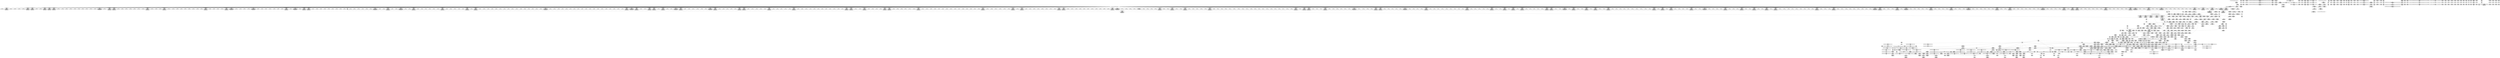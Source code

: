 digraph {
	CE0x4626ec0 [shape=record,shape=Mrecord,label="{CE0x4626ec0|dentry_has_perm:dentry|Function::dentry_has_perm&Arg::dentry::}"]
	CE0x4631c60 [shape=record,shape=Mrecord,label="{CE0x4631c60|selinux_inode_listxattr:tobool|security/selinux/hooks.c,3048|*SummSource*}"]
	CE0x4682840 [shape=record,shape=Mrecord,label="{CE0x4682840|cred_sid:tmp1|*SummSink*}"]
	CE0x46b4550 [shape=record,shape=Mrecord,label="{CE0x46b4550|12:_i32,_56:_i8*,_:_CRE_792,800_|*MultipleSource*|*LoadInst*|security/selinux/hooks.c,1627|Function::inode_has_perm&Arg::inode::|security/selinux/hooks.c,1611}"]
	CE0x46b9690 [shape=record,shape=Mrecord,label="{CE0x46b9690|12:_i32,_56:_i8*,_:_CRE_915,916_}"]
	CE0x46a91e0 [shape=record,shape=Mrecord,label="{CE0x46a91e0|12:_i32,_56:_i8*,_:_CRE_440,448_|*MultipleSource*|*LoadInst*|security/selinux/hooks.c,1627|Function::inode_has_perm&Arg::inode::|security/selinux/hooks.c,1611}"]
	CE0x46b7da0 [shape=record,shape=Mrecord,label="{CE0x46b7da0|12:_i32,_56:_i8*,_:_CRE_894,895_}"]
	CE0x4621940 [shape=record,shape=Mrecord,label="{CE0x4621940|selinux_inode_listxattr:tmp16|security/selinux/hooks.c,3048|*SummSource*}"]
	CE0x4674540 [shape=record,shape=Mrecord,label="{CE0x4674540|__validate_creds:tmp3|include/linux/cred.h,173|*SummSink*}"]
	CE0x46bb610 [shape=record,shape=Mrecord,label="{CE0x46bb610|12:_i32,_56:_i8*,_:_CRE_968,976_|*MultipleSource*|*LoadInst*|security/selinux/hooks.c,1627|Function::inode_has_perm&Arg::inode::|security/selinux/hooks.c,1611}"]
	CE0x46a3d80 [shape=record,shape=Mrecord,label="{CE0x46a3d80|12:_i32,_56:_i8*,_:_CRE_266,267_}"]
	CE0x4678150 [shape=record,shape=Mrecord,label="{CE0x4678150|104:_%struct.inode*,_:_CRE_8,12_|*MultipleSource*|Function::selinux_inode_listxattr&Arg::dentry::|Function::dentry_has_perm&Arg::dentry::|security/selinux/hooks.c,1627}"]
	CE0x46ac2a0 [shape=record,shape=Mrecord,label="{CE0x46ac2a0|12:_i32,_56:_i8*,_:_CRE_544,552_|*MultipleSource*|*LoadInst*|security/selinux/hooks.c,1627|Function::inode_has_perm&Arg::inode::|security/selinux/hooks.c,1611}"]
	CE0x4629160 [shape=record,shape=Mrecord,label="{CE0x4629160|104:_%struct.inode*,_:_CRE_176,177_}"]
	CE0x464a740 [shape=record,shape=Mrecord,label="{CE0x464a740|selinux_inode_listxattr:tmp5|security/selinux/hooks.c,3048|*SummSink*}"]
	CE0x46a7550 [shape=record,shape=Mrecord,label="{CE0x46a7550|12:_i32,_56:_i8*,_:_CRE_320,328_|*MultipleSource*|*LoadInst*|security/selinux/hooks.c,1627|Function::inode_has_perm&Arg::inode::|security/selinux/hooks.c,1611}"]
	CE0x46b8720 [shape=record,shape=Mrecord,label="{CE0x46b8720|12:_i32,_56:_i8*,_:_CRE_902,903_}"]
	CE0x4628bc0 [shape=record,shape=Mrecord,label="{CE0x4628bc0|104:_%struct.inode*,_:_CRE_170,171_}"]
	CE0x46b1080 [shape=record,shape=Mrecord,label="{CE0x46b1080|12:_i32,_56:_i8*,_:_CRE_614,615_}"]
	CE0x4646bb0 [shape=record,shape=Mrecord,label="{CE0x4646bb0|selinux_inode_listxattr:tmp14|security/selinux/hooks.c,3048|*SummSink*}"]
	CE0x4628530 [shape=record,shape=Mrecord,label="{CE0x4628530|104:_%struct.inode*,_:_CRE_163,164_}"]
	CE0x46b53d0 [shape=record,shape=Mrecord,label="{CE0x46b53d0|12:_i32,_56:_i8*,_:_CRE_848,856_|*MultipleSource*|*LoadInst*|security/selinux/hooks.c,1627|Function::inode_has_perm&Arg::inode::|security/selinux/hooks.c,1611}"]
	CE0x46403b0 [shape=record,shape=Mrecord,label="{CE0x46403b0|selinux_inode_listxattr:tobool|security/selinux/hooks.c,3048|*SummSink*}"]
	CE0x469d980 [shape=record,shape=Mrecord,label="{CE0x469d980|12:_i32,_56:_i8*,_:_CRE_64,72_|*MultipleSource*|*LoadInst*|security/selinux/hooks.c,1627|Function::inode_has_perm&Arg::inode::|security/selinux/hooks.c,1611}"]
	"CONST[source:1(input),value:2(dynamic)][purpose:{object}][SrcIdx:1]"
	CE0x46cee20 [shape=record,shape=Mrecord,label="{CE0x46cee20|i64*_getelementptr_inbounds_(_8_x_i64_,_8_x_i64_*___llvm_gcov_ctr154,_i64_0,_i64_5)|*Constant*}"]
	CE0x4624fc0 [shape=record,shape=Mrecord,label="{CE0x4624fc0|selinux_inode_listxattr:tmp12|security/selinux/hooks.c,3048|*SummSource*}"]
	CE0x462a910 [shape=record,shape=Mrecord,label="{CE0x462a910|get_current:bb|*SummSource*}"]
	CE0x469ed60 [shape=record,shape=Mrecord,label="{CE0x469ed60|12:_i32,_56:_i8*,_:_CRE_174,175_}"]
	CE0x46c10d0 [shape=record,shape=Mrecord,label="{CE0x46c10d0|_ret_i32_%tmp6,_!dbg_!27716|security/selinux/hooks.c,197}"]
	CE0x4643840 [shape=record,shape=Mrecord,label="{CE0x4643840|selinux_inode_listxattr:tobool1|security/selinux/hooks.c,3048|*SummSink*}"]
	CE0x46a10e0 [shape=record,shape=Mrecord,label="{CE0x46a10e0|12:_i32,_56:_i8*,_:_CRE_206,207_}"]
	CE0x4675550 [shape=record,shape=Mrecord,label="{CE0x4675550|dentry_has_perm:bb}"]
	CE0x462b3b0 [shape=record,shape=Mrecord,label="{CE0x462b3b0|12:_i32,_56:_i8*,_:_CRE_88,96_|*MultipleSource*|*LoadInst*|security/selinux/hooks.c,1627|Function::inode_has_perm&Arg::inode::|security/selinux/hooks.c,1611}"]
	CE0x462f430 [shape=record,shape=Mrecord,label="{CE0x462f430|i64*_getelementptr_inbounds_(_2_x_i64_,_2_x_i64_*___llvm_gcov_ctr98,_i64_0,_i64_1)|*Constant*|*SummSink*}"]
	CE0x46cd970 [shape=record,shape=Mrecord,label="{CE0x46cd970|inode_has_perm:tmp8|security/selinux/hooks.c,1611|*SummSink*}"]
	CE0x462fb40 [shape=record,shape=Mrecord,label="{CE0x462fb40|selinux_inode_listxattr:land.lhs.true|*SummSink*}"]
	CE0x4623670 [shape=record,shape=Mrecord,label="{CE0x4623670|get_current:tmp3|*SummSource*}"]
	CE0x46ca350 [shape=record,shape=Mrecord,label="{CE0x46ca350|inode_has_perm:tobool|security/selinux/hooks.c,1611|*SummSink*}"]
	CE0x46a7890 [shape=record,shape=Mrecord,label="{CE0x46a7890|12:_i32,_56:_i8*,_:_CRE_336,344_|*MultipleSource*|*LoadInst*|security/selinux/hooks.c,1627|Function::inode_has_perm&Arg::inode::|security/selinux/hooks.c,1611}"]
	CE0x46a8bb0 [shape=record,shape=Mrecord,label="{CE0x46a8bb0|12:_i32,_56:_i8*,_:_CRE_416,424_|*MultipleSource*|*LoadInst*|security/selinux/hooks.c,1627|Function::inode_has_perm&Arg::inode::|security/selinux/hooks.c,1611}"]
	CE0x4670be0 [shape=record,shape=Mrecord,label="{CE0x4670be0|104:_%struct.inode*,_:_CRE_215,216_}"]
	CE0x46c8870 [shape=record,shape=Mrecord,label="{CE0x46c8870|_ret_i32_%retval.0,_!dbg_!27728|security/selinux/avc.c,775}"]
	CE0x46946d0 [shape=record,shape=Mrecord,label="{CE0x46946d0|_ret_i32_%retval.0,_!dbg_!27739|security/selinux/hooks.c,1618|*SummSource*}"]
	CE0x46c2150 [shape=record,shape=Mrecord,label="{CE0x46c2150|inode_has_perm:tmp15|*LoadInst*|security/selinux/hooks.c,1615|*SummSink*}"]
	CE0x46b0370 [shape=record,shape=Mrecord,label="{CE0x46b0370|12:_i32,_56:_i8*,_:_CRE_603,604_}"]
	CE0x4630b70 [shape=record,shape=Mrecord,label="{CE0x4630b70|_call_void_lockdep_rcu_suspicious(i8*_getelementptr_inbounds_(_25_x_i8_,_25_x_i8_*_.str3,_i32_0,_i32_0),_i32_3048,_i8*_getelementptr_inbounds_(_45_x_i8_,_45_x_i8_*_.str12,_i32_0,_i32_0))_#10,_!dbg_!27728|security/selinux/hooks.c,3048|*SummSink*}"]
	CE0x46ec2b0 [shape=record,shape=Mrecord,label="{CE0x46ec2b0|i64*_getelementptr_inbounds_(_2_x_i64_,_2_x_i64_*___llvm_gcov_ctr131,_i64_0,_i64_0)|*Constant*|*SummSource*}"]
	CE0x46b9b50 [shape=record,shape=Mrecord,label="{CE0x46b9b50|12:_i32,_56:_i8*,_:_CRE_919,920_}"]
	CE0x46258f0 [shape=record,shape=Mrecord,label="{CE0x46258f0|GLOBAL:dentry_has_perm|*Constant*}"]
	CE0x462c5b0 [shape=record,shape=Mrecord,label="{CE0x462c5b0|104:_%struct.inode*,_:_CRE_199,200_}"]
	CE0x46b72f0 [shape=record,shape=Mrecord,label="{CE0x46b72f0|12:_i32,_56:_i8*,_:_CRE_885,886_}"]
	CE0x4641c10 [shape=record,shape=Mrecord,label="{CE0x4641c10|i1_true|*Constant*|*SummSource*}"]
	CE0x46acc00 [shape=record,shape=Mrecord,label="{CE0x46acc00|12:_i32,_56:_i8*,_:_CRE_556,557_}"]
	CE0x463c700 [shape=record,shape=Mrecord,label="{CE0x463c700|dentry_has_perm:d_inode|security/selinux/hooks.c,1627}"]
	CE0x46e4610 [shape=record,shape=Mrecord,label="{CE0x46e4610|i32_3|*Constant*}"]
	CE0x4631680 [shape=record,shape=Mrecord,label="{CE0x4631680|GLOBAL:lockdep_rcu_suspicious|*Constant*|*SummSink*}"]
	CE0x469e540 [shape=record,shape=Mrecord,label="{CE0x469e540|12:_i32,_56:_i8*,_:_CRE_165,166_}"]
	CE0x46225e0 [shape=record,shape=Mrecord,label="{CE0x46225e0|12:_i32,_56:_i8*,_:_CRE_153,154_}"]
	CE0x4683850 [shape=record,shape=Mrecord,label="{CE0x4683850|i32_22|*Constant*|*SummSink*}"]
	CE0x46ce7d0 [shape=record,shape=Mrecord,label="{CE0x46ce7d0|inode_has_perm:tmp9|security/selinux/hooks.c,1611|*SummSink*}"]
	CE0x46cab00 [shape=record,shape=Mrecord,label="{CE0x46cab00|inode_has_perm:lnot|security/selinux/hooks.c,1611|*SummSink*}"]
	CE0x46c4b30 [shape=record,shape=Mrecord,label="{CE0x46c4b30|avc_has_perm:auditdata|Function::avc_has_perm&Arg::auditdata::}"]
	CE0x4631120 [shape=record,shape=Mrecord,label="{CE0x4631120|i8*_getelementptr_inbounds_(_25_x_i8_,_25_x_i8_*_.str3,_i32_0,_i32_0)|*Constant*}"]
	CE0x4688430 [shape=record,shape=Mrecord,label="{CE0x4688430|104:_%struct.inode*,_:_CRE_319,320_}"]
	CE0x46cb280 [shape=record,shape=Mrecord,label="{CE0x46cb280|inode_has_perm:lnot.ext|security/selinux/hooks.c,1611}"]
	CE0x46c3250 [shape=record,shape=Mrecord,label="{CE0x46c3250|inode_has_perm:tmp13|security/selinux/hooks.c,1614|*SummSink*}"]
	CE0x46a0500 [shape=record,shape=Mrecord,label="{CE0x46a0500|12:_i32,_56:_i8*,_:_CRE_196,197_}"]
	CE0x4678340 [shape=record,shape=Mrecord,label="{CE0x4678340|104:_%struct.inode*,_:_CRE_40,48_|*MultipleSource*|Function::selinux_inode_listxattr&Arg::dentry::|Function::dentry_has_perm&Arg::dentry::|security/selinux/hooks.c,1627}"]
	CE0x46289e0 [shape=record,shape=Mrecord,label="{CE0x46289e0|104:_%struct.inode*,_:_CRE_168,169_}"]
	CE0x46972b0 [shape=record,shape=Mrecord,label="{CE0x46972b0|12:_i32,_56:_i8*,_:_CRE_56,64_|*MultipleSource*|*LoadInst*|security/selinux/hooks.c,1627|Function::inode_has_perm&Arg::inode::|security/selinux/hooks.c,1611}"]
	CE0x4629ea0 [shape=record,shape=Mrecord,label="{CE0x4629ea0|inode_has_perm:if.then|*SummSink*}"]
	CE0x46a9620 [shape=record,shape=Mrecord,label="{CE0x46a9620|12:_i32,_56:_i8*,_:_CRE_456,464_|*MultipleSource*|*LoadInst*|security/selinux/hooks.c,1627|Function::inode_has_perm&Arg::inode::|security/selinux/hooks.c,1611}"]
	CE0x46b2ba0 [shape=record,shape=Mrecord,label="{CE0x46b2ba0|12:_i32,_56:_i8*,_:_CRE_684,688_|*MultipleSource*|*LoadInst*|security/selinux/hooks.c,1627|Function::inode_has_perm&Arg::inode::|security/selinux/hooks.c,1611}"]
	CE0x4640140 [shape=record,shape=Mrecord,label="{CE0x4640140|i32_0|*Constant*|*SummSource*}"]
	CE0x4645760 [shape=record,shape=Mrecord,label="{CE0x4645760|_call_void_mcount()_#3}"]
	CE0x467df10 [shape=record,shape=Mrecord,label="{CE0x467df10|GLOBAL:__invalid_creds|*Constant*|*SummSink*}"]
	CE0x4649750 [shape=record,shape=Mrecord,label="{CE0x4649750|GLOBAL:get_current|*Constant*|*SummSink*}"]
	CE0x46ca4c0 [shape=record,shape=Mrecord,label="{CE0x46ca4c0|i1_true|*Constant*}"]
	CE0x46840a0 [shape=record,shape=Mrecord,label="{CE0x46840a0|__validate_creds:tmp1|*SummSink*}"]
	CE0x46901e0 [shape=record,shape=Mrecord,label="{CE0x46901e0|__validate_creds:lnot|include/linux/cred.h,173|*SummSink*}"]
	CE0x46b1670 [shape=record,shape=Mrecord,label="{CE0x46b1670|12:_i32,_56:_i8*,_:_CRE_619,620_}"]
	CE0x4635880 [shape=record,shape=Mrecord,label="{CE0x4635880|i8*_getelementptr_inbounds_(_45_x_i8_,_45_x_i8_*_.str12,_i32_0,_i32_0)|*Constant*|*SummSink*}"]
	CE0x4679910 [shape=record,shape=Mrecord,label="{CE0x4679910|inode_has_perm:tmp18|security/selinux/hooks.c,1617|*SummSource*}"]
	CE0x46c9fd0 [shape=record,shape=Mrecord,label="{CE0x46c9fd0|inode_has_perm:and|security/selinux/hooks.c,1611|*SummSink*}"]
	CE0x46af400 [shape=record,shape=Mrecord,label="{CE0x46af400|12:_i32,_56:_i8*,_:_CRE_590,591_}"]
	CE0x524afd0 [shape=record,shape=Mrecord,label="{CE0x524afd0|i64_3|*Constant*|*SummSource*}"]
	CE0x46747c0 [shape=record,shape=Mrecord,label="{CE0x46747c0|__validate_creds:tmp4|include/linux/cred.h,173|*SummSource*}"]
	CE0x46273c0 [shape=record,shape=Mrecord,label="{CE0x46273c0|i32_16|*Constant*|*SummSink*}"]
	CE0x46d0140 [shape=record,shape=Mrecord,label="{CE0x46d0140|i32_512|*Constant*|*SummSource*}"]
	CE0x4653280 [shape=record,shape=Mrecord,label="{CE0x4653280|104:_%struct.inode*,_:_CRE_91,92_}"]
	CE0x46236e0 [shape=record,shape=Mrecord,label="{CE0x46236e0|get_current:tmp3|*SummSink*}"]
	CE0x46533b0 [shape=record,shape=Mrecord,label="{CE0x46533b0|104:_%struct.inode*,_:_CRE_93,94_}"]
	CE0x4650fe0 [shape=record,shape=Mrecord,label="{CE0x4650fe0|inode_has_perm:return}"]
	CE0x46b6840 [shape=record,shape=Mrecord,label="{CE0x46b6840|12:_i32,_56:_i8*,_:_CRE_876,877_}"]
	CE0x46cc0d0 [shape=record,shape=Mrecord,label="{CE0x46cc0d0|inode_has_perm:expval|security/selinux/hooks.c,1611}"]
	CE0x46506e0 [shape=record,shape=Mrecord,label="{CE0x46506e0|GLOBAL:__validate_creds|*Constant*}"]
	CE0x4670370 [shape=record,shape=Mrecord,label="{CE0x4670370|104:_%struct.inode*,_:_CRE_206,207_}"]
	CE0x462c790 [shape=record,shape=Mrecord,label="{CE0x462c790|104:_%struct.inode*,_:_CRE_201,202_}"]
	CE0x46a80e0 [shape=record,shape=Mrecord,label="{CE0x46a80e0|12:_i32,_56:_i8*,_:_CRE_376,384_|*MultipleSource*|*LoadInst*|security/selinux/hooks.c,1627|Function::inode_has_perm&Arg::inode::|security/selinux/hooks.c,1611}"]
	CE0x463e7e0 [shape=record,shape=Mrecord,label="{CE0x463e7e0|selinux_inode_listxattr:do.body}"]
	CE0x4695d40 [shape=record,shape=Mrecord,label="{CE0x4695d40|104:_%struct.inode*,_:_CRE_154,155_}"]
	CE0x463c550 [shape=record,shape=Mrecord,label="{CE0x463c550|i32_5|*Constant*|*SummSource*}"]
	CE0x4648fa0 [shape=record,shape=Mrecord,label="{CE0x4648fa0|selinux_inode_listxattr:call3|security/selinux/hooks.c,3048|*SummSource*}"]
	CE0x46a6e30 [shape=record,shape=Mrecord,label="{CE0x46a6e30|12:_i32,_56:_i8*,_:_CRE_307,308_}"]
	CE0x4699610 [shape=record,shape=Mrecord,label="{CE0x4699610|0:_i32,_4:_i32,_8:_i32,_12:_i32,_:_CMRE_20,24_|*MultipleSource*|security/selinux/hooks.c,196|*LoadInst*|security/selinux/hooks.c,196|security/selinux/hooks.c,197}"]
	CE0x46ac930 [shape=record,shape=Mrecord,label="{CE0x46ac930|12:_i32,_56:_i8*,_:_CRE_554,555_}"]
	CE0x462fe10 [shape=record,shape=Mrecord,label="{CE0x462fe10|selinux_inode_listxattr:tmp3|*SummSource*}"]
	CE0x4681730 [shape=record,shape=Mrecord,label="{CE0x4681730|i64*_getelementptr_inbounds_(_2_x_i64_,_2_x_i64_*___llvm_gcov_ctr131,_i64_0,_i64_1)|*Constant*}"]
	CE0x4697180 [shape=record,shape=Mrecord,label="{CE0x4697180|12:_i32,_56:_i8*,_:_CRE_48,56_|*MultipleSource*|*LoadInst*|security/selinux/hooks.c,1627|Function::inode_has_perm&Arg::inode::|security/selinux/hooks.c,1611}"]
	CE0x4687810 [shape=record,shape=Mrecord,label="{CE0x4687810|104:_%struct.inode*,_:_CRE_306,307_}"]
	CE0x46c4e70 [shape=record,shape=Mrecord,label="{CE0x46c4e70|_ret_i32_%retval.0,_!dbg_!27728|security/selinux/avc.c,775|*SummSource*}"]
	CE0x4628440 [shape=record,shape=Mrecord,label="{CE0x4628440|104:_%struct.inode*,_:_CRE_162,163_}"]
	CE0x46a9ea0 [shape=record,shape=Mrecord,label="{CE0x46a9ea0|12:_i32,_56:_i8*,_:_CRE_474,475_}"]
	CE0x46737b0 [shape=record,shape=Mrecord,label="{CE0x46737b0|__validate_creds:tmp6|include/linux/cred.h,174|*SummSource*}"]
	CE0x46516b0 [shape=record,shape=Mrecord,label="{CE0x46516b0|GLOBAL:__validate_creds|*Constant*|*SummSink*}"]
	CE0x4636cd0 [shape=record,shape=Mrecord,label="{CE0x4636cd0|GLOBAL:creds_are_invalid|*Constant*|*SummSource*}"]
	CE0x46c6d70 [shape=record,shape=Mrecord,label="{CE0x46c6d70|__validate_creds:if.end}"]
	CE0x46bbc40 [shape=record,shape=Mrecord,label="{CE0x46bbc40|12:_i32,_56:_i8*,_:_CRE_978,979_}"]
	CE0x468e880 [shape=record,shape=Mrecord,label="{CE0x468e880|inode_has_perm:tmp2|*SummSink*}"]
	CE0x46a4830 [shape=record,shape=Mrecord,label="{CE0x46a4830|12:_i32,_56:_i8*,_:_CRE_275,276_}"]
	CE0x46ad060 [shape=record,shape=Mrecord,label="{CE0x46ad060|12:_i32,_56:_i8*,_:_CRE_560,561_}"]
	CE0x46988b0 [shape=record,shape=Mrecord,label="{CE0x46988b0|cred_sid:sid|security/selinux/hooks.c,197|*SummSource*}"]
	CE0x46465c0 [shape=record,shape=Mrecord,label="{CE0x46465c0|selinux_inode_listxattr:tmp13|security/selinux/hooks.c,3048}"]
	CE0x4653e10 [shape=record,shape=Mrecord,label="{CE0x4653e10|__validate_creds:lnot.ext|include/linux/cred.h,173|*SummSource*}"]
	CE0x4629430 [shape=record,shape=Mrecord,label="{CE0x4629430|104:_%struct.inode*,_:_CRE_179,180_}"]
	CE0x46b9a20 [shape=record,shape=Mrecord,label="{CE0x46b9a20|12:_i32,_56:_i8*,_:_CRE_918,919_}"]
	CE0x461fb60 [shape=record,shape=Mrecord,label="{CE0x461fb60|COLLAPSED:_GCMRE___llvm_gcov_ctr240_internal_global_11_x_i64_zeroinitializer:_elem_0:default:}"]
	CE0x46a38c0 [shape=record,shape=Mrecord,label="{CE0x46a38c0|12:_i32,_56:_i8*,_:_CRE_262,263_}"]
	CE0x46a8330 [shape=record,shape=Mrecord,label="{CE0x46a8330|12:_i32,_56:_i8*,_:_CRE_384,388_|*MultipleSource*|*LoadInst*|security/selinux/hooks.c,1627|Function::inode_has_perm&Arg::inode::|security/selinux/hooks.c,1611}"]
	CE0x46b5ff0 [shape=record,shape=Mrecord,label="{CE0x46b5ff0|12:_i32,_56:_i8*,_:_CRE_869,870_}"]
	CE0x4629ca0 [shape=record,shape=Mrecord,label="{CE0x4629ca0|dentry_has_perm:ad|security/selinux/hooks.c, 1628|*SummSink*}"]
	CE0x469f4e0 [shape=record,shape=Mrecord,label="{CE0x469f4e0|12:_i32,_56:_i8*,_:_CRE_182,183_}"]
	CE0x46a0760 [shape=record,shape=Mrecord,label="{CE0x46a0760|12:_i32,_56:_i8*,_:_CRE_198,199_}"]
	CE0x46700f0 [shape=record,shape=Mrecord,label="{CE0x46700f0|104:_%struct.inode*,_:_CRE_203,204_}"]
	CE0x464d710 [shape=record,shape=Mrecord,label="{CE0x464d710|cred_sid:cred|Function::cred_sid&Arg::cred::|*SummSource*}"]
	CE0x46906b0 [shape=record,shape=Mrecord,label="{CE0x46906b0|inode_has_perm:tmp5|security/selinux/hooks.c,1609|*SummSource*}"]
	CE0x4651e40 [shape=record,shape=Mrecord,label="{CE0x4651e40|__validate_creds:cred|Function::__validate_creds&Arg::cred::}"]
	CE0x4697050 [shape=record,shape=Mrecord,label="{CE0x4697050|12:_i32,_56:_i8*,_:_CRE_112,120_|*MultipleSource*|*LoadInst*|security/selinux/hooks.c,1627|Function::inode_has_perm&Arg::inode::|security/selinux/hooks.c,1611}"]
	CE0x46cff20 [shape=record,shape=Mrecord,label="{CE0x46cff20|inode_has_perm:tmp12|security/selinux/hooks.c,1612|*SummSource*}"]
	CE0x468cc40 [shape=record,shape=Mrecord,label="{CE0x468cc40|__validate_creds:tmp2|include/linux/cred.h,173|*SummSource*}"]
	CE0x463cb00 [shape=record,shape=Mrecord,label="{CE0x463cb00|i64_2|*Constant*|*SummSink*}"]
	CE0x468e810 [shape=record,shape=Mrecord,label="{CE0x468e810|inode_has_perm:tmp2|*SummSource*}"]
	CE0x4652840 [shape=record,shape=Mrecord,label="{CE0x4652840|104:_%struct.inode*,_:_CRE_48,52_|*MultipleSource*|Function::selinux_inode_listxattr&Arg::dentry::|Function::dentry_has_perm&Arg::dentry::|security/selinux/hooks.c,1627}"]
	CE0x464d470 [shape=record,shape=Mrecord,label="{CE0x464d470|cred_sid:entry|*SummSink*}"]
	CE0x4628800 [shape=record,shape=Mrecord,label="{CE0x4628800|104:_%struct.inode*,_:_CRE_166,167_}"]
	CE0x46cbdc0 [shape=record,shape=Mrecord,label="{CE0x46cbdc0|GLOBAL:llvm.expect.i64|*Constant*|*SummSource*}"]
	CE0x4622b80 [shape=record,shape=Mrecord,label="{CE0x4622b80|12:_i32,_56:_i8*,_:_CRE_159,160_}"]
	CE0x46b9db0 [shape=record,shape=Mrecord,label="{CE0x46b9db0|12:_i32,_56:_i8*,_:_CRE_921,922_}"]
	CE0x4651050 [shape=record,shape=Mrecord,label="{CE0x4651050|inode_has_perm:return|*SummSource*}"]
	CE0x468d750 [shape=record,shape=Mrecord,label="{CE0x468d750|i32_4|*Constant*}"]
	CE0x4687a00 [shape=record,shape=Mrecord,label="{CE0x4687a00|104:_%struct.inode*,_:_CRE_307,308_}"]
	CE0x4653680 [shape=record,shape=Mrecord,label="{CE0x4653680|104:_%struct.inode*,_:_CRE_96,104_|*MultipleSource*|Function::selinux_inode_listxattr&Arg::dentry::|Function::dentry_has_perm&Arg::dentry::|security/selinux/hooks.c,1627}"]
	CE0x46b65e0 [shape=record,shape=Mrecord,label="{CE0x46b65e0|12:_i32,_56:_i8*,_:_CRE_874,875_}"]
	CE0x46523b0 [shape=record,shape=Mrecord,label="{CE0x46523b0|__validate_creds:tobool|include/linux/cred.h,173}"]
	CE0x4693b30 [shape=record,shape=Mrecord,label="{CE0x4693b30|inode_has_perm:perms|Function::inode_has_perm&Arg::perms::}"]
	CE0x46837b0 [shape=record,shape=Mrecord,label="{CE0x46837b0|i32_22|*Constant*|*SummSource*}"]
	CE0x46b8130 [shape=record,shape=Mrecord,label="{CE0x46b8130|12:_i32,_56:_i8*,_:_CRE_897,898_}"]
	CE0x46a4370 [shape=record,shape=Mrecord,label="{CE0x46a4370|12:_i32,_56:_i8*,_:_CRE_271,272_}"]
	CE0x4629070 [shape=record,shape=Mrecord,label="{CE0x4629070|104:_%struct.inode*,_:_CRE_175,176_}"]
	CE0x4694270 [shape=record,shape=Mrecord,label="{CE0x4694270|inode_has_perm:adp|Function::inode_has_perm&Arg::adp::|*SummSource*}"]
	CE0x4650210 [shape=record,shape=Mrecord,label="{CE0x4650210|inode_has_perm:tmp3|*SummSink*}"]
	CE0x46a6250 [shape=record,shape=Mrecord,label="{CE0x46a6250|12:_i32,_56:_i8*,_:_CRE_297,298_}"]
	CE0x469ea90 [shape=record,shape=Mrecord,label="{CE0x469ea90|12:_i32,_56:_i8*,_:_CRE_171,172_}"]
	CE0x46aa470 [shape=record,shape=Mrecord,label="{CE0x46aa470|12:_i32,_56:_i8*,_:_CRE_479,480_}"]
	CE0x464df10 [shape=record,shape=Mrecord,label="{CE0x464df10|12:_i32,_56:_i8*,_:_CRE_120,128_|*MultipleSource*|*LoadInst*|security/selinux/hooks.c,1627|Function::inode_has_perm&Arg::inode::|security/selinux/hooks.c,1611}"]
	CE0x469f300 [shape=record,shape=Mrecord,label="{CE0x469f300|12:_i32,_56:_i8*,_:_CRE_180,181_}"]
	CE0x4630ee0 [shape=record,shape=Mrecord,label="{CE0x4630ee0|i8*_getelementptr_inbounds_(_25_x_i8_,_25_x_i8_*_.str3,_i32_0,_i32_0)|*Constant*|*SummSource*}"]
	CE0x4687050 [shape=record,shape=Mrecord,label="{CE0x4687050|104:_%struct.inode*,_:_CRE_288,296_|*MultipleSource*|Function::selinux_inode_listxattr&Arg::dentry::|Function::dentry_has_perm&Arg::dentry::|security/selinux/hooks.c,1627}"]
	CE0x46ec550 [shape=record,shape=Mrecord,label="{CE0x46ec550|__validate_creds:tmp8|include/linux/cred.h,175|*SummSink*}"]
	CE0x464cc50 [shape=record,shape=Mrecord,label="{CE0x464cc50|GLOBAL:cred_sid|*Constant*}"]
	CE0x46af1a0 [shape=record,shape=Mrecord,label="{CE0x46af1a0|12:_i32,_56:_i8*,_:_CRE_588,589_}"]
	CE0x46c57f0 [shape=record,shape=Mrecord,label="{CE0x46c57f0|inode_has_perm:retval.0|*SummSink*}"]
	CE0x468e7a0 [shape=record,shape=Mrecord,label="{CE0x468e7a0|inode_has_perm:tmp2}"]
	CE0x46cc730 [shape=record,shape=Mrecord,label="{CE0x46cc730|inode_has_perm:tobool2|security/selinux/hooks.c,1611}"]
	CE0x46bb3f0 [shape=record,shape=Mrecord,label="{CE0x46bb3f0|12:_i32,_56:_i8*,_:_CRE_960,968_|*MultipleSource*|*LoadInst*|security/selinux/hooks.c,1627|Function::inode_has_perm&Arg::inode::|security/selinux/hooks.c,1611}"]
	CE0x4658040 [shape=record,shape=Mrecord,label="{CE0x4658040|selinux_inode_listxattr:tmp19|security/selinux/hooks.c,3048|*SummSource*}"]
	CE0x463c5f0 [shape=record,shape=Mrecord,label="{CE0x463c5f0|i32_5|*Constant*|*SummSink*}"]
	CE0x46723a0 [shape=record,shape=Mrecord,label="{CE0x46723a0|get_current:tmp4|./arch/x86/include/asm/current.h,14|*SummSink*}"]
	CE0x46b1c60 [shape=record,shape=Mrecord,label="{CE0x46b1c60|12:_i32,_56:_i8*,_:_CRE_624,628_|*MultipleSource*|*LoadInst*|security/selinux/hooks.c,1627|Function::inode_has_perm&Arg::inode::|security/selinux/hooks.c,1611}"]
	CE0x4622310 [shape=record,shape=Mrecord,label="{CE0x4622310|12:_i32,_56:_i8*,_:_CRE_150,151_}"]
	CE0x46e4ba0 [shape=record,shape=Mrecord,label="{CE0x46e4ba0|inode_has_perm:sid3|security/selinux/hooks.c,1617|*SummSink*}"]
	CE0x4693d70 [shape=record,shape=Mrecord,label="{CE0x4693d70|inode_has_perm:perms|Function::inode_has_perm&Arg::perms::|*SummSource*}"]
	CE0x46af8c0 [shape=record,shape=Mrecord,label="{CE0x46af8c0|12:_i32,_56:_i8*,_:_CRE_594,595_}"]
	CE0x4690820 [shape=record,shape=Mrecord,label="{CE0x4690820|inode_has_perm:tmp5|security/selinux/hooks.c,1609|*SummSink*}"]
	CE0x467d300 [shape=record,shape=Mrecord,label="{CE0x467d300|__validate_creds:tmp7|include/linux/cred.h,174|*SummSink*}"]
	CE0x46adc40 [shape=record,shape=Mrecord,label="{CE0x46adc40|12:_i32,_56:_i8*,_:_CRE_570,571_}"]
	CE0x46a23c0 [shape=record,shape=Mrecord,label="{CE0x46a23c0|12:_i32,_56:_i8*,_:_CRE_244,245_}"]
	CE0x46aa6d0 [shape=record,shape=Mrecord,label="{CE0x46aa6d0|12:_i32,_56:_i8*,_:_CRE_481,482_}"]
	CE0x4699bc0 [shape=record,shape=Mrecord,label="{CE0x4699bc0|cred_sid:tmp6|security/selinux/hooks.c,197|*SummSink*}"]
	CE0x4649d00 [shape=record,shape=Mrecord,label="{CE0x4649d00|_call_void_mcount()_#3|*SummSink*}"]
	CE0x46cb520 [shape=record,shape=Mrecord,label="{CE0x46cb520|inode_has_perm:lnot.ext|security/selinux/hooks.c,1611|*SummSink*}"]
	CE0x4654eb0 [shape=record,shape=Mrecord,label="{CE0x4654eb0|i32_1|*Constant*|*SummSource*}"]
	CE0x46729c0 [shape=record,shape=Mrecord,label="{CE0x46729c0|i64*_getelementptr_inbounds_(_2_x_i64_,_2_x_i64_*___llvm_gcov_ctr98,_i64_0,_i64_1)|*Constant*|*SummSource*}"]
	CE0x4653770 [shape=record,shape=Mrecord,label="{CE0x4653770|104:_%struct.inode*,_:_CRE_104,112_|*MultipleSource*|Function::selinux_inode_listxattr&Arg::dentry::|Function::dentry_has_perm&Arg::dentry::|security/selinux/hooks.c,1627}"]
	CE0x4630230 [shape=record,shape=Mrecord,label="{CE0x4630230|selinux_inode_listxattr:if.then|*SummSink*}"]
	CE0x46aa0c0 [shape=record,shape=Mrecord,label="{CE0x46aa0c0|12:_i32,_56:_i8*,_:_CRE_475,476_}"]
	CE0x462a3f0 [shape=record,shape=Mrecord,label="{CE0x462a3f0|dentry_has_perm:tmp|*SummSource*}"]
	CE0x468c940 [shape=record,shape=Mrecord,label="{CE0x468c940|__validate_creds:tobool|include/linux/cred.h,173|*SummSink*}"]
	CE0x46cd150 [shape=record,shape=Mrecord,label="{CE0x46cd150|inode_has_perm:tmp7|security/selinux/hooks.c,1611|*SummSink*}"]
	CE0x46cc210 [shape=record,shape=Mrecord,label="{CE0x46cc210|i64_4|*Constant*}"]
	CE0x46b5ef0 [shape=record,shape=Mrecord,label="{CE0x46b5ef0|12:_i32,_56:_i8*,_:_CRE_868,869_}"]
	CE0x46a0d50 [shape=record,shape=Mrecord,label="{CE0x46a0d50|12:_i32,_56:_i8*,_:_CRE_203,204_}"]
	CE0x624f550 [shape=record,shape=Mrecord,label="{CE0x624f550|i64*_getelementptr_inbounds_(_11_x_i64_,_11_x_i64_*___llvm_gcov_ctr240,_i64_0,_i64_0)|*Constant*|*SummSource*}"]
	CE0x46a0170 [shape=record,shape=Mrecord,label="{CE0x46a0170|12:_i32,_56:_i8*,_:_CRE_193,194_}"]
	CE0x4642230 [shape=record,shape=Mrecord,label="{CE0x4642230|i64*_getelementptr_inbounds_(_11_x_i64_,_11_x_i64_*___llvm_gcov_ctr240,_i64_0,_i64_8)|*Constant*}"]
	CE0x46eba40 [shape=record,shape=Mrecord,label="{CE0x46eba40|i32_1|*Constant*}"]
	CE0x46412c0 [shape=record,shape=Mrecord,label="{CE0x46412c0|selinux_inode_listxattr:call|security/selinux/hooks.c,3048|*SummSink*}"]
	CE0x46c6ff0 [shape=record,shape=Mrecord,label="{CE0x46c6ff0|__validate_creds:conv|include/linux/cred.h,173|*SummSource*}"]
	CE0x4638c50 [shape=record,shape=Mrecord,label="{CE0x4638c50|_call_void_mcount()_#3|*SummSink*}"]
	CE0x46950c0 [shape=record,shape=Mrecord,label="{CE0x46950c0|get_current:tmp|*SummSink*}"]
	CE0x46b7680 [shape=record,shape=Mrecord,label="{CE0x46b7680|12:_i32,_56:_i8*,_:_CRE_888,889_}"]
	CE0x46bbe60 [shape=record,shape=Mrecord,label="{CE0x46bbe60|12:_i32,_56:_i8*,_:_CRE_979,980_}"]
	CE0x4638230 [shape=record,shape=Mrecord,label="{CE0x4638230|__validate_creds:expval|include/linux/cred.h,173}"]
	CE0x462c4c0 [shape=record,shape=Mrecord,label="{CE0x462c4c0|104:_%struct.inode*,_:_CRE_198,199_}"]
	CE0x4656750 [shape=record,shape=Mrecord,label="{CE0x4656750|dentry_has_perm:call|security/selinux/hooks.c,1632|*SummSource*}"]
	CE0x46757f0 [shape=record,shape=Mrecord,label="{CE0x46757f0|get_current:tmp3}"]
	CE0x468fba0 [shape=record,shape=Mrecord,label="{CE0x468fba0|i64*_getelementptr_inbounds_(_2_x_i64_,_2_x_i64_*___llvm_gcov_ctr131,_i64_0,_i64_1)|*Constant*|*SummSink*}"]
	CE0x463a150 [shape=record,shape=Mrecord,label="{CE0x463a150|inode_has_perm:tmp4|security/selinux/hooks.c,1609|*SummSink*}"]
	CE0x461d330 [shape=record,shape=Mrecord,label="{CE0x461d330|selinux_inode_listxattr:do.body|*SummSource*}"]
	CE0x463d3f0 [shape=record,shape=Mrecord,label="{CE0x463d3f0|selinux_inode_listxattr:land.lhs.true|*SummSource*}"]
	CE0x462ac70 [shape=record,shape=Mrecord,label="{CE0x462ac70|i64*_getelementptr_inbounds_(_2_x_i64_,_2_x_i64_*___llvm_gcov_ctr153,_i64_0,_i64_1)|*Constant*}"]
	CE0x4622d60 [shape=record,shape=Mrecord,label="{CE0x4622d60|12:_i32,_56:_i8*,_:_CRE_161,162_}"]
	CE0x46434b0 [shape=record,shape=Mrecord,label="{CE0x46434b0|GLOBAL:__llvm_gcov_ctr240|Global_var:__llvm_gcov_ctr240|*SummSink*}"]
	CE0x46999a0 [shape=record,shape=Mrecord,label="{CE0x46999a0|cred_sid:tmp6|security/selinux/hooks.c,197|*SummSource*}"]
	CE0x461eba0 [shape=record,shape=Mrecord,label="{CE0x461eba0|selinux_inode_listxattr:tmp10|security/selinux/hooks.c,3048|*SummSource*}"]
	CE0x46ca670 [shape=record,shape=Mrecord,label="{CE0x46ca670|inode_has_perm:lnot|security/selinux/hooks.c,1611}"]
	CE0x46aea80 [shape=record,shape=Mrecord,label="{CE0x46aea80|12:_i32,_56:_i8*,_:_CRE_582,583_}"]
	CE0x462aef0 [shape=record,shape=Mrecord,label="{CE0x462aef0|dentry_has_perm:ad|security/selinux/hooks.c, 1628}"]
	CE0x467d7d0 [shape=record,shape=Mrecord,label="{CE0x467d7d0|_call_void___invalid_creds(%struct.cred*_%cred,_i8*_%file,_i32_%line)_#10,_!dbg_!27721|include/linux/cred.h,174}"]
	CE0x46ad3f0 [shape=record,shape=Mrecord,label="{CE0x46ad3f0|12:_i32,_56:_i8*,_:_CRE_563,564_}"]
	CE0x468d8c0 [shape=record,shape=Mrecord,label="{CE0x468d8c0|__validate_creds:line|Function::__validate_creds&Arg::line::|*SummSource*}"]
	CE0x4677cc0 [shape=record,shape=Mrecord,label="{CE0x4677cc0|104:_%struct.inode*,_:_CRE_0,4_|*MultipleSource*|Function::selinux_inode_listxattr&Arg::dentry::|Function::dentry_has_perm&Arg::dentry::|security/selinux/hooks.c,1627}"]
	CE0x4640bb0 [shape=record,shape=Mrecord,label="{CE0x4640bb0|i64*_getelementptr_inbounds_(_11_x_i64_,_11_x_i64_*___llvm_gcov_ctr240,_i64_0,_i64_6)|*Constant*|*SummSource*}"]
	CE0x4632b40 [shape=record,shape=Mrecord,label="{CE0x4632b40|GLOBAL:__llvm_gcov_ctr240|Global_var:__llvm_gcov_ctr240|*SummSource*}"]
	CE0x469ec70 [shape=record,shape=Mrecord,label="{CE0x469ec70|12:_i32,_56:_i8*,_:_CRE_173,174_}"]
	CE0x4624330 [shape=record,shape=Mrecord,label="{CE0x4624330|get_current:tmp|*SummSource*}"]
	CE0x46ba140 [shape=record,shape=Mrecord,label="{CE0x46ba140|12:_i32,_56:_i8*,_:_CRE_924,925_}"]
	CE0x46bc7b0 [shape=record,shape=Mrecord,label="{CE0x46bc7b0|12:_i32,_56:_i8*,_:_CRE_1000,1008_|*MultipleSource*|*LoadInst*|security/selinux/hooks.c,1627|Function::inode_has_perm&Arg::inode::|security/selinux/hooks.c,1611}"]
	CE0x467e170 [shape=record,shape=Mrecord,label="{CE0x467e170|i64*_getelementptr_inbounds_(_5_x_i64_,_5_x_i64_*___llvm_gcov_ctr155,_i64_0,_i64_4)|*Constant*|*SummSource*}"]
	CE0x4697780 [shape=record,shape=Mrecord,label="{CE0x4697780|__validate_creds:lnot1|include/linux/cred.h,173|*SummSink*}"]
	CE0x46eafb0 [shape=record,shape=Mrecord,label="{CE0x46eafb0|cred_sid:tmp4|*LoadInst*|security/selinux/hooks.c,196}"]
	CE0x4636380 [shape=record,shape=Mrecord,label="{CE0x4636380|GLOBAL:selinux_inode_listxattr.__warned|Global_var:selinux_inode_listxattr.__warned|*SummSink*}"]
	CE0x46456a0 [shape=record,shape=Mrecord,label="{CE0x46456a0|dentry_has_perm:tmp3|*SummSink*}"]
	CE0x4686380 [shape=record,shape=Mrecord,label="{CE0x4686380|i64*_getelementptr_inbounds_(_8_x_i64_,_8_x_i64_*___llvm_gcov_ctr154,_i64_0,_i64_2)|*Constant*|*SummSink*}"]
	CE0x46a4240 [shape=record,shape=Mrecord,label="{CE0x46a4240|12:_i32,_56:_i8*,_:_CRE_270,271_}"]
	CE0x46a3400 [shape=record,shape=Mrecord,label="{CE0x46a3400|12:_i32,_56:_i8*,_:_CRE_258,259_}"]
	CE0x46529d0 [shape=record,shape=Mrecord,label="{CE0x46529d0|104:_%struct.inode*,_:_CRE_56,64_|*MultipleSource*|Function::selinux_inode_listxattr&Arg::dentry::|Function::dentry_has_perm&Arg::dentry::|security/selinux/hooks.c,1627}"]
	CE0x46c8d30 [shape=record,shape=Mrecord,label="{CE0x46c8d30|avc_has_perm:requested|Function::avc_has_perm&Arg::requested::|*SummSink*}"]
	CE0x4626d50 [shape=record,shape=Mrecord,label="{CE0x4626d50|i32_16|*Constant*}"]
	CE0x46c3170 [shape=record,shape=Mrecord,label="{CE0x46c3170|inode_has_perm:tmp13|security/selinux/hooks.c,1614}"]
	CE0x5a4f4a0 [shape=record,shape=Mrecord,label="{CE0x5a4f4a0|selinux_inode_listxattr:land.lhs.true2|*SummSink*}"]
	CE0x462fd00 [shape=record,shape=Mrecord,label="{CE0x462fd00|i64*_getelementptr_inbounds_(_2_x_i64_,_2_x_i64_*___llvm_gcov_ctr98,_i64_0,_i64_0)|*Constant*|*SummSink*}"]
	CE0x46ae820 [shape=record,shape=Mrecord,label="{CE0x46ae820|12:_i32,_56:_i8*,_:_CRE_580,581_}"]
	CE0x46bae50 [shape=record,shape=Mrecord,label="{CE0x46bae50|12:_i32,_56:_i8*,_:_CRE_935,936_}"]
	CE0x464bc10 [shape=record,shape=Mrecord,label="{CE0x464bc10|i64*_getelementptr_inbounds_(_8_x_i64_,_8_x_i64_*___llvm_gcov_ctr154,_i64_0,_i64_6)|*Constant*|*SummSource*}"]
	CE0x46aaf20 [shape=record,shape=Mrecord,label="{CE0x46aaf20|12:_i32,_56:_i8*,_:_CRE_488,496_|*MultipleSource*|*LoadInst*|security/selinux/hooks.c,1627|Function::inode_has_perm&Arg::inode::|security/selinux/hooks.c,1611}"]
	CE0x4639400 [shape=record,shape=Mrecord,label="{CE0x4639400|_call_void_mcount()_#3|*SummSink*}"]
	CE0x4630880 [shape=record,shape=Mrecord,label="{CE0x4630880|selinux_inode_listxattr:if.then}"]
	CE0x46aa370 [shape=record,shape=Mrecord,label="{CE0x46aa370|12:_i32,_56:_i8*,_:_CRE_478,479_}"]
	CE0x46826f0 [shape=record,shape=Mrecord,label="{CE0x46826f0|cred_sid:tmp|*SummSink*}"]
	CE0x463ab50 [shape=record,shape=Mrecord,label="{CE0x463ab50|i32_3048|*Constant*|*SummSink*}"]
	CE0x4639950 [shape=record,shape=Mrecord,label="{CE0x4639950|_call_void___validate_creds(%struct.cred*_%cred,_i8*_getelementptr_inbounds_(_25_x_i8_,_25_x_i8_*_.str3,_i32_0,_i32_0),_i32_1609)_#10,_!dbg_!27719|security/selinux/hooks.c,1609|*SummSink*}"]
	CE0x46cd900 [shape=record,shape=Mrecord,label="{CE0x46cd900|inode_has_perm:tmp8|security/selinux/hooks.c,1611|*SummSource*}"]
	CE0x46ba270 [shape=record,shape=Mrecord,label="{CE0x46ba270|12:_i32,_56:_i8*,_:_CRE_925,926_}"]
	CE0x46b1410 [shape=record,shape=Mrecord,label="{CE0x46b1410|12:_i32,_56:_i8*,_:_CRE_617,618_}"]
	CE0x46c6620 [shape=record,shape=Mrecord,label="{CE0x46c6620|inode_has_perm:tmp20|security/selinux/hooks.c,1618|*SummSource*}"]
	CE0x46a2820 [shape=record,shape=Mrecord,label="{CE0x46a2820|12:_i32,_56:_i8*,_:_CRE_248,249_}"]
	CE0x46cecb0 [shape=record,shape=Mrecord,label="{CE0x46cecb0|inode_has_perm:tmp10|security/selinux/hooks.c,1611|*SummSink*}"]
	CE0x4647910 [shape=record,shape=Mrecord,label="{CE0x4647910|selinux_inode_listxattr:tmp7|security/selinux/hooks.c,3048|*SummSink*}"]
	CE0x46c6790 [shape=record,shape=Mrecord,label="{CE0x46c6790|inode_has_perm:tmp20|security/selinux/hooks.c,1618|*SummSink*}"]
	CE0x4673740 [shape=record,shape=Mrecord,label="{CE0x4673740|__validate_creds:tmp6|include/linux/cred.h,174}"]
	CE0x46530c0 [shape=record,shape=Mrecord,label="{CE0x46530c0|104:_%struct.inode*,_:_CRE_90,91_}"]
	CE0x46cda80 [shape=record,shape=Mrecord,label="{CE0x46cda80|inode_has_perm:tmp9|security/selinux/hooks.c,1611}"]
	CE0x462c3d0 [shape=record,shape=Mrecord,label="{CE0x462c3d0|104:_%struct.inode*,_:_CRE_197,198_}"]
	CE0x46b3450 [shape=record,shape=Mrecord,label="{CE0x46b3450|12:_i32,_56:_i8*,_:_CRE_712,728_|*MultipleSource*|*LoadInst*|security/selinux/hooks.c,1627|Function::inode_has_perm&Arg::inode::|security/selinux/hooks.c,1611}"]
	CE0x46b9c80 [shape=record,shape=Mrecord,label="{CE0x46b9c80|12:_i32,_56:_i8*,_:_CRE_920,921_}"]
	CE0x46af790 [shape=record,shape=Mrecord,label="{CE0x46af790|12:_i32,_56:_i8*,_:_CRE_593,594_}"]
	CE0x4688250 [shape=record,shape=Mrecord,label="{CE0x4688250|104:_%struct.inode*,_:_CRE_317,318_}"]
	CE0x46226d0 [shape=record,shape=Mrecord,label="{CE0x46226d0|12:_i32,_56:_i8*,_:_CRE_154,155_}"]
	CE0x467d5e0 [shape=record,shape=Mrecord,label="{CE0x467d5e0|GLOBAL:__invalid_creds|*Constant*}"]
	CE0x46cb790 [shape=record,shape=Mrecord,label="{CE0x46cb790|inode_has_perm:conv|security/selinux/hooks.c,1611|*SummSink*}"]
	CE0x46cba30 [shape=record,shape=Mrecord,label="{CE0x46cba30|i64_0|*Constant*}"]
	CE0x469fb80 [shape=record,shape=Mrecord,label="{CE0x469fb80|12:_i32,_56:_i8*,_:_CRE_188,189_}"]
	CE0x464db20 [shape=record,shape=Mrecord,label="{CE0x464db20|12:_i32,_56:_i8*,_:_CRE_104,112_|*MultipleSource*|*LoadInst*|security/selinux/hooks.c,1627|Function::inode_has_perm&Arg::inode::|security/selinux/hooks.c,1611}"]
	CE0x46b8980 [shape=record,shape=Mrecord,label="{CE0x46b8980|12:_i32,_56:_i8*,_:_CRE_904,905_}"]
	CE0x461ef50 [shape=record,shape=Mrecord,label="{CE0x461ef50|i64*_getelementptr_inbounds_(_11_x_i64_,_11_x_i64_*___llvm_gcov_ctr240,_i64_0,_i64_1)|*Constant*|*SummSource*}"]
	CE0x4693400 [shape=record,shape=Mrecord,label="{CE0x4693400|inode_has_perm:cred|Function::inode_has_perm&Arg::cred::|*SummSource*}"]
	CE0x4686e60 [shape=record,shape=Mrecord,label="{CE0x4686e60|get_current:tmp}"]
	CE0x46ab800 [shape=record,shape=Mrecord,label="{CE0x46ab800|12:_i32,_56:_i8*,_:_CRE_512,520_|*MultipleSource*|*LoadInst*|security/selinux/hooks.c,1627|Function::inode_has_perm&Arg::inode::|security/selinux/hooks.c,1611}"]
	CE0x46add70 [shape=record,shape=Mrecord,label="{CE0x46add70|12:_i32,_56:_i8*,_:_CRE_571,572_}"]
	CE0x462a380 [shape=record,shape=Mrecord,label="{CE0x462a380|COLLAPSED:_GCMRE___llvm_gcov_ctr153_internal_global_2_x_i64_zeroinitializer:_elem_0:default:}"]
	CE0x46c72a0 [shape=record,shape=Mrecord,label="{CE0x46c72a0|GLOBAL:llvm.expect.i64|*Constant*}"]
	CE0x4689bd0 [shape=record,shape=Mrecord,label="{CE0x4689bd0|i64*_getelementptr_inbounds_(_2_x_i64_,_2_x_i64_*___llvm_gcov_ctr153,_i64_0,_i64_1)|*Constant*|*SummSource*}"]
	CE0x462be30 [shape=record,shape=Mrecord,label="{CE0x462be30|104:_%struct.inode*,_:_CRE_191,192_}"]
	CE0x46c9ef0 [shape=record,shape=Mrecord,label="{CE0x46c9ef0|inode_has_perm:and|security/selinux/hooks.c,1611}"]
	CE0x46eb4d0 [shape=record,shape=Mrecord,label="{CE0x46eb4d0|cred_sid:tmp4|*LoadInst*|security/selinux/hooks.c,196|*SummSink*}"]
	CE0x462a070 [shape=record,shape=Mrecord,label="{CE0x462a070|inode_has_perm:bb|*SummSource*}"]
	CE0x4622c70 [shape=record,shape=Mrecord,label="{CE0x4622c70|12:_i32,_56:_i8*,_:_CRE_160,161_}"]
	"CONST[source:0(mediator),value:2(dynamic)][purpose:{object}][SnkIdx:2]"
	CE0x46a4e20 [shape=record,shape=Mrecord,label="{CE0x46a4e20|12:_i32,_56:_i8*,_:_CRE_280,281_}"]
	CE0x4626160 [shape=record,shape=Mrecord,label="{CE0x4626160|dentry_has_perm:cred|Function::dentry_has_perm&Arg::cred::}"]
	CE0x4646940 [shape=record,shape=Mrecord,label="{CE0x4646940|selinux_inode_listxattr:tmp14|security/selinux/hooks.c,3048}"]
	CE0x46a6bd0 [shape=record,shape=Mrecord,label="{CE0x46a6bd0|12:_i32,_56:_i8*,_:_CRE_305,306_}"]
	CE0x46c4ba0 [shape=record,shape=Mrecord,label="{CE0x46c4ba0|avc_has_perm:auditdata|Function::avc_has_perm&Arg::auditdata::|*SummSource*}"]
	CE0x4690380 [shape=record,shape=Mrecord,label="{CE0x4690380|__validate_creds:lnot|include/linux/cred.h,173|*SummSource*}"]
	CE0x4687da0 [shape=record,shape=Mrecord,label="{CE0x4687da0|104:_%struct.inode*,_:_CRE_312,313_}"]
	CE0x591dc40 [shape=record,shape=Mrecord,label="{CE0x591dc40|selinux_inode_listxattr:tmp2|*SummSink*}"]
	CE0x46b6120 [shape=record,shape=Mrecord,label="{CE0x46b6120|12:_i32,_56:_i8*,_:_CRE_870,871_}"]
	CE0x4636eb0 [shape=record,shape=Mrecord,label="{CE0x4636eb0|i1_true|*Constant*}"]
	CE0x4639500 [shape=record,shape=Mrecord,label="{CE0x4639500|i32_22|*Constant*}"]
	CE0x4628210 [shape=record,shape=Mrecord,label="{CE0x4628210|_ret_i32_%call5,_!dbg_!27740|security/selinux/hooks.c,3050|*SummSink*}"]
	CE0x4697460 [shape=record,shape=Mrecord,label="{CE0x4697460|__validate_creds:conv|include/linux/cred.h,173}"]
	CE0x46a4cf0 [shape=record,shape=Mrecord,label="{CE0x46a4cf0|12:_i32,_56:_i8*,_:_CRE_279,280_}"]
	CE0x46532f0 [shape=record,shape=Mrecord,label="{CE0x46532f0|104:_%struct.inode*,_:_CRE_92,93_}"]
	CE0x4638940 [shape=record,shape=Mrecord,label="{CE0x4638940|_call_void_mcount()_#3}"]
	CE0x4634df0 [shape=record,shape=Mrecord,label="{CE0x4634df0|inode_has_perm:if.then}"]
	CE0x468cab0 [shape=record,shape=Mrecord,label="{CE0x468cab0|__validate_creds:tmp2|include/linux/cred.h,173}"]
	CE0x4645420 [shape=record,shape=Mrecord,label="{CE0x4645420|dentry_has_perm:tmp3}"]
	CE0x4629340 [shape=record,shape=Mrecord,label="{CE0x4629340|104:_%struct.inode*,_:_CRE_178,179_}"]
	CE0x4641d40 [shape=record,shape=Mrecord,label="{CE0x4641d40|i1_true|*Constant*|*SummSink*}"]
	"CONST[source:0(mediator),value:2(dynamic)][purpose:{object}][SnkIdx:1]"
	CE0x46ae6f0 [shape=record,shape=Mrecord,label="{CE0x46ae6f0|12:_i32,_56:_i8*,_:_CRE_579,580_}"]
	CE0x46adb10 [shape=record,shape=Mrecord,label="{CE0x46adb10|12:_i32,_56:_i8*,_:_CRE_569,570_}"]
	CE0x464beb0 [shape=record,shape=Mrecord,label="{CE0x464beb0|i64*_getelementptr_inbounds_(_8_x_i64_,_8_x_i64_*___llvm_gcov_ctr154,_i64_0,_i64_6)|*Constant*|*SummSink*}"]
	CE0x46cb3b0 [shape=record,shape=Mrecord,label="{CE0x46cb3b0|inode_has_perm:lnot.ext|security/selinux/hooks.c,1611|*SummSource*}"]
	CE0x46260f0 [shape=record,shape=Mrecord,label="{CE0x46260f0|dentry_has_perm:entry|*SummSink*}"]
	CE0x46b0700 [shape=record,shape=Mrecord,label="{CE0x46b0700|12:_i32,_56:_i8*,_:_CRE_606,607_}"]
	CE0x4694800 [shape=record,shape=Mrecord,label="{CE0x4694800|_ret_i32_%retval.0,_!dbg_!27739|security/selinux/hooks.c,1618|*SummSink*}"]
	CE0x46a5670 [shape=record,shape=Mrecord,label="{CE0x46a5670|12:_i32,_56:_i8*,_:_CRE_287,288_}"]
	CE0x46a6120 [shape=record,shape=Mrecord,label="{CE0x46a6120|12:_i32,_56:_i8*,_:_CRE_296,297_}"]
	CE0x464d000 [shape=record,shape=Mrecord,label="{CE0x464d000|GLOBAL:cred_sid|*Constant*|*SummSource*}"]
	CE0x4623b50 [shape=record,shape=Mrecord,label="{CE0x4623b50|get_current:tmp2|*SummSource*}"]
	CE0x467eb70 [shape=record,shape=Mrecord,label="{CE0x467eb70|28:_i32,_32:_i16,_:_CRE_32,34_|*MultipleSource*|*LoadInst*|security/selinux/hooks.c,1615|security/selinux/hooks.c,1615|security/selinux/hooks.c,1617}"]
	CE0x468efe0 [shape=record,shape=Mrecord,label="{CE0x468efe0|i32_1609|*Constant*|*SummSource*}"]
	CE0x462b6b0 [shape=record,shape=Mrecord,label="{CE0x462b6b0|104:_%struct.inode*,_:_CRE_183,184_}"]
	CE0x46276c0 [shape=record,shape=Mrecord,label="{CE0x46276c0|dentry_has_perm:av|Function::dentry_has_perm&Arg::av::}"]
	CE0x46577d0 [shape=record,shape=Mrecord,label="{CE0x46577d0|selinux_inode_listxattr:tmp18|security/selinux/hooks.c,3048|*SummSink*}"]
	CE0x4671630 [shape=record,shape=Mrecord,label="{CE0x4671630|104:_%struct.inode*,_:_CRE_240,248_|*MultipleSource*|Function::selinux_inode_listxattr&Arg::dentry::|Function::dentry_has_perm&Arg::dentry::|security/selinux/hooks.c,1627}"]
	CE0x46567c0 [shape=record,shape=Mrecord,label="{CE0x46567c0|dentry_has_perm:call|security/selinux/hooks.c,1632|*SummSink*}"]
	CE0x46a3070 [shape=record,shape=Mrecord,label="{CE0x46a3070|12:_i32,_56:_i8*,_:_CRE_255,256_}"]
	CE0x4670cd0 [shape=record,shape=Mrecord,label="{CE0x4670cd0|104:_%struct.inode*,_:_CRE_216,217_}"]
	CE0x469f5d0 [shape=record,shape=Mrecord,label="{CE0x469f5d0|12:_i32,_56:_i8*,_:_CRE_183,184_}"]
	CE0x4655f80 [shape=record,shape=Mrecord,label="{CE0x4655f80|dentry_has_perm:u|security/selinux/hooks.c,1631|*SummSource*}"]
	CE0x46aa170 [shape=record,shape=Mrecord,label="{CE0x46aa170|12:_i32,_56:_i8*,_:_CRE_476,477_}"]
	CE0x464f220 [shape=record,shape=Mrecord,label="{CE0x464f220|selinux_inode_listxattr:tmp21|security/selinux/hooks.c,3048|*SummSource*}"]
	CE0x4698590 [shape=record,shape=Mrecord,label="{CE0x4698590|i64*_getelementptr_inbounds_(_2_x_i64_,_2_x_i64_*___llvm_gcov_ctr131,_i64_0,_i64_0)|*Constant*|*SummSink*}"]
	CE0x46b0960 [shape=record,shape=Mrecord,label="{CE0x46b0960|12:_i32,_56:_i8*,_:_CRE_608,609_}"]
	CE0x467a4a0 [shape=record,shape=Mrecord,label="{CE0x467a4a0|i32_(i32,_i32,_i16,_i32,_%struct.common_audit_data*)*_bitcast_(i32_(i32,_i32,_i16,_i32,_%struct.common_audit_data.495*)*_avc_has_perm_to_i32_(i32,_i32,_i16,_i32,_%struct.common_audit_data*)*)|*Constant*|*SummSink*}"]
	CE0x4675300 [shape=record,shape=Mrecord,label="{CE0x4675300|%struct.task_struct*_(%struct.task_struct**)*_asm_movq_%gs:$_1:P_,$0_,_r,im,_dirflag_,_fpsr_,_flags_|*SummSink*}"]
	CE0x46cae50 [shape=record,shape=Mrecord,label="{CE0x46cae50|inode_has_perm:lnot1|security/selinux/hooks.c,1611|*SummSink*}"]
	CE0x4623030 [shape=record,shape=Mrecord,label="{CE0x4623030|12:_i32,_56:_i8*,_:_CRE_164,165_}"]
	CE0x469e7c0 [shape=record,shape=Mrecord,label="{CE0x469e7c0|12:_i32,_56:_i8*,_:_CRE_168,169_}"]
	CE0x46b12e0 [shape=record,shape=Mrecord,label="{CE0x46b12e0|12:_i32,_56:_i8*,_:_CRE_616,617_}"]
	CE0x46e9f00 [shape=record,shape=Mrecord,label="{CE0x46e9f00|__validate_creds:tmp8|include/linux/cred.h,175}"]
	CE0x469eb80 [shape=record,shape=Mrecord,label="{CE0x469eb80|12:_i32,_56:_i8*,_:_CRE_172,173_}"]
	CE0x4630b00 [shape=record,shape=Mrecord,label="{CE0x4630b00|_call_void_lockdep_rcu_suspicious(i8*_getelementptr_inbounds_(_25_x_i8_,_25_x_i8_*_.str3,_i32_0,_i32_0),_i32_3048,_i8*_getelementptr_inbounds_(_45_x_i8_,_45_x_i8_*_.str12,_i32_0,_i32_0))_#10,_!dbg_!27728|security/selinux/hooks.c,3048|*SummSource*}"]
	CE0x46a26f0 [shape=record,shape=Mrecord,label="{CE0x46a26f0|12:_i32,_56:_i8*,_:_CRE_247,248_}"]
	CE0x4682de0 [shape=record,shape=Mrecord,label="{CE0x4682de0|inode_has_perm:tmp|*SummSource*}"]
	CE0x4672e00 [shape=record,shape=Mrecord,label="{CE0x4672e00|i64*_getelementptr_inbounds_(_5_x_i64_,_5_x_i64_*___llvm_gcov_ctr155,_i64_0,_i64_3)|*Constant*}"]
	CE0x46a32d0 [shape=record,shape=Mrecord,label="{CE0x46a32d0|12:_i32,_56:_i8*,_:_CRE_257,258_}"]
	CE0x46a5a00 [shape=record,shape=Mrecord,label="{CE0x46a5a00|12:_i32,_56:_i8*,_:_CRE_290,291_}"]
	CE0x46250f0 [shape=record,shape=Mrecord,label="{CE0x46250f0|selinux_inode_listxattr:tmp12|security/selinux/hooks.c,3048|*SummSink*}"]
	CE0x46c5f60 [shape=record,shape=Mrecord,label="{CE0x46c5f60|inode_has_perm:tmp19|security/selinux/hooks.c,1618|*SummSource*}"]
	CE0x46b9ee0 [shape=record,shape=Mrecord,label="{CE0x46b9ee0|12:_i32,_56:_i8*,_:_CRE_922,923_}"]
	CE0x46cad20 [shape=record,shape=Mrecord,label="{CE0x46cad20|inode_has_perm:lnot1|security/selinux/hooks.c,1611|*SummSource*}"]
	CE0x4672b10 [shape=record,shape=Mrecord,label="{CE0x4672b10|i64*_getelementptr_inbounds_(_2_x_i64_,_2_x_i64_*___llvm_gcov_ctr98,_i64_0,_i64_0)|*Constant*|*SummSource*}"]
	CE0x4699780 [shape=record,shape=Mrecord,label="{CE0x4699780|cred_sid:tmp6|security/selinux/hooks.c,197}"]
	CE0x462ba70 [shape=record,shape=Mrecord,label="{CE0x462ba70|104:_%struct.inode*,_:_CRE_187,188_}"]
	CE0x468d960 [shape=record,shape=Mrecord,label="{CE0x468d960|__validate_creds:line|Function::__validate_creds&Arg::line::|*SummSink*}"]
	CE0x46200a0 [shape=record,shape=Mrecord,label="{CE0x46200a0|selinux_inode_listxattr:if.end|*SummSource*}"]
	CE0x46aadf0 [shape=record,shape=Mrecord,label="{CE0x46aadf0|12:_i32,_56:_i8*,_:_CRE_487,488_}"]
	CE0x46a03d0 [shape=record,shape=Mrecord,label="{CE0x46a03d0|12:_i32,_56:_i8*,_:_CRE_195,196_}"]
	CE0x46a3fe0 [shape=record,shape=Mrecord,label="{CE0x46a3fe0|12:_i32,_56:_i8*,_:_CRE_268,269_}"]
	CE0x4693080 [shape=record,shape=Mrecord,label="{CE0x4693080|inode_has_perm:entry|*SummSource*}"]
	CE0x4631610 [shape=record,shape=Mrecord,label="{CE0x4631610|GLOBAL:lockdep_rcu_suspicious|*Constant*|*SummSource*}"]
	CE0x4627120 [shape=record,shape=Mrecord,label="{CE0x4627120|i32_16|*Constant*|*SummSource*}"]
	CE0x468ebb0 [shape=record,shape=Mrecord,label="{CE0x468ebb0|cred_sid:tmp2|*SummSource*}"]
	CE0x4628e90 [shape=record,shape=Mrecord,label="{CE0x4628e90|104:_%struct.inode*,_:_CRE_173,174_}"]
	CE0x4685c00 [shape=record,shape=Mrecord,label="{CE0x4685c00|12:_i32,_56:_i8*,_:_CRE_146,147_}"]
	CE0x46b4330 [shape=record,shape=Mrecord,label="{CE0x46b4330|12:_i32,_56:_i8*,_:_CRE_776,792_|*MultipleSource*|*LoadInst*|security/selinux/hooks.c,1627|Function::inode_has_perm&Arg::inode::|security/selinux/hooks.c,1611}"]
	CE0x4698790 [shape=record,shape=Mrecord,label="{CE0x4698790|cred_sid:tmp}"]
	CE0x4671bb0 [shape=record,shape=Mrecord,label="{CE0x4671bb0|104:_%struct.inode*,_:_CRE_264,272_|*MultipleSource*|Function::selinux_inode_listxattr&Arg::dentry::|Function::dentry_has_perm&Arg::dentry::|security/selinux/hooks.c,1627}"]
	CE0x46cf990 [shape=record,shape=Mrecord,label="{CE0x46cf990|inode_has_perm:tmp11|security/selinux/hooks.c,1612|*SummSink*}"]
	CE0x46917a0 [shape=record,shape=Mrecord,label="{CE0x46917a0|12:_i32,_56:_i8*,_:_CRE_0,2_|*MultipleSource*|*LoadInst*|security/selinux/hooks.c,1627|Function::inode_has_perm&Arg::inode::|security/selinux/hooks.c,1611}"]
	CE0x46b7090 [shape=record,shape=Mrecord,label="{CE0x46b7090|12:_i32,_56:_i8*,_:_CRE_883,884_}"]
	CE0x46eb900 [shape=record,shape=Mrecord,label="{CE0x46eb900|cred_sid:tmp5|security/selinux/hooks.c,196|*SummSink*}"]
	CE0x4687430 [shape=record,shape=Mrecord,label="{CE0x4687430|104:_%struct.inode*,_:_CRE_304,305_}"]
	CE0x462dff0 [shape=record,shape=Mrecord,label="{CE0x462dff0|selinux_inode_listxattr:bb}"]
	CE0x46822e0 [shape=record,shape=Mrecord,label="{CE0x46822e0|_ret_void,_!dbg_!27722|include/linux/cred.h,175|*SummSink*}"]
	CE0x463a0e0 [shape=record,shape=Mrecord,label="{CE0x463a0e0|inode_has_perm:tmp4|security/selinux/hooks.c,1609|*SummSource*}"]
	CE0x461ffd0 [shape=record,shape=Mrecord,label="{CE0x461ffd0|selinux_inode_listxattr:do.end|*SummSource*}"]
	CE0x468cdc0 [shape=record,shape=Mrecord,label="{CE0x468cdc0|__validate_creds:tmp3|include/linux/cred.h,173}"]
	CE0x46abe60 [shape=record,shape=Mrecord,label="{CE0x46abe60|12:_i32,_56:_i8*,_:_CRE_536,540_|*MultipleSource*|*LoadInst*|security/selinux/hooks.c,1627|Function::inode_has_perm&Arg::inode::|security/selinux/hooks.c,1611}"]
	CE0x4673cd0 [shape=record,shape=Mrecord,label="{CE0x4673cd0|dentry_has_perm:type|security/selinux/hooks.c,1630|*SummSink*}"]
	CE0x462b080 [shape=record,shape=Mrecord,label="{CE0x462b080|12:_i32,_56:_i8*,_:_CRE_76,80_|*MultipleSource*|*LoadInst*|security/selinux/hooks.c,1627|Function::inode_has_perm&Arg::inode::|security/selinux/hooks.c,1611}"]
	CE0x4696010 [shape=record,shape=Mrecord,label="{CE0x4696010|104:_%struct.inode*,_:_CRE_157,158_}"]
	CE0x46ab390 [shape=record,shape=Mrecord,label="{CE0x46ab390|12:_i32,_56:_i8*,_:_CRE_504,508_|*MultipleSource*|*LoadInst*|security/selinux/hooks.c,1627|Function::inode_has_perm&Arg::inode::|security/selinux/hooks.c,1611}"]
	CE0x464ff60 [shape=record,shape=Mrecord,label="{CE0x464ff60|inode_has_perm:tmp3}"]
	CE0x46cfdf0 [shape=record,shape=Mrecord,label="{CE0x46cfdf0|inode_has_perm:tmp12|security/selinux/hooks.c,1612}"]
	CE0x46af9f0 [shape=record,shape=Mrecord,label="{CE0x46af9f0|12:_i32,_56:_i8*,_:_CRE_595,596_}"]
	CE0x46ad780 [shape=record,shape=Mrecord,label="{CE0x46ad780|12:_i32,_56:_i8*,_:_CRE_566,567_}"]
	CE0x464fcc0 [shape=record,shape=Mrecord,label="{CE0x464fcc0|inode_has_perm:do.end}"]
	CE0x46717d0 [shape=record,shape=Mrecord,label="{CE0x46717d0|104:_%struct.inode*,_:_CRE_248,256_|*MultipleSource*|Function::selinux_inode_listxattr&Arg::dentry::|Function::dentry_has_perm&Arg::dentry::|security/selinux/hooks.c,1627}"]
	CE0x46c13b0 [shape=record,shape=Mrecord,label="{CE0x46c13b0|_ret_i32_%tmp6,_!dbg_!27716|security/selinux/hooks.c,197|*SummSink*}"]
	CE0x46b3cd0 [shape=record,shape=Mrecord,label="{CE0x46b3cd0|12:_i32,_56:_i8*,_:_CRE_752,756_|*MultipleSource*|*LoadInst*|security/selinux/hooks.c,1627|Function::inode_has_perm&Arg::inode::|security/selinux/hooks.c,1611}"]
	CE0x469f030 [shape=record,shape=Mrecord,label="{CE0x469f030|12:_i32,_56:_i8*,_:_CRE_177,178_}"]
	CE0x4679fa0 [shape=record,shape=Mrecord,label="{CE0x4679fa0|inode_has_perm:call4|security/selinux/hooks.c,1617|*SummSink*}"]
	CE0x4631e50 [shape=record,shape=Mrecord,label="{CE0x4631e50|selinux_inode_listxattr:tmp8|security/selinux/hooks.c,3048|*SummSource*}"]
	CE0x46b6bd0 [shape=record,shape=Mrecord,label="{CE0x46b6bd0|12:_i32,_56:_i8*,_:_CRE_879,880_}"]
	CE0x4670910 [shape=record,shape=Mrecord,label="{CE0x4670910|104:_%struct.inode*,_:_CRE_212,213_}"]
	CE0x46cb8c0 [shape=record,shape=Mrecord,label="{CE0x46cb8c0|GLOBAL:llvm.expect.i64|*Constant*}"]
	CE0x468cf30 [shape=record,shape=Mrecord,label="{CE0x468cf30|__validate_creds:tmp2|include/linux/cred.h,173|*SummSink*}"]
	CE0x4658370 [shape=record,shape=Mrecord,label="{CE0x4658370|i64*_getelementptr_inbounds_(_11_x_i64_,_11_x_i64_*___llvm_gcov_ctr240,_i64_0,_i64_10)|*Constant*|*SummSource*}"]
	CE0x462c2e0 [shape=record,shape=Mrecord,label="{CE0x462c2e0|104:_%struct.inode*,_:_CRE_196,197_}"]
	CE0x46a31a0 [shape=record,shape=Mrecord,label="{CE0x46a31a0|12:_i32,_56:_i8*,_:_CRE_256,257_}"]
	CE0x4693ec0 [shape=record,shape=Mrecord,label="{CE0x4693ec0|inode_has_perm:perms|Function::inode_has_perm&Arg::perms::|*SummSink*}"]
	CE0x4644520 [shape=record,shape=Mrecord,label="{CE0x4644520|i64_1|*Constant*|*SummSource*}"]
	CE0x469e5e0 [shape=record,shape=Mrecord,label="{CE0x469e5e0|12:_i32,_56:_i8*,_:_CRE_166,167_}"]
	"CONST[source:0(mediator),value:0(static)][purpose:{operation}][SnkIdx:3]"
	CE0x4652b00 [shape=record,shape=Mrecord,label="{CE0x4652b00|104:_%struct.inode*,_:_CRE_64,72_|*MultipleSource*|Function::selinux_inode_listxattr&Arg::dentry::|Function::dentry_has_perm&Arg::dentry::|security/selinux/hooks.c,1627}"]
	CE0x46a8fc0 [shape=record,shape=Mrecord,label="{CE0x46a8fc0|12:_i32,_56:_i8*,_:_CRE_432,440_|*MultipleSource*|*LoadInst*|security/selinux/hooks.c,1627|Function::inode_has_perm&Arg::inode::|security/selinux/hooks.c,1611}"]
	CE0x46b0240 [shape=record,shape=Mrecord,label="{CE0x46b0240|12:_i32,_56:_i8*,_:_CRE_602,603_}"]
	CE0x4634cb0 [shape=record,shape=Mrecord,label="{CE0x4634cb0|inode_has_perm:do.body|*SummSource*}"]
	CE0x4646b40 [shape=record,shape=Mrecord,label="{CE0x4646b40|selinux_inode_listxattr:tmp14|security/selinux/hooks.c,3048|*SummSource*}"]
	CE0x46856a0 [shape=record,shape=Mrecord,label="{CE0x46856a0|12:_i32,_56:_i8*,_:_CRE_139,140_}"]
	CE0x46262c0 [shape=record,shape=Mrecord,label="{CE0x46262c0|dentry_has_perm:cred|Function::dentry_has_perm&Arg::cred::|*SummSource*}"]
	CE0x4642bf0 [shape=record,shape=Mrecord,label="{CE0x4642bf0|selinux_inode_listxattr:tmp6|security/selinux/hooks.c,3048|*SummSource*}"]
	CE0x467dc10 [shape=record,shape=Mrecord,label="{CE0x467dc10|GLOBAL:__invalid_creds|*Constant*|*SummSource*}"]
	CE0x46b7420 [shape=record,shape=Mrecord,label="{CE0x46b7420|12:_i32,_56:_i8*,_:_CRE_886,887_}"]
	CE0x464c5d0 [shape=record,shape=Mrecord,label="{CE0x464c5d0|inode_has_perm:tmp14|security/selinux/hooks.c,1614|*SummSink*}"]
	CE0x46a02a0 [shape=record,shape=Mrecord,label="{CE0x46a02a0|12:_i32,_56:_i8*,_:_CRE_194,195_}"]
	CE0x4682d70 [shape=record,shape=Mrecord,label="{CE0x4682d70|COLLAPSED:_GCMRE___llvm_gcov_ctr154_internal_global_8_x_i64_zeroinitializer:_elem_0:default:}"]
	CE0x46a2ce0 [shape=record,shape=Mrecord,label="{CE0x46a2ce0|12:_i32,_56:_i8*,_:_CRE_252,253_}"]
	CE0x46a9400 [shape=record,shape=Mrecord,label="{CE0x46a9400|12:_i32,_56:_i8*,_:_CRE_448,456_|*MultipleSource*|*LoadInst*|security/selinux/hooks.c,1627|Function::inode_has_perm&Arg::inode::|security/selinux/hooks.c,1611}"]
	CE0x464e0d0 [shape=record,shape=Mrecord,label="{CE0x464e0d0|_ret_%struct.task_struct*_%tmp4,_!dbg_!27714|./arch/x86/include/asm/current.h,14|*SummSource*}"]
	CE0x46b4fc0 [shape=record,shape=Mrecord,label="{CE0x46b4fc0|12:_i32,_56:_i8*,_:_CRE_832,840_|*MultipleSource*|*LoadInst*|security/selinux/hooks.c,1627|Function::inode_has_perm&Arg::inode::|security/selinux/hooks.c,1611}"]
	CE0x469e8b0 [shape=record,shape=Mrecord,label="{CE0x469e8b0|12:_i32,_56:_i8*,_:_CRE_169,170_}"]
	CE0x46cd490 [shape=record,shape=Mrecord,label="{CE0x46cd490|GLOBAL:__llvm_gcov_ctr154|Global_var:__llvm_gcov_ctr154}"]
	CE0x46c2580 [shape=record,shape=Mrecord,label="{CE0x46c2580|inode_has_perm:sid3|security/selinux/hooks.c,1617}"]
	CE0x4670af0 [shape=record,shape=Mrecord,label="{CE0x4670af0|104:_%struct.inode*,_:_CRE_214,215_}"]
	CE0x46a5ff0 [shape=record,shape=Mrecord,label="{CE0x46a5ff0|12:_i32,_56:_i8*,_:_CRE_295,296_}"]
	CE0x4687e90 [shape=record,shape=Mrecord,label="{CE0x4687e90|104:_%struct.inode*,_:_CRE_313,314_}"]
	CE0x46228b0 [shape=record,shape=Mrecord,label="{CE0x46228b0|12:_i32,_56:_i8*,_:_CRE_156,157_}"]
	CE0x46968a0 [shape=record,shape=Mrecord,label="{CE0x46968a0|12:_i32,_56:_i8*,_:_CRE_4,8_|*MultipleSource*|*LoadInst*|security/selinux/hooks.c,1627|Function::inode_has_perm&Arg::inode::|security/selinux/hooks.c,1611}"]
	CE0x46ccc40 [shape=record,shape=Mrecord,label="{CE0x46ccc40|i64_3|*Constant*}"]
	CE0x46a72f0 [shape=record,shape=Mrecord,label="{CE0x46a72f0|12:_i32,_56:_i8*,_:_CRE_311,312_}"]
	CE0x4658420 [shape=record,shape=Mrecord,label="{CE0x4658420|i64*_getelementptr_inbounds_(_11_x_i64_,_11_x_i64_*___llvm_gcov_ctr240,_i64_0,_i64_10)|*Constant*|*SummSink*}"]
	CE0x46492d0 [shape=record,shape=Mrecord,label="{CE0x46492d0|GLOBAL:get_current|*Constant*}"]
	CE0x46c1250 [shape=record,shape=Mrecord,label="{CE0x46c1250|_ret_i32_%tmp6,_!dbg_!27716|security/selinux/hooks.c,197|*SummSource*}"]
	CE0x46a2a80 [shape=record,shape=Mrecord,label="{CE0x46a2a80|12:_i32,_56:_i8*,_:_CRE_250,251_}"]
	CE0x46bb830 [shape=record,shape=Mrecord,label="{CE0x46bb830|12:_i32,_56:_i8*,_:_CRE_976,977_}"]
	CE0x464edb0 [shape=record,shape=Mrecord,label="{CE0x464edb0|selinux_inode_listxattr:cred4|security/selinux/hooks.c,3048|*SummSink*}"]
	CE0x4655260 [shape=record,shape=Mrecord,label="{CE0x4655260|selinux_inode_listxattr:tmp10|security/selinux/hooks.c,3048}"]
	CE0x4687bf0 [shape=record,shape=Mrecord,label="{CE0x4687bf0|104:_%struct.inode*,_:_CRE_310,311_}"]
	CE0x46c5030 [shape=record,shape=Mrecord,label="{CE0x46c5030|_ret_i32_%retval.0,_!dbg_!27728|security/selinux/avc.c,775|*SummSink*}"]
	CE0x46827d0 [shape=record,shape=Mrecord,label="{CE0x46827d0|cred_sid:tmp1|*SummSource*}"]
	CE0x46aab90 [shape=record,shape=Mrecord,label="{CE0x46aab90|12:_i32,_56:_i8*,_:_CRE_485,486_}"]
	CE0x46b3260 [shape=record,shape=Mrecord,label="{CE0x46b3260|12:_i32,_56:_i8*,_:_CRE_704,712_|*MultipleSource*|*LoadInst*|security/selinux/hooks.c,1627|Function::inode_has_perm&Arg::inode::|security/selinux/hooks.c,1611}"]
	CE0x46b8e40 [shape=record,shape=Mrecord,label="{CE0x46b8e40|12:_i32,_56:_i8*,_:_CRE_908,909_}"]
	CE0x46baac0 [shape=record,shape=Mrecord,label="{CE0x46baac0|12:_i32,_56:_i8*,_:_CRE_932,933_}"]
	CE0x462b890 [shape=record,shape=Mrecord,label="{CE0x462b890|104:_%struct.inode*,_:_CRE_185,186_}"]
	CE0x4622400 [shape=record,shape=Mrecord,label="{CE0x4622400|12:_i32,_56:_i8*,_:_CRE_151,152_}"]
	CE0x46ae950 [shape=record,shape=Mrecord,label="{CE0x46ae950|12:_i32,_56:_i8*,_:_CRE_581,582_}"]
	CE0x46a5410 [shape=record,shape=Mrecord,label="{CE0x46a5410|12:_i32,_56:_i8*,_:_CRE_285,286_}"]
	CE0x46a6d00 [shape=record,shape=Mrecord,label="{CE0x46a6d00|12:_i32,_56:_i8*,_:_CRE_306,307_}"]
	CE0x4625ec0 [shape=record,shape=Mrecord,label="{CE0x4625ec0|GLOBAL:dentry_has_perm|*Constant*|*SummSink*}"]
	CE0x46b98f0 [shape=record,shape=Mrecord,label="{CE0x46b98f0|12:_i32,_56:_i8*,_:_CRE_917,918_}"]
	CE0x4697c80 [shape=record,shape=Mrecord,label="{CE0x4697c80|cred_sid:tmp|*SummSource*}"]
	CE0x4621fe0 [shape=record,shape=Mrecord,label="{CE0x4621fe0|i8_1|*Constant*|*SummSink*}"]
	CE0x464e960 [shape=record,shape=Mrecord,label="{CE0x464e960|i32_78|*Constant*|*SummSource*}"]
	CE0x4644590 [shape=record,shape=Mrecord,label="{CE0x4644590|i64_1|*Constant*}"]
	CE0x46b0e20 [shape=record,shape=Mrecord,label="{CE0x46b0e20|12:_i32,_56:_i8*,_:_CRE_612,613_}"]
	CE0x4621b70 [shape=record,shape=Mrecord,label="{CE0x4621b70|i8_1|*Constant*}"]
	CE0x46887e0 [shape=record,shape=Mrecord,label="{CE0x46887e0|dentry_has_perm:type|security/selinux/hooks.c,1630}"]
	CE0x462b7a0 [shape=record,shape=Mrecord,label="{CE0x462b7a0|104:_%struct.inode*,_:_CRE_184,185_}"]
	CE0x46ae490 [shape=record,shape=Mrecord,label="{CE0x46ae490|12:_i32,_56:_i8*,_:_CRE_577,578_}"]
	CE0x4686a40 [shape=record,shape=Mrecord,label="{CE0x4686a40|inode_has_perm:if.end}"]
	CE0x46238d0 [shape=record,shape=Mrecord,label="{CE0x46238d0|i64*_getelementptr_inbounds_(_2_x_i64_,_2_x_i64_*___llvm_gcov_ctr153,_i64_0,_i64_1)|*Constant*|*SummSink*}"]
	CE0x4649620 [shape=record,shape=Mrecord,label="{CE0x4649620|GLOBAL:get_current|*Constant*|*SummSource*}"]
	CE0x467a110 [shape=record,shape=Mrecord,label="{CE0x467a110|i32_(i32,_i32,_i16,_i32,_%struct.common_audit_data*)*_bitcast_(i32_(i32,_i32,_i16,_i32,_%struct.common_audit_data.495*)*_avc_has_perm_to_i32_(i32,_i32,_i16,_i32,_%struct.common_audit_data*)*)|*Constant*}"]
	CE0x46c7fb0 [shape=record,shape=Mrecord,label="{CE0x46c7fb0|__validate_creds:if.end|*SummSource*}"]
	CE0x46a1e70 [shape=record,shape=Mrecord,label="{CE0x46a1e70|12:_i32,_56:_i8*,_:_CRE_241,242_}"]
	CE0x4696830 [shape=record,shape=Mrecord,label="{CE0x4696830|12:_i32,_56:_i8*,_:_CRE_2,4_|*MultipleSource*|*LoadInst*|security/selinux/hooks.c,1627|Function::inode_has_perm&Arg::inode::|security/selinux/hooks.c,1611}"]
	CE0x46ab050 [shape=record,shape=Mrecord,label="{CE0x46ab050|12:_i32,_56:_i8*,_:_CRE_496,500_|*MultipleSource*|*LoadInst*|security/selinux/hooks.c,1627|Function::inode_has_perm&Arg::inode::|security/selinux/hooks.c,1611}"]
	CE0x4634ed0 [shape=record,shape=Mrecord,label="{CE0x4634ed0|inode_has_perm:if.then|*SummSource*}"]
	CE0x46579d0 [shape=record,shape=Mrecord,label="{CE0x46579d0|selinux_inode_listxattr:tmp19|security/selinux/hooks.c,3048}"]
	CE0x4655050 [shape=record,shape=Mrecord,label="{CE0x4655050|selinux_inode_listxattr:tmp9|security/selinux/hooks.c,3048}"]
	CE0x4698b70 [shape=record,shape=Mrecord,label="{CE0x4698b70|0:_i32,_4:_i32,_8:_i32,_12:_i32,_:_CMRE_0,4_|*MultipleSource*|security/selinux/hooks.c,196|*LoadInst*|security/selinux/hooks.c,196|security/selinux/hooks.c,197}"]
	CE0x46c6c00 [shape=record,shape=Mrecord,label="{CE0x46c6c00|__validate_creds:bb|*SummSink*}"]
	CE0x46733c0 [shape=record,shape=Mrecord,label="{CE0x46733c0|i64*_getelementptr_inbounds_(_5_x_i64_,_5_x_i64_*___llvm_gcov_ctr155,_i64_0,_i64_3)|*Constant*|*SummSink*}"]
	CE0x4696100 [shape=record,shape=Mrecord,label="{CE0x4696100|104:_%struct.inode*,_:_CRE_158,159_}"]
	CE0x4628ad0 [shape=record,shape=Mrecord,label="{CE0x4628ad0|104:_%struct.inode*,_:_CRE_169,170_}"]
	CE0x46b4740 [shape=record,shape=Mrecord,label="{CE0x46b4740|12:_i32,_56:_i8*,_:_CRE_800,804_|*MultipleSource*|*LoadInst*|security/selinux/hooks.c,1627|Function::inode_has_perm&Arg::inode::|security/selinux/hooks.c,1611}"]
	CE0x4645a90 [shape=record,shape=Mrecord,label="{CE0x4645a90|_call_void_mcount()_#3|*SummSink*}"]
	CE0x464cae0 [shape=record,shape=Mrecord,label="{CE0x464cae0|inode_has_perm:call|security/selinux/hooks.c,1614|*SummSink*}"]
	CE0x469f210 [shape=record,shape=Mrecord,label="{CE0x469f210|12:_i32,_56:_i8*,_:_CRE_179,180_}"]
	CE0x4681990 [shape=record,shape=Mrecord,label="{CE0x4681990|i64*_getelementptr_inbounds_(_2_x_i64_,_2_x_i64_*___llvm_gcov_ctr131,_i64_0,_i64_1)|*Constant*|*SummSource*}"]
	CE0x46a09c0 [shape=record,shape=Mrecord,label="{CE0x46a09c0|12:_i32,_56:_i8*,_:_CRE_200,201_}"]
	CE0x46b97c0 [shape=record,shape=Mrecord,label="{CE0x46b97c0|12:_i32,_56:_i8*,_:_CRE_916,917_}"]
	CE0x4676470 [shape=record,shape=Mrecord,label="{CE0x4676470|__validate_creds:entry|*SummSource*}"]
	CE0x468df80 [shape=record,shape=Mrecord,label="{CE0x468df80|i64*_getelementptr_inbounds_(_8_x_i64_,_8_x_i64_*___llvm_gcov_ctr154,_i64_0,_i64_1)|*Constant*}"]
	CE0x4629f40 [shape=record,shape=Mrecord,label="{CE0x4629f40|inode_has_perm:bb}"]
	CE0x464d130 [shape=record,shape=Mrecord,label="{CE0x464d130|GLOBAL:cred_sid|*Constant*|*SummSink*}"]
	CE0x46cafc0 [shape=record,shape=Mrecord,label="{CE0x46cafc0|inode_has_perm:conv|security/selinux/hooks.c,1611}"]
	CE0x4658490 [shape=record,shape=Mrecord,label="{CE0x4658490|selinux_inode_listxattr:tmp19|security/selinux/hooks.c,3048|*SummSink*}"]
	CE0x46ecf10 [shape=record,shape=Mrecord,label="{CE0x46ecf10|cred_sid:bb}"]
	CE0x4637020 [shape=record,shape=Mrecord,label="{CE0x4637020|__validate_creds:lnot|include/linux/cred.h,173}"]
	CE0x462a160 [shape=record,shape=Mrecord,label="{CE0x462a160|inode_has_perm:bb|*SummSink*}"]
	CE0x46a5c60 [shape=record,shape=Mrecord,label="{CE0x46a5c60|12:_i32,_56:_i8*,_:_CRE_292,293_}"]
	CE0x464b600 [shape=record,shape=Mrecord,label="{CE0x464b600|dentry_has_perm:tmp2|*SummSink*}"]
	CE0x46b3640 [shape=record,shape=Mrecord,label="{CE0x46b3640|12:_i32,_56:_i8*,_:_CRE_728,736_|*MultipleSource*|*LoadInst*|security/selinux/hooks.c,1627|Function::inode_has_perm&Arg::inode::|security/selinux/hooks.c,1611}"]
	CE0x46cc370 [shape=record,shape=Mrecord,label="{CE0x46cc370|inode_has_perm:expval|security/selinux/hooks.c,1611|*SummSink*}"]
	CE0x4674340 [shape=record,shape=Mrecord,label="{CE0x4674340|GLOBAL:__llvm_gcov_ctr155|Global_var:__llvm_gcov_ctr155|*SummSink*}"]
	CE0x46b4110 [shape=record,shape=Mrecord,label="{CE0x46b4110|12:_i32,_56:_i8*,_:_CRE_768,776_|*MultipleSource*|*LoadInst*|security/selinux/hooks.c,1627|Function::inode_has_perm&Arg::inode::|security/selinux/hooks.c,1611}"]
	CE0x46a24c0 [shape=record,shape=Mrecord,label="{CE0x46a24c0|12:_i32,_56:_i8*,_:_CRE_245,246_}"]
	CE0x46af2d0 [shape=record,shape=Mrecord,label="{CE0x46af2d0|12:_i32,_56:_i8*,_:_CRE_589,590_}"]
	CE0x4651bb0 [shape=record,shape=Mrecord,label="{CE0x4651bb0|i64*_getelementptr_inbounds_(_5_x_i64_,_5_x_i64_*___llvm_gcov_ctr155,_i64_0,_i64_0)|*Constant*}"]
	CE0x46ace00 [shape=record,shape=Mrecord,label="{CE0x46ace00|12:_i32,_56:_i8*,_:_CRE_558,559_}"]
	CE0x4694060 [shape=record,shape=Mrecord,label="{CE0x4694060|inode_has_perm:adp|Function::inode_has_perm&Arg::adp::}"]
	CE0x4686220 [shape=record,shape=Mrecord,label="{CE0x4686220|i64*_getelementptr_inbounds_(_8_x_i64_,_8_x_i64_*___llvm_gcov_ctr154,_i64_0,_i64_2)|*Constant*|*SummSource*}"]
	CE0x4678df0 [shape=record,shape=Mrecord,label="{CE0x4678df0|avc_has_perm:tsid|Function::avc_has_perm&Arg::tsid::}"]
	CE0x46c82c0 [shape=record,shape=Mrecord,label="{CE0x46c82c0|avc_has_perm:tsid|Function::avc_has_perm&Arg::tsid::|*SummSink*}"]
	CE0x46a3790 [shape=record,shape=Mrecord,label="{CE0x46a3790|12:_i32,_56:_i8*,_:_CRE_261,262_}"]
	CE0x4676700 [shape=record,shape=Mrecord,label="{CE0x4676700|dentry_has_perm:tmp1|*SummSource*}"]
	CE0x4671270 [shape=record,shape=Mrecord,label="{CE0x4671270|104:_%struct.inode*,_:_CRE_222,223_}"]
	CE0x46cf460 [shape=record,shape=Mrecord,label="{CE0x46cf460|i64*_getelementptr_inbounds_(_8_x_i64_,_8_x_i64_*___llvm_gcov_ctr154,_i64_0,_i64_5)|*Constant*|*SummSink*}"]
	CE0x4670280 [shape=record,shape=Mrecord,label="{CE0x4670280|104:_%struct.inode*,_:_CRE_205,206_}"]
	CE0x46843d0 [shape=record,shape=Mrecord,label="{CE0x46843d0|i32_4|*Constant*|*SummSink*}"]
	CE0x4651cf0 [shape=record,shape=Mrecord,label="{CE0x4651cf0|i64*_getelementptr_inbounds_(_5_x_i64_,_5_x_i64_*___llvm_gcov_ctr155,_i64_0,_i64_0)|*Constant*|*SummSource*}"]
	CE0x464dfe0 [shape=record,shape=Mrecord,label="{CE0x464dfe0|get_current:entry|*SummSink*}"]
	CE0x4631ec0 [shape=record,shape=Mrecord,label="{CE0x4631ec0|selinux_inode_listxattr:tobool1|security/selinux/hooks.c,3048}"]
	CE0x46a7ab0 [shape=record,shape=Mrecord,label="{CE0x46a7ab0|12:_i32,_56:_i8*,_:_CRE_344,352_|*MultipleSource*|*LoadInst*|security/selinux/hooks.c,1627|Function::inode_has_perm&Arg::inode::|security/selinux/hooks.c,1611}"]
	CE0x46227c0 [shape=record,shape=Mrecord,label="{CE0x46227c0|12:_i32,_56:_i8*,_:_CRE_155,156_}"]
	CE0x464dd00 [shape=record,shape=Mrecord,label="{CE0x464dd00|i32_512|*Constant*}"]
	CE0x462c880 [shape=record,shape=Mrecord,label="{CE0x462c880|104:_%struct.inode*,_:_CRE_202,203_}"]
	CE0x46b9560 [shape=record,shape=Mrecord,label="{CE0x46b9560|12:_i32,_56:_i8*,_:_CRE_914,915_}"]
	CE0x4633010 [shape=record,shape=Mrecord,label="{CE0x4633010|selinux_inode_listxattr:tmp15|security/selinux/hooks.c,3048|*SummSink*}"]
	CE0x4654140 [shape=record,shape=Mrecord,label="{CE0x4654140|i64*_getelementptr_inbounds_(_2_x_i64_,_2_x_i64_*___llvm_gcov_ctr153,_i64_0,_i64_0)|*Constant*|*SummSource*}"]
	"CONST[source:0(mediator),value:2(dynamic)][purpose:{subject}][SnkIdx:0]"
	CE0x46a58d0 [shape=record,shape=Mrecord,label="{CE0x46a58d0|12:_i32,_56:_i8*,_:_CRE_289,290_}"]
	CE0x46cbf30 [shape=record,shape=Mrecord,label="{CE0x46cbf30|GLOBAL:llvm.expect.i64|*Constant*|*SummSink*}"]
	CE0x4685cf0 [shape=record,shape=Mrecord,label="{CE0x4685cf0|12:_i32,_56:_i8*,_:_CRE_147,148_}"]
	CE0x46ec980 [shape=record,shape=Mrecord,label="{CE0x46ec980|__validate_creds:tmp9|include/linux/cred.h,175}"]
	CE0x4638460 [shape=record,shape=Mrecord,label="{CE0x4638460|__validate_creds:expval|include/linux/cred.h,173|*SummSource*}"]
	CE0x46eb600 [shape=record,shape=Mrecord,label="{CE0x46eb600|cred_sid:tmp5|security/selinux/hooks.c,196}"]
	CE0x46cf920 [shape=record,shape=Mrecord,label="{CE0x46cf920|inode_has_perm:tmp11|security/selinux/hooks.c,1612|*SummSource*}"]
	CE0x46966c0 [shape=record,shape=Mrecord,label="{CE0x46966c0|cred_sid:security|security/selinux/hooks.c,196}"]
	"CONST[source:2(external),value:2(dynamic)][purpose:{subject}][SrcIdx:3]"
	CE0x4692dd0 [shape=record,shape=Mrecord,label="{CE0x4692dd0|GLOBAL:inode_has_perm|*Constant*|*SummSink*}"]
	CE0x463f830 [shape=record,shape=Mrecord,label="{CE0x463f830|i64_3|*Constant*|*SummSink*}"]
	CE0x4635ad0 [shape=record,shape=Mrecord,label="{CE0x4635ad0|selinux_inode_listxattr:tmp6|security/selinux/hooks.c,3048}"]
	CE0x469ef40 [shape=record,shape=Mrecord,label="{CE0x469ef40|12:_i32,_56:_i8*,_:_CRE_176,177_}"]
	CE0x46a3eb0 [shape=record,shape=Mrecord,label="{CE0x46a3eb0|12:_i32,_56:_i8*,_:_CRE_267,268_}"]
	CE0x46957d0 [shape=record,shape=Mrecord,label="{CE0x46957d0|104:_%struct.inode*,_:_CRE_148,149_}"]
	CE0x463c2e0 [shape=record,shape=Mrecord,label="{CE0x463c2e0|i32_5|*Constant*}"]
	CE0x4622a90 [shape=record,shape=Mrecord,label="{CE0x4622a90|12:_i32,_56:_i8*,_:_CRE_158,159_}"]
	CE0x4685710 [shape=record,shape=Mrecord,label="{CE0x4685710|12:_i32,_56:_i8*,_:_CRE_140,141_}"]
	CE0x524af30 [shape=record,shape=Mrecord,label="{CE0x524af30|selinux_inode_listxattr:tobool|security/selinux/hooks.c,3048}"]
	CE0x46aece0 [shape=record,shape=Mrecord,label="{CE0x46aece0|12:_i32,_56:_i8*,_:_CRE_584,585_}"]
	CE0x46c6a60 [shape=record,shape=Mrecord,label="{CE0x46c6a60|__validate_creds:bb}"]
	CE0x462e090 [shape=record,shape=Mrecord,label="{CE0x462e090|selinux_inode_listxattr:bb|*SummSource*}"]
	CE0x4697650 [shape=record,shape=Mrecord,label="{CE0x4697650|__validate_creds:lnot1|include/linux/cred.h,173|*SummSource*}"]
	CE0x4623bc0 [shape=record,shape=Mrecord,label="{CE0x4623bc0|get_current:tmp2|*SummSink*}"]
	CE0x46b5e40 [shape=record,shape=Mrecord,label="{CE0x46b5e40|12:_i32,_56:_i8*,_:_CRE_867,868_}"]
	CE0x46aa800 [shape=record,shape=Mrecord,label="{CE0x46aa800|12:_i32,_56:_i8*,_:_CRE_482,483_}"]
	CE0x4627e10 [shape=record,shape=Mrecord,label="{CE0x4627e10|i64*_getelementptr_inbounds_(_2_x_i64_,_2_x_i64_*___llvm_gcov_ctr98,_i64_0,_i64_0)|*Constant*}"]
	CE0x46c5210 [shape=record,shape=Mrecord,label="{CE0x46c5210|i64*_getelementptr_inbounds_(_8_x_i64_,_8_x_i64_*___llvm_gcov_ctr154,_i64_0,_i64_7)|*Constant*}"]
	CE0x46b8d10 [shape=record,shape=Mrecord,label="{CE0x46b8d10|12:_i32,_56:_i8*,_:_CRE_907,908_}"]
	CE0x46ba4d0 [shape=record,shape=Mrecord,label="{CE0x46ba4d0|12:_i32,_56:_i8*,_:_CRE_927,928_}"]
	CE0x4654320 [shape=record,shape=Mrecord,label="{CE0x4654320|_call_void_mcount()_#3|*SummSource*}"]
	CE0x4683320 [shape=record,shape=Mrecord,label="{CE0x4683320|12:_i32,_56:_i8*,_:_CRE_16,24_|*MultipleSource*|*LoadInst*|security/selinux/hooks.c,1627|Function::inode_has_perm&Arg::inode::|security/selinux/hooks.c,1611}"]
	CE0x4687cb0 [shape=record,shape=Mrecord,label="{CE0x4687cb0|104:_%struct.inode*,_:_CRE_311,312_}"]
	CE0x46b8be0 [shape=record,shape=Mrecord,label="{CE0x46b8be0|12:_i32,_56:_i8*,_:_CRE_906,907_}"]
	CE0x4670460 [shape=record,shape=Mrecord,label="{CE0x4670460|104:_%struct.inode*,_:_CRE_207,208_}"]
	CE0x468a2c0 [shape=record,shape=Mrecord,label="{CE0x468a2c0|get_current:tmp1|*SummSource*}"]
	CE0x46cdbf0 [shape=record,shape=Mrecord,label="{CE0x46cdbf0|inode_has_perm:tmp9|security/selinux/hooks.c,1611|*SummSource*}"]
	CE0x46974d0 [shape=record,shape=Mrecord,label="{CE0x46974d0|__validate_creds:lnot1|include/linux/cred.h,173}"]
	CE0x4676690 [shape=record,shape=Mrecord,label="{CE0x4676690|dentry_has_perm:tmp1}"]
	CE0x4695a70 [shape=record,shape=Mrecord,label="{CE0x4695a70|104:_%struct.inode*,_:_CRE_151,152_}"]
	CE0x4670dc0 [shape=record,shape=Mrecord,label="{CE0x4670dc0|104:_%struct.inode*,_:_CRE_217,218_}"]
	CE0x46b6e30 [shape=record,shape=Mrecord,label="{CE0x46b6e30|12:_i32,_56:_i8*,_:_CRE_881,882_}"]
	CE0x46a9840 [shape=record,shape=Mrecord,label="{CE0x46a9840|12:_i32,_56:_i8*,_:_CRE_464,472_|*MultipleSource*|*LoadInst*|security/selinux/hooks.c,1627|Function::inode_has_perm&Arg::inode::|security/selinux/hooks.c,1611}"]
	CE0x4671360 [shape=record,shape=Mrecord,label="{CE0x4671360|104:_%struct.inode*,_:_CRE_223,224_}"]
	CE0x4683b40 [shape=record,shape=Mrecord,label="{CE0x4683b40|i64*_getelementptr_inbounds_(_8_x_i64_,_8_x_i64_*___llvm_gcov_ctr154,_i64_0,_i64_0)|*Constant*}"]
	CE0x46762a0 [shape=record,shape=Mrecord,label="{CE0x46762a0|__validate_creds:entry}"]
	CE0x4623ae0 [shape=record,shape=Mrecord,label="{CE0x4623ae0|get_current:tmp2}"]
	CE0x46bb1e0 [shape=record,shape=Mrecord,label="{CE0x46bb1e0|12:_i32,_56:_i8*,_:_CRE_952,960_|*MultipleSource*|*LoadInst*|security/selinux/hooks.c,1627|Function::inode_has_perm&Arg::inode::|security/selinux/hooks.c,1611}"]
	CE0x463edc0 [shape=record,shape=Mrecord,label="{CE0x463edc0|selinux_inode_listxattr:tmp11|security/selinux/hooks.c,3048|*SummSource*}"]
	CE0x467a370 [shape=record,shape=Mrecord,label="{CE0x467a370|i32_(i32,_i32,_i16,_i32,_%struct.common_audit_data*)*_bitcast_(i32_(i32,_i32,_i16,_i32,_%struct.common_audit_data.495*)*_avc_has_perm_to_i32_(i32,_i32,_i16,_i32,_%struct.common_audit_data*)*)|*Constant*|*SummSource*}"]
	CE0x461faf0 [shape=record,shape=Mrecord,label="{CE0x461faf0|selinux_inode_listxattr:tmp|*SummSource*}"]
	CE0x468e570 [shape=record,shape=Mrecord,label="{CE0x468e570|GLOBAL:creds_are_invalid|*Constant*|*SummSink*}"]
	CE0x4696420 [shape=record,shape=Mrecord,label="{CE0x4696420|cred_sid:security|security/selinux/hooks.c,196|*SummSource*}"]
	CE0x4685930 [shape=record,shape=Mrecord,label="{CE0x4685930|12:_i32,_56:_i8*,_:_CRE_143,144_}"]
	CE0x46b77b0 [shape=record,shape=Mrecord,label="{CE0x46b77b0|12:_i32,_56:_i8*,_:_CRE_889,890_}"]
	CE0x4678fa0 [shape=record,shape=Mrecord,label="{CE0x4678fa0|avc_has_perm:tsid|Function::avc_has_perm&Arg::tsid::|*SummSource*}"]
	CE0x46534a0 [shape=record,shape=Mrecord,label="{CE0x46534a0|104:_%struct.inode*,_:_CRE_94,95_}"]
	CE0x4691920 [shape=record,shape=Mrecord,label="{CE0x4691920|inode_has_perm:i_flags|security/selinux/hooks.c,1611|*SummSource*}"]
	CE0x46ac710 [shape=record,shape=Mrecord,label="{CE0x46ac710|12:_i32,_56:_i8*,_:_CRE_553,554_}"]
	CE0x4675650 [shape=record,shape=Mrecord,label="{CE0x4675650|dentry_has_perm:bb|*SummSource*}"]
	CE0x4695e30 [shape=record,shape=Mrecord,label="{CE0x4695e30|104:_%struct.inode*,_:_CRE_155,156_}"]
	CE0x4690a00 [shape=record,shape=Mrecord,label="{CE0x4690a00|cred_sid:tmp3}"]
	CE0x46ad190 [shape=record,shape=Mrecord,label="{CE0x46ad190|12:_i32,_56:_i8*,_:_CRE_561,562_}"]
	CE0x4628710 [shape=record,shape=Mrecord,label="{CE0x4628710|104:_%struct.inode*,_:_CRE_165,166_}"]
	CE0x467dba0 [shape=record,shape=Mrecord,label="{CE0x467dba0|_call_void___invalid_creds(%struct.cred*_%cred,_i8*_%file,_i32_%line)_#10,_!dbg_!27721|include/linux/cred.h,174|*SummSource*}"]
	CE0x46943c0 [shape=record,shape=Mrecord,label="{CE0x46943c0|inode_has_perm:adp|Function::inode_has_perm&Arg::adp::|*SummSink*}"]
	CE0x4691090 [shape=record,shape=Mrecord,label="{CE0x4691090|i32_1609|*Constant*}"]
	CE0x46a6710 [shape=record,shape=Mrecord,label="{CE0x46a6710|12:_i32,_56:_i8*,_:_CRE_301,302_}"]
	CE0x463cb70 [shape=record,shape=Mrecord,label="{CE0x463cb70|selinux_inode_listxattr:tmp4|security/selinux/hooks.c,3048}"]
	CE0x4631fe0 [shape=record,shape=Mrecord,label="{CE0x4631fe0|selinux_inode_listxattr:tmp8|security/selinux/hooks.c,3048|*SummSink*}"]
	CE0x46969e0 [shape=record,shape=Mrecord,label="{CE0x46969e0|12:_i32,_56:_i8*,_:_CRE_40,48_|*MultipleSource*|*LoadInst*|security/selinux/hooks.c,1627|Function::inode_has_perm&Arg::inode::|security/selinux/hooks.c,1611}"]
	CE0x468a250 [shape=record,shape=Mrecord,label="{CE0x468a250|get_current:tmp1}"]
	CE0x46c9f60 [shape=record,shape=Mrecord,label="{CE0x46c9f60|inode_has_perm:and|security/selinux/hooks.c,1611|*SummSource*}"]
	CE0x46a8550 [shape=record,shape=Mrecord,label="{CE0x46a8550|12:_i32,_56:_i8*,_:_CRE_392,400_|*MultipleSource*|*LoadInst*|security/selinux/hooks.c,1627|Function::inode_has_perm&Arg::inode::|security/selinux/hooks.c,1611}"]
	CE0x462f640 [shape=record,shape=Mrecord,label="{CE0x462f640|GLOBAL:selinux_inode_listxattr.__warned|Global_var:selinux_inode_listxattr.__warned|*SummSource*}"]
	CE0x46ad520 [shape=record,shape=Mrecord,label="{CE0x46ad520|12:_i32,_56:_i8*,_:_CRE_564,565_}"]
	CE0x462bf20 [shape=record,shape=Mrecord,label="{CE0x462bf20|104:_%struct.inode*,_:_CRE_192,193_}"]
	CE0x46397c0 [shape=record,shape=Mrecord,label="{CE0x46397c0|_call_void___validate_creds(%struct.cred*_%cred,_i8*_getelementptr_inbounds_(_25_x_i8_,_25_x_i8_*_.str3,_i32_0,_i32_0),_i32_1609)_#10,_!dbg_!27719|security/selinux/hooks.c,1609|*SummSource*}"]
	CE0x4627510 [shape=record,shape=Mrecord,label="{CE0x4627510|_ret_i32_%call,_!dbg_!27723|security/selinux/hooks.c,1632}"]
	CE0x46b8ab0 [shape=record,shape=Mrecord,label="{CE0x46b8ab0|12:_i32,_56:_i8*,_:_CRE_905,906_}"]
	CE0x46c1860 [shape=record,shape=Mrecord,label="{CE0x46c1860|inode_has_perm:i_security|security/selinux/hooks.c,1615|*SummSource*}"]
	CE0x46ad2c0 [shape=record,shape=Mrecord,label="{CE0x46ad2c0|12:_i32,_56:_i8*,_:_CRE_562,563_}"]
	CE0x468f3b0 [shape=record,shape=Mrecord,label="{CE0x468f3b0|i64_0|*Constant*}"]
	CE0x463a070 [shape=record,shape=Mrecord,label="{CE0x463a070|inode_has_perm:tmp4|security/selinux/hooks.c,1609}"]
	CE0x46a2e10 [shape=record,shape=Mrecord,label="{CE0x46a2e10|12:_i32,_56:_i8*,_:_CRE_253,254_}"]
	CE0x469f920 [shape=record,shape=Mrecord,label="{CE0x469f920|12:_i32,_56:_i8*,_:_CRE_186,187_}"]
	CE0x468e1c0 [shape=record,shape=Mrecord,label="{CE0x468e1c0|inode_has_perm:tmp1|*SummSink*}"]
	CE0x4670190 [shape=record,shape=Mrecord,label="{CE0x4670190|104:_%struct.inode*,_:_CRE_204,205_}"]
	CE0x46c5aa0 [shape=record,shape=Mrecord,label="{CE0x46c5aa0|i64*_getelementptr_inbounds_(_8_x_i64_,_8_x_i64_*___llvm_gcov_ctr154,_i64_0,_i64_7)|*Constant*|*SummSource*}"]
	CE0x464e2e0 [shape=record,shape=Mrecord,label="{CE0x464e2e0|_ret_%struct.task_struct*_%tmp4,_!dbg_!27714|./arch/x86/include/asm/current.h,14}"]
	CE0x4656c40 [shape=record,shape=Mrecord,label="{CE0x4656c40|i64*_getelementptr_inbounds_(_11_x_i64_,_11_x_i64_*___llvm_gcov_ctr240,_i64_0,_i64_9)|*Constant*|*SummSource*}"]
	CE0x46229a0 [shape=record,shape=Mrecord,label="{CE0x46229a0|12:_i32,_56:_i8*,_:_CRE_157,158_}"]
	CE0x463be80 [shape=record,shape=Mrecord,label="{CE0x463be80|i64*_getelementptr_inbounds_(_11_x_i64_,_11_x_i64_*___llvm_gcov_ctr240,_i64_0,_i64_9)|*Constant*}"]
	CE0x46540d0 [shape=record,shape=Mrecord,label="{CE0x46540d0|i64*_getelementptr_inbounds_(_2_x_i64_,_2_x_i64_*___llvm_gcov_ctr153,_i64_0,_i64_0)|*Constant*}"]
	CE0x46918b0 [shape=record,shape=Mrecord,label="{CE0x46918b0|inode_has_perm:i_flags|security/selinux/hooks.c,1611|*SummSink*}"]
	CE0x46b8850 [shape=record,shape=Mrecord,label="{CE0x46b8850|12:_i32,_56:_i8*,_:_CRE_903,904_}"]
	CE0x46c8700 [shape=record,shape=Mrecord,label="{CE0x46c8700|avc_has_perm:tclass|Function::avc_has_perm&Arg::tclass::|*SummSink*}"]
	CE0x46a57a0 [shape=record,shape=Mrecord,label="{CE0x46a57a0|12:_i32,_56:_i8*,_:_CRE_288,289_}"]
	CE0x4636250 [shape=record,shape=Mrecord,label="{CE0x4636250|GLOBAL:selinux_inode_listxattr.__warned|Global_var:selinux_inode_listxattr.__warned}"]
	CE0x46a3530 [shape=record,shape=Mrecord,label="{CE0x46a3530|12:_i32,_56:_i8*,_:_CRE_259,260_}"]
	CE0x4679e70 [shape=record,shape=Mrecord,label="{CE0x4679e70|inode_has_perm:call4|security/selinux/hooks.c,1617|*SummSource*}"]
	CE0x464bba0 [shape=record,shape=Mrecord,label="{CE0x464bba0|i64*_getelementptr_inbounds_(_8_x_i64_,_8_x_i64_*___llvm_gcov_ctr154,_i64_0,_i64_6)|*Constant*}"]
	CE0x4655be0 [shape=record,shape=Mrecord,label="{CE0x4655be0|i8_10|*Constant*|*SummSource*}"]
	CE0x46ac050 [shape=record,shape=Mrecord,label="{CE0x46ac050|12:_i32,_56:_i8*,_:_CRE_540,544_|*MultipleSource*|*LoadInst*|security/selinux/hooks.c,1627|Function::inode_has_perm&Arg::inode::|security/selinux/hooks.c,1611}"]
	CE0x4671540 [shape=record,shape=Mrecord,label="{CE0x4671540|104:_%struct.inode*,_:_CRE_232,240_|*MultipleSource*|Function::selinux_inode_listxattr&Arg::dentry::|Function::dentry_has_perm&Arg::dentry::|security/selinux/hooks.c,1627}"]
	CE0x4633e00 [shape=record,shape=Mrecord,label="{CE0x4633e00|dentry_has_perm:bb|*SummSink*}"]
	CE0x4688070 [shape=record,shape=Mrecord,label="{CE0x4688070|104:_%struct.inode*,_:_CRE_315,316_}"]
	CE0x46babf0 [shape=record,shape=Mrecord,label="{CE0x46babf0|12:_i32,_56:_i8*,_:_CRE_933,934_}"]
	CE0x4653590 [shape=record,shape=Mrecord,label="{CE0x4653590|104:_%struct.inode*,_:_CRE_95,96_}"]
	CE0x4672590 [shape=record,shape=Mrecord,label="{CE0x4672590|GLOBAL:current_task|Global_var:current_task|*SummSource*}"]
	CE0x4626a60 [shape=record,shape=Mrecord,label="{CE0x4626a60|selinux_inode_listxattr:dentry|Function::selinux_inode_listxattr&Arg::dentry::|*SummSink*}"]
	CE0x46b9430 [shape=record,shape=Mrecord,label="{CE0x46b9430|12:_i32,_56:_i8*,_:_CRE_913,914_}"]
	CE0x4697c10 [shape=record,shape=Mrecord,label="{CE0x4697c10|12:_i32,_56:_i8*,_:_CRE_12,16_|*MultipleSource*|*LoadInst*|security/selinux/hooks.c,1627|Function::inode_has_perm&Arg::inode::|security/selinux/hooks.c,1611}"]
	CE0x4625d00 [shape=record,shape=Mrecord,label="{CE0x4625d00|GLOBAL:dentry_has_perm|*Constant*|*SummSource*}"]
	CE0x461ee80 [shape=record,shape=Mrecord,label="{CE0x461ee80|i64_5|*Constant*|*SummSink*}"]
	CE0x46a0af0 [shape=record,shape=Mrecord,label="{CE0x46a0af0|12:_i32,_56:_i8*,_:_CRE_201,202_}"]
	CE0x46bad20 [shape=record,shape=Mrecord,label="{CE0x46bad20|12:_i32,_56:_i8*,_:_CRE_934,935_}"]
	CE0x4676110 [shape=record,shape=Mrecord,label="{CE0x4676110|GLOBAL:__validate_creds|*Constant*|*SummSource*}"]
	CE0x46ad8b0 [shape=record,shape=Mrecord,label="{CE0x46ad8b0|12:_i32,_56:_i8*,_:_CRE_567,568_}"]
	CE0x46ad650 [shape=record,shape=Mrecord,label="{CE0x46ad650|12:_i32,_56:_i8*,_:_CRE_565,566_}"]
	CE0x4647470 [shape=record,shape=Mrecord,label="{CE0x4647470|selinux_inode_listxattr:tmp8|security/selinux/hooks.c,3048}"]
	CE0x4643660 [shape=record,shape=Mrecord,label="{CE0x4643660|i64_0|*Constant*|*SummSource*}"]
	CE0x46a1810 [shape=record,shape=Mrecord,label="{CE0x46a1810|12:_i32,_56:_i8*,_:_CRE_224,232_|*MultipleSource*|*LoadInst*|security/selinux/hooks.c,1627|Function::inode_has_perm&Arg::inode::|security/selinux/hooks.c,1611}"]
	CE0x4639390 [shape=record,shape=Mrecord,label="{CE0x4639390|_call_void_mcount()_#3|*SummSource*}"]
	CE0x4678a70 [shape=record,shape=Mrecord,label="{CE0x4678a70|avc_has_perm:ssid|Function::avc_has_perm&Arg::ssid::}"]
	CE0x4685ef0 [shape=record,shape=Mrecord,label="{CE0x4685ef0|__validate_creds:tmp|*SummSource*}"]
	CE0x46a6970 [shape=record,shape=Mrecord,label="{CE0x46a6970|12:_i32,_56:_i8*,_:_CRE_303,304_}"]
	CE0x46ae230 [shape=record,shape=Mrecord,label="{CE0x46ae230|12:_i32,_56:_i8*,_:_CRE_575,576_}"]
	CE0x46b4da0 [shape=record,shape=Mrecord,label="{CE0x46b4da0|12:_i32,_56:_i8*,_:_CRE_824,832_|*MultipleSource*|*LoadInst*|security/selinux/hooks.c,1627|Function::inode_has_perm&Arg::inode::|security/selinux/hooks.c,1611}"]
	CE0x4635d80 [shape=record,shape=Mrecord,label="{CE0x4635d80|selinux_inode_listxattr:tmp5|security/selinux/hooks.c,3048|*SummSource*}"]
	CE0x4623a20 [shape=record,shape=Mrecord,label="{CE0x4623a20|dentry_has_perm:tmp2}"]
	CE0x4656dd0 [shape=record,shape=Mrecord,label="{CE0x4656dd0|i64*_getelementptr_inbounds_(_11_x_i64_,_11_x_i64_*___llvm_gcov_ctr240,_i64_0,_i64_9)|*Constant*|*SummSink*}"]
	CE0x46c1bc0 [shape=record,shape=Mrecord,label="{CE0x46c1bc0|inode_has_perm:tmp15|*LoadInst*|security/selinux/hooks.c,1615}"]
	CE0x4670fa0 [shape=record,shape=Mrecord,label="{CE0x4670fa0|104:_%struct.inode*,_:_CRE_219,220_}"]
	CE0x46c1940 [shape=record,shape=Mrecord,label="{CE0x46c1940|i32_10|*Constant*|*SummSink*}"]
	CE0x46aacc0 [shape=record,shape=Mrecord,label="{CE0x46aacc0|12:_i32,_56:_i8*,_:_CRE_486,487_}"]
	CE0x46b3ef0 [shape=record,shape=Mrecord,label="{CE0x46b3ef0|12:_i32,_56:_i8*,_:_CRE_760,768_|*MultipleSource*|*LoadInst*|security/selinux/hooks.c,1627|Function::inode_has_perm&Arg::inode::|security/selinux/hooks.c,1611}"]
	CE0x463e720 [shape=record,shape=Mrecord,label="{CE0x463e720|selinux_inode_listxattr:bb|*SummSink*}"]
	CE0x46a2310 [shape=record,shape=Mrecord,label="{CE0x46a2310|12:_i32,_56:_i8*,_:_CRE_243,244_}"]
	CE0x4646630 [shape=record,shape=Mrecord,label="{CE0x4646630|selinux_inode_listxattr:tmp13|security/selinux/hooks.c,3048|*SummSource*}"]
	CE0x46a44a0 [shape=record,shape=Mrecord,label="{CE0x46a44a0|12:_i32,_56:_i8*,_:_CRE_272,273_}"]
	CE0x4652710 [shape=record,shape=Mrecord,label="{CE0x4652710|i64*_getelementptr_inbounds_(_11_x_i64_,_11_x_i64_*___llvm_gcov_ctr240,_i64_0,_i64_0)|*Constant*|*SummSink*}"]
	CE0x468ec20 [shape=record,shape=Mrecord,label="{CE0x468ec20|cred_sid:tmp2|*SummSink*}"]
	CE0x46b6970 [shape=record,shape=Mrecord,label="{CE0x46b6970|12:_i32,_56:_i8*,_:_CRE_877,878_}"]
	CE0x4695c50 [shape=record,shape=Mrecord,label="{CE0x4695c50|104:_%struct.inode*,_:_CRE_153,154_}"]
	CE0x467ea40 [shape=record,shape=Mrecord,label="{CE0x467ea40|28:_i32,_32:_i16,_:_CRE_28,32_|*MultipleSource*|*LoadInst*|security/selinux/hooks.c,1615|security/selinux/hooks.c,1615|security/selinux/hooks.c,1617}"]
	CE0x46850e0 [shape=record,shape=Mrecord,label="{CE0x46850e0|inode_has_perm:tmp5|security/selinux/hooks.c,1609}"]
	CE0x46a2950 [shape=record,shape=Mrecord,label="{CE0x46a2950|12:_i32,_56:_i8*,_:_CRE_249,250_}"]
	CE0x46b2dc0 [shape=record,shape=Mrecord,label="{CE0x46b2dc0|12:_i32,_56:_i8*,_:_CRE_688,692_|*MultipleSource*|*LoadInst*|security/selinux/hooks.c,1627|Function::inode_has_perm&Arg::inode::|security/selinux/hooks.c,1611}"]
	CE0x4681da0 [shape=record,shape=Mrecord,label="{CE0x4681da0|inode_has_perm:tmp1|*SummSource*}"]
	CE0x46ae360 [shape=record,shape=Mrecord,label="{CE0x46ae360|12:_i32,_56:_i8*,_:_CRE_576,577_}"]
	CE0x4621eb0 [shape=record,shape=Mrecord,label="{CE0x4621eb0|i8_1|*Constant*|*SummSource*}"]
	CE0x46b6710 [shape=record,shape=Mrecord,label="{CE0x46b6710|12:_i32,_56:_i8*,_:_CRE_875,876_}"]
	CE0x4674ea0 [shape=record,shape=Mrecord,label="{CE0x4674ea0|__validate_creds:tmp5|include/linux/cred.h,173|*SummSource*}"]
	CE0x46ca1d0 [shape=record,shape=Mrecord,label="{CE0x46ca1d0|inode_has_perm:tobool|security/selinux/hooks.c,1611|*SummSource*}"]
	CE0x4683e90 [shape=record,shape=Mrecord,label="{CE0x4683e90|i64*_getelementptr_inbounds_(_8_x_i64_,_8_x_i64_*___llvm_gcov_ctr154,_i64_0,_i64_0)|*Constant*|*SummSink*}"]
	CE0x46b7b40 [shape=record,shape=Mrecord,label="{CE0x46b7b40|12:_i32,_56:_i8*,_:_CRE_892,893_}"]
	CE0x46ba600 [shape=record,shape=Mrecord,label="{CE0x46ba600|12:_i32,_56:_i8*,_:_CRE_928,929_}"]
	CE0x464b830 [shape=record,shape=Mrecord,label="{CE0x464b830|inode_has_perm:tmp12|security/selinux/hooks.c,1612|*SummSink*}"]
	CE0x4682f80 [shape=record,shape=Mrecord,label="{CE0x4682f80|__validate_creds:call|include/linux/cred.h,173}"]
	CE0x462c010 [shape=record,shape=Mrecord,label="{CE0x462c010|104:_%struct.inode*,_:_CRE_193,194_}"]
	CE0x4629250 [shape=record,shape=Mrecord,label="{CE0x4629250|104:_%struct.inode*,_:_CRE_177,178_}"]
	CE0x46c4a00 [shape=record,shape=Mrecord,label="{CE0x46c4a00|inode_has_perm:tmp17|security/selinux/hooks.c,1617|*SummSink*}"]
	CE0x46ebf80 [shape=record,shape=Mrecord,label="{CE0x46ebf80|cred_sid:sid|security/selinux/hooks.c,197|*SummSink*}"]
	CE0x46c7140 [shape=record,shape=Mrecord,label="{CE0x46c7140|__validate_creds:conv|include/linux/cred.h,173|*SummSink*}"]
	CE0x4670eb0 [shape=record,shape=Mrecord,label="{CE0x4670eb0|104:_%struct.inode*,_:_CRE_218,219_}"]
	CE0x46cc1a0 [shape=record,shape=Mrecord,label="{CE0x46cc1a0|inode_has_perm:expval|security/selinux/hooks.c,1611|*SummSource*}"]
	CE0x462a7b0 [shape=record,shape=Mrecord,label="{CE0x462a7b0|get_current:bb}"]
	CE0x4689d50 [shape=record,shape=Mrecord,label="{CE0x4689d50|i64*_getelementptr_inbounds_(_2_x_i64_,_2_x_i64_*___llvm_gcov_ctr98,_i64_0,_i64_1)|*Constant*}"]
	CE0x46994a0 [shape=record,shape=Mrecord,label="{CE0x46994a0|0:_i32,_4:_i32,_8:_i32,_12:_i32,_:_CMRE_16,20_|*MultipleSource*|security/selinux/hooks.c,196|*LoadInst*|security/selinux/hooks.c,196|security/selinux/hooks.c,197}"]
	CE0x464b590 [shape=record,shape=Mrecord,label="{CE0x464b590|dentry_has_perm:tmp2|*SummSource*}"]
	CE0x4681310 [shape=record,shape=Mrecord,label="{CE0x4681310|_ret_void,_!dbg_!27722|include/linux/cred.h,175}"]
	CE0x4649910 [shape=record,shape=Mrecord,label="{CE0x4649910|get_current:entry}"]
	CE0x4676c40 [shape=record,shape=Mrecord,label="{CE0x4676c40|__validate_creds:file|Function::__validate_creds&Arg::file::}"]
	CE0x4627ca0 [shape=record,shape=Mrecord,label="{CE0x4627ca0|_ret_i32_%call,_!dbg_!27723|security/selinux/hooks.c,1632|*SummSink*}"]
	CE0x46b8000 [shape=record,shape=Mrecord,label="{CE0x46b8000|12:_i32,_56:_i8*,_:_CRE_896,897_}"]
	CE0x4683cb0 [shape=record,shape=Mrecord,label="{CE0x4683cb0|i64*_getelementptr_inbounds_(_8_x_i64_,_8_x_i64_*___llvm_gcov_ctr154,_i64_0,_i64_0)|*Constant*|*SummSource*}"]
	CE0x4642d20 [shape=record,shape=Mrecord,label="{CE0x4642d20|selinux_inode_listxattr:tmp6|security/selinux/hooks.c,3048|*SummSink*}"]
	CE0x464f3e0 [shape=record,shape=Mrecord,label="{CE0x464f3e0|selinux_inode_listxattr:call5|security/selinux/hooks.c,3050}"]
	CE0x4671180 [shape=record,shape=Mrecord,label="{CE0x4671180|104:_%struct.inode*,_:_CRE_221,222_}"]
	CE0x46afeb0 [shape=record,shape=Mrecord,label="{CE0x46afeb0|12:_i32,_56:_i8*,_:_CRE_599,600_}"]
	CE0x46b5a00 [shape=record,shape=Mrecord,label="{CE0x46b5a00|12:_i32,_56:_i8*,_:_CRE_865,866_}"]
	CE0x46cf1c0 [shape=record,shape=Mrecord,label="{CE0x46cf1c0|i64*_getelementptr_inbounds_(_8_x_i64_,_8_x_i64_*___llvm_gcov_ctr154,_i64_0,_i64_5)|*Constant*|*SummSource*}"]
	CE0x46814f0 [shape=record,shape=Mrecord,label="{CE0x46814f0|_ret_void,_!dbg_!27722|include/linux/cred.h,175|*SummSource*}"]
	CE0x46ba010 [shape=record,shape=Mrecord,label="{CE0x46ba010|12:_i32,_56:_i8*,_:_CRE_923,924_}"]
	CE0x46c53c0 [shape=record,shape=Mrecord,label="{CE0x46c53c0|inode_has_perm:retval.0}"]
	CE0x46a0040 [shape=record,shape=Mrecord,label="{CE0x46a0040|12:_i32,_56:_i8*,_:_CRE_192,193_}"]
	CE0x46ebef0 [shape=record,shape=Mrecord,label="{CE0x46ebef0|cred_sid:sid|security/selinux/hooks.c,197}"]
	CE0x4670550 [shape=record,shape=Mrecord,label="{CE0x4670550|104:_%struct.inode*,_:_CRE_208,209_}"]
	CE0x464c330 [shape=record,shape=Mrecord,label="{CE0x464c330|inode_has_perm:tmp14|security/selinux/hooks.c,1614}"]
	CE0x46b9300 [shape=record,shape=Mrecord,label="{CE0x46b9300|12:_i32,_56:_i8*,_:_CRE_912,913_}"]
	CE0x4693110 [shape=record,shape=Mrecord,label="{CE0x4693110|inode_has_perm:entry|*SummSink*}"]
	CE0x46b1b30 [shape=record,shape=Mrecord,label="{CE0x46b1b30|12:_i32,_56:_i8*,_:_CRE_623,624_}"]
	CE0x4627f80 [shape=record,shape=Mrecord,label="{CE0x4627f80|_ret_i32_%call5,_!dbg_!27740|security/selinux/hooks.c,3050}"]
	CE0x4690f70 [shape=record,shape=Mrecord,label="{CE0x4690f70|__validate_creds:file|Function::__validate_creds&Arg::file::|*SummSink*}"]
	CE0x4681fb0 [shape=record,shape=Mrecord,label="{CE0x4681fb0|__validate_creds:tmp1}"]
	CE0x46ac4f0 [shape=record,shape=Mrecord,label="{CE0x46ac4f0|12:_i32,_56:_i8*,_:_CRE_552,553_}"]
	CE0x4622160 [shape=record,shape=Mrecord,label="{CE0x4622160|12:_i32,_56:_i8*,_:_CRE_148,149_}"]
	CE0x464e6c0 [shape=record,shape=Mrecord,label="{CE0x464e6c0|i32_78|*Constant*}"]
	CE0x4670640 [shape=record,shape=Mrecord,label="{CE0x4670640|104:_%struct.inode*,_:_CRE_209,210_}"]
	CE0x4681d30 [shape=record,shape=Mrecord,label="{CE0x4681d30|inode_has_perm:tmp1}"]
	CE0x4673820 [shape=record,shape=Mrecord,label="{CE0x4673820|__validate_creds:tmp6|include/linux/cred.h,174|*SummSink*}"]
	CE0x46aaa60 [shape=record,shape=Mrecord,label="{CE0x46aaa60|12:_i32,_56:_i8*,_:_CRE_484,485_}"]
	CE0x46b3890 [shape=record,shape=Mrecord,label="{CE0x46b3890|12:_i32,_56:_i8*,_:_CRE_736,740_|*MultipleSource*|*LoadInst*|security/selinux/hooks.c,1627|Function::inode_has_perm&Arg::inode::|security/selinux/hooks.c,1611}"]
	CE0x4657200 [shape=record,shape=Mrecord,label="{CE0x4657200|selinux_inode_listxattr:tmp17|security/selinux/hooks.c,3048|*SummSource*}"]
	CE0x46cc8b0 [shape=record,shape=Mrecord,label="{CE0x46cc8b0|inode_has_perm:tobool2|security/selinux/hooks.c,1611|*SummSource*}"]
	CE0x4681f40 [shape=record,shape=Mrecord,label="{CE0x4681f40|i64_1|*Constant*}"]
	CE0x461f180 [shape=record,shape=Mrecord,label="{CE0x461f180|selinux_inode_listxattr:entry|*SummSink*}"]
	CE0x46306a0 [shape=record,shape=Mrecord,label="{CE0x46306a0|selinux_inode_listxattr:entry|*SummSource*}"]
	CE0x46affe0 [shape=record,shape=Mrecord,label="{CE0x46affe0|12:_i32,_56:_i8*,_:_CRE_600,601_}"]
	CE0x4655d40 [shape=record,shape=Mrecord,label="{CE0x4655d40|i8_10|*Constant*|*SummSink*}"]
	CE0x46cd730 [shape=record,shape=Mrecord,label="{CE0x46cd730|GLOBAL:__llvm_gcov_ctr154|Global_var:__llvm_gcov_ctr154|*SummSink*}"]
	CE0x46c4800 [shape=record,shape=Mrecord,label="{CE0x46c4800|inode_has_perm:tmp17|security/selinux/hooks.c,1617|*SummSource*}"]
	CE0x4648c70 [shape=record,shape=Mrecord,label="{CE0x4648c70|selinux_inode_listxattr:call3|security/selinux/hooks.c,3048}"]
	CE0x46256d0 [shape=record,shape=Mrecord,label="{CE0x46256d0|selinux_inode_listxattr:call5|security/selinux/hooks.c,3050|*SummSink*}"]
	CE0x4682020 [shape=record,shape=Mrecord,label="{CE0x4682020|__validate_creds:tmp1|*SummSource*}"]
	CE0x46c5c20 [shape=record,shape=Mrecord,label="{CE0x46c5c20|i64*_getelementptr_inbounds_(_8_x_i64_,_8_x_i64_*___llvm_gcov_ctr154,_i64_0,_i64_7)|*Constant*|*SummSink*}"]
	CE0x4657270 [shape=record,shape=Mrecord,label="{CE0x4657270|selinux_inode_listxattr:tmp17|security/selinux/hooks.c,3048|*SummSink*}"]
	CE0x46835b0 [shape=record,shape=Mrecord,label="{CE0x46835b0|12:_i32,_56:_i8*,_:_CRE_32,40_|*MultipleSource*|*LoadInst*|security/selinux/hooks.c,1627|Function::inode_has_perm&Arg::inode::|security/selinux/hooks.c,1611}"]
	CE0x46a7cd0 [shape=record,shape=Mrecord,label="{CE0x46a7cd0|12:_i32,_56:_i8*,_:_CRE_352,360_|*MultipleSource*|*LoadInst*|security/selinux/hooks.c,1627|Function::inode_has_perm&Arg::inode::|security/selinux/hooks.c,1611}"]
	CE0x46ba990 [shape=record,shape=Mrecord,label="{CE0x46ba990|12:_i32,_56:_i8*,_:_CRE_931,932_}"]
	CE0x46b1540 [shape=record,shape=Mrecord,label="{CE0x46b1540|12:_i32,_56:_i8*,_:_CRE_618,619_}"]
	CE0x464e380 [shape=record,shape=Mrecord,label="{CE0x464e380|_ret_%struct.task_struct*_%tmp4,_!dbg_!27714|./arch/x86/include/asm/current.h,14|*SummSink*}"]
	CE0x4652420 [shape=record,shape=Mrecord,label="{CE0x4652420|__validate_creds:tobool|include/linux/cred.h,173|*SummSource*}"]
	CE0x464d2a0 [shape=record,shape=Mrecord,label="{CE0x464d2a0|cred_sid:entry}"]
	CE0x46542b0 [shape=record,shape=Mrecord,label="{CE0x46542b0|i64*_getelementptr_inbounds_(_2_x_i64_,_2_x_i64_*___llvm_gcov_ctr153,_i64_0,_i64_0)|*Constant*|*SummSink*}"]
	CE0x4632f30 [shape=record,shape=Mrecord,label="{CE0x4632f30|selinux_inode_listxattr:tmp15|security/selinux/hooks.c,3048}"]
	CE0x4698d00 [shape=record,shape=Mrecord,label="{CE0x4698d00|0:_i32,_4:_i32,_8:_i32,_12:_i32,_:_CMRE_8,12_|*MultipleSource*|security/selinux/hooks.c,196|*LoadInst*|security/selinux/hooks.c,196|security/selinux/hooks.c,197}"]
	CE0x469f120 [shape=record,shape=Mrecord,label="{CE0x469f120|12:_i32,_56:_i8*,_:_CRE_178,179_}"]
	CE0x46b22f0 [shape=record,shape=Mrecord,label="{CE0x46b22f0|12:_i32,_56:_i8*,_:_CRE_656,664_|*MultipleSource*|*LoadInst*|security/selinux/hooks.c,1627|Function::inode_has_perm&Arg::inode::|security/selinux/hooks.c,1611}"]
	CE0x4690b50 [shape=record,shape=Mrecord,label="{CE0x4690b50|cred_sid:tmp3|*SummSource*}"]
	CE0x469fde0 [shape=record,shape=Mrecord,label="{CE0x469fde0|12:_i32,_56:_i8*,_:_CRE_190,191_}"]
	CE0x464eb30 [shape=record,shape=Mrecord,label="{CE0x464eb30|COLLAPSED:_GCMRE_current_task_external_global_%struct.task_struct*:_elem_0::|security/selinux/hooks.c,3048}"]
	CE0x4681cc0 [shape=record,shape=Mrecord,label="{CE0x4681cc0|i64_1|*Constant*}"]
	CE0x46a0890 [shape=record,shape=Mrecord,label="{CE0x46a0890|12:_i32,_56:_i8*,_:_CRE_199,200_}"]
	CE0x463acf0 [shape=record,shape=Mrecord,label="{CE0x463acf0|i8*_getelementptr_inbounds_(_45_x_i8_,_45_x_i8_*_.str12,_i32_0,_i32_0)|*Constant*}"]
	CE0x4658500 [shape=record,shape=Mrecord,label="{CE0x4658500|selinux_inode_listxattr:tmp20|security/selinux/hooks.c,3048}"]
	CE0x4676770 [shape=record,shape=Mrecord,label="{CE0x4676770|dentry_has_perm:tmp1|*SummSink*}"]
	CE0x46844b0 [shape=record,shape=Mrecord,label="{CE0x46844b0|inode_has_perm:i_flags|security/selinux/hooks.c,1611}"]
	CE0x46490d0 [shape=record,shape=Mrecord,label="{CE0x46490d0|selinux_inode_listxattr:call3|security/selinux/hooks.c,3048|*SummSink*}"]
	CE0x46888b0 [shape=record,shape=Mrecord,label="{CE0x46888b0|dentry_has_perm:type|security/selinux/hooks.c,1630|*SummSource*}"]
	CE0x46b6f60 [shape=record,shape=Mrecord,label="{CE0x46b6f60|12:_i32,_56:_i8*,_:_CRE_882,883_}"]
	CE0x46c8430 [shape=record,shape=Mrecord,label="{CE0x46c8430|avc_has_perm:tclass|Function::avc_has_perm&Arg::tclass::}"]
	CE0x46370e0 [shape=record,shape=Mrecord,label="{CE0x46370e0|i64*_getelementptr_inbounds_(_8_x_i64_,_8_x_i64_*___llvm_gcov_ctr154,_i64_0,_i64_2)|*Constant*}"]
	CE0x46b8f70 [shape=record,shape=Mrecord,label="{CE0x46b8f70|12:_i32,_56:_i8*,_:_CRE_909,910_}"]
	CE0x46d0380 [shape=record,shape=Mrecord,label="{CE0x46d0380|inode_has_perm:tobool|security/selinux/hooks.c,1611}"]
	CE0x46b7550 [shape=record,shape=Mrecord,label="{CE0x46b7550|12:_i32,_56:_i8*,_:_CRE_887,888_}"]
	CE0x4658820 [shape=record,shape=Mrecord,label="{CE0x4658820|selinux_inode_listxattr:tmp20|security/selinux/hooks.c,3048|*SummSink*}"]
	CE0x4628da0 [shape=record,shape=Mrecord,label="{CE0x4628da0|104:_%struct.inode*,_:_CRE_172,173_}"]
	CE0x46781c0 [shape=record,shape=Mrecord,label="{CE0x46781c0|104:_%struct.inode*,_:_CRE_16,24_|*MultipleSource*|Function::selinux_inode_listxattr&Arg::dentry::|Function::dentry_has_perm&Arg::dentry::|security/selinux/hooks.c,1627}"]
	CE0x4670820 [shape=record,shape=Mrecord,label="{CE0x4670820|104:_%struct.inode*,_:_CRE_211,212_}"]
	CE0x4688160 [shape=record,shape=Mrecord,label="{CE0x4688160|104:_%struct.inode*,_:_CRE_316,317_}"]
	CE0x4650f70 [shape=record,shape=Mrecord,label="{CE0x4650f70|inode_has_perm:do.end|*SummSink*}"]
	CE0x46c64a0 [shape=record,shape=Mrecord,label="{CE0x46c64a0|inode_has_perm:tmp20|security/selinux/hooks.c,1618}"]
	CE0x46a0c20 [shape=record,shape=Mrecord,label="{CE0x46a0c20|12:_i32,_56:_i8*,_:_CRE_202,203_}"]
	CE0x46a0e80 [shape=record,shape=Mrecord,label="{CE0x46a0e80|12:_i32,_56:_i8*,_:_CRE_204,205_}"]
	CE0x464d910 [shape=record,shape=Mrecord,label="{CE0x464d910|12:_i32,_56:_i8*,_:_CRE_96,104_|*MultipleSource*|*LoadInst*|security/selinux/hooks.c,1627|Function::inode_has_perm&Arg::inode::|security/selinux/hooks.c,1611}"]
	CE0x46ab180 [shape=record,shape=Mrecord,label="{CE0x46ab180|12:_i32,_56:_i8*,_:_CRE_500,504_|*MultipleSource*|*LoadInst*|security/selinux/hooks.c,1627|Function::inode_has_perm&Arg::inode::|security/selinux/hooks.c,1611}"]
	CE0x4623780 [shape=record,shape=Mrecord,label="{CE0x4623780|_call_void_mcount()_#3}"]
	CE0x46b1a00 [shape=record,shape=Mrecord,label="{CE0x46b1a00|12:_i32,_56:_i8*,_:_CRE_622,623_}"]
	CE0x4680fa0 [shape=record,shape=Mrecord,label="{CE0x4680fa0|__validate_creds:call|include/linux/cred.h,173|*SummSink*}"]
	CE0x46ca960 [shape=record,shape=Mrecord,label="{CE0x46ca960|inode_has_perm:lnot1|security/selinux/hooks.c,1611}"]
	CE0x4632fa0 [shape=record,shape=Mrecord,label="{CE0x4632fa0|selinux_inode_listxattr:tmp15|security/selinux/hooks.c,3048|*SummSource*}"]
	CE0x46a2f40 [shape=record,shape=Mrecord,label="{CE0x46a2f40|12:_i32,_56:_i8*,_:_CRE_254,255_}"]
	CE0x46b0110 [shape=record,shape=Mrecord,label="{CE0x46b0110|12:_i32,_56:_i8*,_:_CRE_601,602_}"]
	CE0x46b0830 [shape=record,shape=Mrecord,label="{CE0x46b0830|12:_i32,_56:_i8*,_:_CRE_607,608_}"]
	CE0x46a52e0 [shape=record,shape=Mrecord,label="{CE0x46a52e0|12:_i32,_56:_i8*,_:_CRE_284,285_}"]
	CE0x4640ea0 [shape=record,shape=Mrecord,label="{CE0x4640ea0|i64*_getelementptr_inbounds_(_11_x_i64_,_11_x_i64_*___llvm_gcov_ctr240,_i64_0,_i64_6)|*Constant*|*SummSink*}"]
	CE0x4671450 [shape=record,shape=Mrecord,label="{CE0x4671450|104:_%struct.inode*,_:_CRE_224,232_|*MultipleSource*|Function::selinux_inode_listxattr&Arg::dentry::|Function::dentry_has_perm&Arg::dentry::|security/selinux/hooks.c,1627}"]
	CE0x461f9d0 [shape=record,shape=Mrecord,label="{CE0x461f9d0|selinux_inode_listxattr:do.end}"]
	CE0x46a5540 [shape=record,shape=Mrecord,label="{CE0x46a5540|12:_i32,_56:_i8*,_:_CRE_286,287_}"]
	CE0x46544c0 [shape=record,shape=Mrecord,label="{CE0x46544c0|get_current:tmp4|./arch/x86/include/asm/current.h,14}"]
	CE0x46a5d90 [shape=record,shape=Mrecord,label="{CE0x46a5d90|12:_i32,_56:_i8*,_:_CRE_293,294_}"]
	CE0x4685840 [shape=record,shape=Mrecord,label="{CE0x4685840|12:_i32,_56:_i8*,_:_CRE_142,143_}"]
	CE0x462f360 [shape=record,shape=Mrecord,label="{CE0x462f360|selinux_inode_listxattr:do.end|*SummSink*}"]
	CE0x464ece0 [shape=record,shape=Mrecord,label="{CE0x464ece0|selinux_inode_listxattr:cred4|security/selinux/hooks.c,3048|*SummSource*}"]
	CE0x46c14e0 [shape=record,shape=Mrecord,label="{CE0x46c14e0|i32_10|*Constant*|*SummSource*}"]
	CE0x4643440 [shape=record,shape=Mrecord,label="{CE0x4643440|GLOBAL:__llvm_gcov_ctr240|Global_var:__llvm_gcov_ctr240}"]
	CE0x46bc9d0 [shape=record,shape=Mrecord,label="{CE0x46bc9d0|inode_has_perm:tmp6|*LoadInst*|security/selinux/hooks.c,1611}"]
	CE0x4688340 [shape=record,shape=Mrecord,label="{CE0x4688340|104:_%struct.inode*,_:_CRE_318,319_}"]
	CE0x46b2510 [shape=record,shape=Mrecord,label="{CE0x46b2510|12:_i32,_56:_i8*,_:_CRE_664,672_|*MultipleSource*|*LoadInst*|security/selinux/hooks.c,1627|Function::inode_has_perm&Arg::inode::|security/selinux/hooks.c,1611}"]
	CE0x464d550 [shape=record,shape=Mrecord,label="{CE0x464d550|cred_sid:cred|Function::cred_sid&Arg::cred::}"]
	CE0x463fb40 [shape=record,shape=Mrecord,label="{CE0x463fb40|i64_2|*Constant*|*SummSource*}"]
	CE0x4682760 [shape=record,shape=Mrecord,label="{CE0x4682760|cred_sid:tmp1}"]
	CE0x469f3f0 [shape=record,shape=Mrecord,label="{CE0x469f3f0|12:_i32,_56:_i8*,_:_CRE_181,182_}"]
	CE0x46b90a0 [shape=record,shape=Mrecord,label="{CE0x46b90a0|12:_i32,_56:_i8*,_:_CRE_910,911_}"]
	CE0x462b4a0 [shape=record,shape=Mrecord,label="{CE0x462b4a0|COLLAPSED:_GCMRE___llvm_gcov_ctr98_internal_global_2_x_i64_zeroinitializer:_elem_0:default:}"]
	CE0x46c1610 [shape=record,shape=Mrecord,label="{CE0x46c1610|i32_10|*Constant*}"]
	CE0x4685780 [shape=record,shape=Mrecord,label="{CE0x4685780|12:_i32,_56:_i8*,_:_CRE_141,142_}"]
	CE0x4644600 [shape=record,shape=Mrecord,label="{CE0x4644600|i64_1|*Constant*|*SummSink*}"]
	CE0x4631800 [shape=record,shape=Mrecord,label="{CE0x4631800|i32_3048|*Constant*}"]
	CE0x4630020 [shape=record,shape=Mrecord,label="{CE0x4630020|selinux_inode_listxattr:land.lhs.true2|*SummSource*}"]
	CE0x4670a00 [shape=record,shape=Mrecord,label="{CE0x4670a00|104:_%struct.inode*,_:_CRE_213,214_}"]
	CE0x46a6aa0 [shape=record,shape=Mrecord,label="{CE0x46a6aa0|12:_i32,_56:_i8*,_:_CRE_304,305_}"]
	CE0x4649c20 [shape=record,shape=Mrecord,label="{CE0x4649c20|_call_void_mcount()_#3|*SummSource*}"]
	CE0x4681c50 [shape=record,shape=Mrecord,label="{CE0x4681c50|inode_has_perm:tmp|*SummSink*}"]
	CE0x4674090 [shape=record,shape=Mrecord,label="{CE0x4674090|GLOBAL:__llvm_gcov_ctr155|Global_var:__llvm_gcov_ctr155}"]
	CE0x46962e0 [shape=record,shape=Mrecord,label="{CE0x46962e0|104:_%struct.inode*,_:_CRE_160,161_}"]
	CE0x463cc70 [shape=record,shape=Mrecord,label="{CE0x463cc70|selinux_inode_listxattr:tmp4|security/selinux/hooks.c,3048|*SummSource*}"]
	CE0x46a0630 [shape=record,shape=Mrecord,label="{CE0x46a0630|12:_i32,_56:_i8*,_:_CRE_197,198_}"]
	CE0x4682250 [shape=record,shape=Mrecord,label="{CE0x4682250|_call_void_mcount()_#3}"]
	CE0x46c8bc0 [shape=record,shape=Mrecord,label="{CE0x46c8bc0|avc_has_perm:requested|Function::avc_has_perm&Arg::requested::|*SummSource*}"]
	CE0x46b0f50 [shape=record,shape=Mrecord,label="{CE0x46b0f50|12:_i32,_56:_i8*,_:_CRE_613,614_}"]
	CE0x46a1c50 [shape=record,shape=Mrecord,label="{CE0x46a1c50|12:_i32,_56:_i8*,_:_CRE_240,241_}"]
	CE0x46ec4e0 [shape=record,shape=Mrecord,label="{CE0x46ec4e0|__validate_creds:tmp8|include/linux/cred.h,175|*SummSource*}"]
	CE0x46aba20 [shape=record,shape=Mrecord,label="{CE0x46aba20|12:_i32,_56:_i8*,_:_CRE_520,528_|*MultipleSource*|*LoadInst*|security/selinux/hooks.c,1627|Function::inode_has_perm&Arg::inode::|security/selinux/hooks.c,1611}"]
	CE0x46ba3a0 [shape=record,shape=Mrecord,label="{CE0x46ba3a0|12:_i32,_56:_i8*,_:_CRE_926,927_}"]
	CE0x46a51b0 [shape=record,shape=Mrecord,label="{CE0x46a51b0|12:_i32,_56:_i8*,_:_CRE_283,284_}"]
	CE0x46961f0 [shape=record,shape=Mrecord,label="{CE0x46961f0|104:_%struct.inode*,_:_CRE_159,160_}"]
	CE0x5a4f510 [shape=record,shape=Mrecord,label="{CE0x5a4f510|selinux_inode_listxattr:if.end}"]
	CE0x46a3c50 [shape=record,shape=Mrecord,label="{CE0x46a3c50|12:_i32,_56:_i8*,_:_CRE_265,266_}"]
	CE0x46b7c70 [shape=record,shape=Mrecord,label="{CE0x46b7c70|12:_i32,_56:_i8*,_:_CRE_893,894_}"]
	CE0x4658680 [shape=record,shape=Mrecord,label="{CE0x4658680|selinux_inode_listxattr:tmp20|security/selinux/hooks.c,3048|*SummSource*}"]
	CE0x46b3040 [shape=record,shape=Mrecord,label="{CE0x46b3040|12:_i32,_56:_i8*,_:_CRE_696,704_|*MultipleSource*|*LoadInst*|security/selinux/hooks.c,1627|Function::inode_has_perm&Arg::inode::|security/selinux/hooks.c,1611}"]
	CE0x4671090 [shape=record,shape=Mrecord,label="{CE0x4671090|104:_%struct.inode*,_:_CRE_220,221_}"]
	CE0x4689aa0 [shape=record,shape=Mrecord,label="{CE0x4689aa0|dentry_has_perm:tmp|*SummSink*}"]
	CE0x4651dd0 [shape=record,shape=Mrecord,label="{CE0x4651dd0|__validate_creds:entry|*SummSink*}"]
	CE0x46bc010 [shape=record,shape=Mrecord,label="{CE0x46bc010|12:_i32,_56:_i8*,_:_CRE_981,982_}"]
	CE0x46b3ab0 [shape=record,shape=Mrecord,label="{CE0x46b3ab0|12:_i32,_56:_i8*,_:_CRE_744,752_|*MultipleSource*|*LoadInst*|security/selinux/hooks.c,1627|Function::inode_has_perm&Arg::inode::|security/selinux/hooks.c,1611}"]
	CE0x4685e80 [shape=record,shape=Mrecord,label="{CE0x4685e80|COLLAPSED:_GCMRE___llvm_gcov_ctr155_internal_global_5_x_i64_zeroinitializer:_elem_0:default:}"]
	CE0x46224f0 [shape=record,shape=Mrecord,label="{CE0x46224f0|12:_i32,_56:_i8*,_:_CRE_152,153_}"]
	CE0x46d0230 [shape=record,shape=Mrecord,label="{CE0x46d0230|i32_512|*Constant*|*SummSink*}"]
	CE0x4624da0 [shape=record,shape=Mrecord,label="{CE0x4624da0|selinux_inode_listxattr:tmp12|security/selinux/hooks.c,3048}"]
	CE0x46bb0b0 [shape=record,shape=Mrecord,label="{CE0x46bb0b0|12:_i32,_56:_i8*,_:_CRE_944,952_|*MultipleSource*|*LoadInst*|security/selinux/hooks.c,1627|Function::inode_has_perm&Arg::inode::|security/selinux/hooks.c,1611}"]
	CE0x4628cb0 [shape=record,shape=Mrecord,label="{CE0x4628cb0|104:_%struct.inode*,_:_CRE_171,172_}"]
	CE0x4679550 [shape=record,shape=Mrecord,label="{CE0x4679550|inode_has_perm:sclass|security/selinux/hooks.c,1617|*SummSource*}"]
	CE0x46b1ec0 [shape=record,shape=Mrecord,label="{CE0x46b1ec0|12:_i32,_56:_i8*,_:_CRE_640,648_|*MultipleSource*|*LoadInst*|security/selinux/hooks.c,1627|Function::inode_has_perm&Arg::inode::|security/selinux/hooks.c,1611}"]
	CE0x4672490 [shape=record,shape=Mrecord,label="{CE0x4672490|GLOBAL:current_task|Global_var:current_task}"]
	CE0x46c23d0 [shape=record,shape=Mrecord,label="{CE0x46c23d0|inode_has_perm:tmp16|security/selinux/hooks.c,1615|*SummSource*}"]
	CE0x46e4900 [shape=record,shape=Mrecord,label="{CE0x46e4900|i32_3|*Constant*|*SummSource*}"]
	CE0x463f250 [shape=record,shape=Mrecord,label="{CE0x463f250|_call_void_mcount()_#3}"]
	CE0x4655150 [shape=record,shape=Mrecord,label="{CE0x4655150|selinux_inode_listxattr:tmp9|security/selinux/hooks.c,3048|*SummSource*}"]
	CE0x46a3660 [shape=record,shape=Mrecord,label="{CE0x46a3660|12:_i32,_56:_i8*,_:_CRE_260,261_}"]
	CE0x4692f40 [shape=record,shape=Mrecord,label="{CE0x4692f40|inode_has_perm:entry}"]
	CE0x463e9b0 [shape=record,shape=Mrecord,label="{CE0x463e9b0|selinux_inode_listxattr:tmp11|security/selinux/hooks.c,3048}"]
	CE0x4672190 [shape=record,shape=Mrecord,label="{CE0x4672190|get_current:tmp4|./arch/x86/include/asm/current.h,14|*SummSource*}"]
	CE0x46b57e0 [shape=record,shape=Mrecord,label="{CE0x46b57e0|12:_i32,_56:_i8*,_:_CRE_864,865_}"]
	CE0x469ff10 [shape=record,shape=Mrecord,label="{CE0x469ff10|12:_i32,_56:_i8*,_:_CRE_191,192_}"]
	CE0x4639750 [shape=record,shape=Mrecord,label="{CE0x4639750|_call_void___validate_creds(%struct.cred*_%cred,_i8*_getelementptr_inbounds_(_25_x_i8_,_25_x_i8_*_.str3,_i32_0,_i32_0),_i32_1609)_#10,_!dbg_!27719|security/selinux/hooks.c,1609}"]
	CE0x4622220 [shape=record,shape=Mrecord,label="{CE0x4622220|12:_i32,_56:_i8*,_:_CRE_149,150_}"]
	CE0x464f0f0 [shape=record,shape=Mrecord,label="{CE0x464f0f0|selinux_inode_listxattr:tmp21|security/selinux/hooks.c,3048}"]
	CE0x4679a40 [shape=record,shape=Mrecord,label="{CE0x4679a40|inode_has_perm:tmp18|security/selinux/hooks.c,1617|*SummSink*}"]
	CE0x4625360 [shape=record,shape=Mrecord,label="{CE0x4625360|selinux_inode_listxattr:tmp21|security/selinux/hooks.c,3048|*SummSink*}"]
	CE0x464e8f0 [shape=record,shape=Mrecord,label="{CE0x464e8f0|i32_78|*Constant*|*SummSink*}"]
	CE0x4626020 [shape=record,shape=Mrecord,label="{CE0x4626020|dentry_has_perm:entry|*SummSource*}"]
	CE0x4628620 [shape=record,shape=Mrecord,label="{CE0x4628620|104:_%struct.inode*,_:_CRE_164,165_}"]
	CE0x4656a60 [shape=record,shape=Mrecord,label="{CE0x4656a60|GLOBAL:inode_has_perm|*Constant*|*SummSource*}"]
	CE0x46c55c0 [shape=record,shape=Mrecord,label="{CE0x46c55c0|inode_has_perm:retval.0|*SummSource*}"]
	CE0x46b2730 [shape=record,shape=Mrecord,label="{CE0x46b2730|12:_i32,_56:_i8*,_:_CRE_672,680_|*MultipleSource*|*LoadInst*|security/selinux/hooks.c,1627|Function::inode_has_perm&Arg::inode::|security/selinux/hooks.c,1611}"]
	CE0x4683480 [shape=record,shape=Mrecord,label="{CE0x4683480|12:_i32,_56:_i8*,_:_CRE_24,32_|*MultipleSource*|*LoadInst*|security/selinux/hooks.c,1627|Function::inode_has_perm&Arg::inode::|security/selinux/hooks.c,1611}"]
	CE0x4670730 [shape=record,shape=Mrecord,label="{CE0x4670730|104:_%struct.inode*,_:_CRE_210,211_}"]
	CE0x469f7f0 [shape=record,shape=Mrecord,label="{CE0x469f7f0|12:_i32,_56:_i8*,_:_CRE_185,186_}"]
	CE0x4653860 [shape=record,shape=Mrecord,label="{CE0x4653860|104:_%struct.inode*,_:_CRE_112,144_|*MultipleSource*|Function::selinux_inode_listxattr&Arg::dentry::|Function::dentry_has_perm&Arg::dentry::|security/selinux/hooks.c,1627}"]
	CE0x46eb7f0 [shape=record,shape=Mrecord,label="{CE0x46eb7f0|cred_sid:tmp5|security/selinux/hooks.c,196|*SummSource*}"]
	CE0x46265e0 [shape=record,shape=Mrecord,label="{CE0x46265e0|selinux_inode_listxattr:dentry|Function::selinux_inode_listxattr&Arg::dentry::}"]
	CE0x4634c10 [shape=record,shape=Mrecord,label="{CE0x4634c10|inode_has_perm:do.body}"]
	CE0x46af530 [shape=record,shape=Mrecord,label="{CE0x46af530|12:_i32,_56:_i8*,_:_CRE_591,592_}"]
	CE0x46b1d90 [shape=record,shape=Mrecord,label="{CE0x46b1d90|12:_i32,_56:_i8*,_:_CRE_632,640_|*MultipleSource*|*LoadInst*|security/selinux/hooks.c,1627|Function::inode_has_perm&Arg::inode::|security/selinux/hooks.c,1611}"]
	CE0x46c20e0 [shape=record,shape=Mrecord,label="{CE0x46c20e0|inode_has_perm:tmp15|*LoadInst*|security/selinux/hooks.c,1615|*SummSource*}"]
	CE0x4691390 [shape=record,shape=Mrecord,label="{CE0x4691390|i64*_getelementptr_inbounds_(_5_x_i64_,_5_x_i64_*___llvm_gcov_ctr155,_i64_0,_i64_0)|*Constant*|*SummSink*}"]
	CE0x461d400 [shape=record,shape=Mrecord,label="{CE0x461d400|selinux_inode_listxattr:do.body|*SummSink*}"]
	CE0x46442c0 [shape=record,shape=Mrecord,label="{CE0x46442c0|selinux_inode_listxattr:entry}"]
	CE0x4647620 [shape=record,shape=Mrecord,label="{CE0x4647620|selinux_inode_listxattr:tmp7|security/selinux/hooks.c,3048}"]
	CE0x4695890 [shape=record,shape=Mrecord,label="{CE0x4695890|104:_%struct.inode*,_:_CRE_149,150_}"]
	CE0x46c1cd0 [shape=record,shape=Mrecord,label="{CE0x46c1cd0|inode_has_perm:i_security|security/selinux/hooks.c,1615}"]
	CE0x46a4f50 [shape=record,shape=Mrecord,label="{CE0x46a4f50|12:_i32,_56:_i8*,_:_CRE_281,282_}"]
	CE0x464c940 [shape=record,shape=Mrecord,label="{CE0x464c940|inode_has_perm:call|security/selinux/hooks.c,1614}"]
	CE0x4637a40 [shape=record,shape=Mrecord,label="{CE0x4637a40|12:_i32,_56:_i8*,_:_CRE_128,136_|*MultipleSource*|*LoadInst*|security/selinux/hooks.c,1627|Function::inode_has_perm&Arg::inode::|security/selinux/hooks.c,1611}"]
	CE0x4693470 [shape=record,shape=Mrecord,label="{CE0x4693470|inode_has_perm:cred|Function::inode_has_perm&Arg::cred::|*SummSink*}"]
	CE0x468e3e0 [shape=record,shape=Mrecord,label="{CE0x468e3e0|GLOBAL:creds_are_invalid|*Constant*}"]
	CE0x46436d0 [shape=record,shape=Mrecord,label="{CE0x46436d0|i64_0|*Constant*|*SummSink*}"]
	CE0x462c6a0 [shape=record,shape=Mrecord,label="{CE0x462c6a0|104:_%struct.inode*,_:_CRE_200,201_}"]
	CE0x46a8770 [shape=record,shape=Mrecord,label="{CE0x46a8770|12:_i32,_56:_i8*,_:_CRE_400,408_|*MultipleSource*|*LoadInst*|security/selinux/hooks.c,1627|Function::inode_has_perm&Arg::inode::|security/selinux/hooks.c,1611}"]
	CE0x4656390 [shape=record,shape=Mrecord,label="{CE0x4656390|dentry_has_perm:dentry1|security/selinux/hooks.c,1631}"]
	CE0x4695b60 [shape=record,shape=Mrecord,label="{CE0x4695b60|104:_%struct.inode*,_:_CRE_152,153_}"]
	CE0x46555b0 [shape=record,shape=Mrecord,label="{CE0x46555b0|selinux_inode_listxattr:tmp9|security/selinux/hooks.c,3048|*SummSink*}"]
	CE0x591db60 [shape=record,shape=Mrecord,label="{CE0x591db60|selinux_inode_listxattr:tmp2}"]
	CE0x4685e10 [shape=record,shape=Mrecord,label="{CE0x4685e10|__validate_creds:tmp}"]
	CE0x46278f0 [shape=record,shape=Mrecord,label="{CE0x46278f0|dentry_has_perm:av|Function::dentry_has_perm&Arg::av::|*SummSink*}"]
	CE0x46b8390 [shape=record,shape=Mrecord,label="{CE0x46b8390|12:_i32,_56:_i8*,_:_CRE_899,900_}"]
	CE0x46c79e0 [shape=record,shape=Mrecord,label="{CE0x46c79e0|__validate_creds:if.then|*SummSource*}"]
	CE0x46b4b80 [shape=record,shape=Mrecord,label="{CE0x46b4b80|12:_i32,_56:_i8*,_:_CRE_816,824_|*MultipleSource*|*LoadInst*|security/selinux/hooks.c,1627|Function::inode_has_perm&Arg::inode::|security/selinux/hooks.c,1611}"]
	CE0x46a65e0 [shape=record,shape=Mrecord,label="{CE0x46a65e0|12:_i32,_56:_i8*,_:_CRE_300,301_}"]
	CE0x46e4400 [shape=record,shape=Mrecord,label="{CE0x46e4400|inode_has_perm:tmp16|security/selinux/hooks.c,1615|*SummSink*}"]
	CE0x46e9da0 [shape=record,shape=Mrecord,label="{CE0x46e9da0|i64*_getelementptr_inbounds_(_5_x_i64_,_5_x_i64_*___llvm_gcov_ctr155,_i64_0,_i64_4)|*Constant*|*SummSink*}"]
	CE0x46b0cf0 [shape=record,shape=Mrecord,label="{CE0x46b0cf0|12:_i32,_56:_i8*,_:_CRE_611,612_}"]
	CE0x4656e40 [shape=record,shape=Mrecord,label="{CE0x4656e40|selinux_inode_listxattr:tmp17|security/selinux/hooks.c,3048}"]
	CE0x4657760 [shape=record,shape=Mrecord,label="{CE0x4657760|selinux_inode_listxattr:tmp18|security/selinux/hooks.c,3048|*SummSource*}"]
	CE0x464c9b0 [shape=record,shape=Mrecord,label="{CE0x464c9b0|inode_has_perm:call|security/selinux/hooks.c,1614|*SummSource*}"]
	CE0x46750f0 [shape=record,shape=Mrecord,label="{CE0x46750f0|0:_i8,_8:_%struct.dentry*,_24:_%struct.selinux_audit_data*,_:_SCMRE_0,1_|*MultipleSource*|security/selinux/hooks.c, 1628|security/selinux/hooks.c,1630}"]
	CE0x46a2bb0 [shape=record,shape=Mrecord,label="{CE0x46a2bb0|12:_i32,_56:_i8*,_:_CRE_251,252_}"]
	CE0x46b6380 [shape=record,shape=Mrecord,label="{CE0x46b6380|12:_i32,_56:_i8*,_:_CRE_872,873_}"]
	CE0x468f1c0 [shape=record,shape=Mrecord,label="{CE0x468f1c0|i32_1609|*Constant*|*SummSink*}"]
	CE0x461e9e0 [shape=record,shape=Mrecord,label="{CE0x461e9e0|i64_4|*Constant*|*SummSink*}"]
	CE0x46aa270 [shape=record,shape=Mrecord,label="{CE0x46aa270|12:_i32,_56:_i8*,_:_CRE_477,478_}"]
	CE0x462bc50 [shape=record,shape=Mrecord,label="{CE0x462bc50|104:_%struct.inode*,_:_CRE_189,190_}"]
	CE0x4672cd0 [shape=record,shape=Mrecord,label="{CE0x4672cd0|__validate_creds:tmp5|include/linux/cred.h,173|*SummSink*}"]
	CE0x462bd40 [shape=record,shape=Mrecord,label="{CE0x462bd40|104:_%struct.inode*,_:_CRE_190,191_}"]
	CE0x4653da0 [shape=record,shape=Mrecord,label="{CE0x4653da0|__validate_creds:lnot.ext|include/linux/cred.h,173}"]
	CE0x4674650 [shape=record,shape=Mrecord,label="{CE0x4674650|__validate_creds:tmp4|include/linux/cred.h,173}"]
	CE0x4644670 [shape=record,shape=Mrecord,label="{CE0x4644670|i64*_getelementptr_inbounds_(_11_x_i64_,_11_x_i64_*___llvm_gcov_ctr240,_i64_0,_i64_1)|*Constant*}"]
	CE0x467d050 [shape=record,shape=Mrecord,label="{CE0x467d050|__validate_creds:tmp7|include/linux/cred.h,174}"]
	CE0x46c85d0 [shape=record,shape=Mrecord,label="{CE0x46c85d0|avc_has_perm:tclass|Function::avc_has_perm&Arg::tclass::|*SummSource*}"]
	CE0x462c1f0 [shape=record,shape=Mrecord,label="{CE0x462c1f0|104:_%struct.inode*,_:_CRE_195,196_}"]
	CE0x4628f80 [shape=record,shape=Mrecord,label="{CE0x4628f80|104:_%struct.inode*,_:_CRE_174,175_}"]
	CE0x46a4110 [shape=record,shape=Mrecord,label="{CE0x46a4110|12:_i32,_56:_i8*,_:_CRE_269,270_}"]
	CE0x4688a70 [shape=record,shape=Mrecord,label="{CE0x4688a70|dentry_has_perm:u|security/selinux/hooks.c,1631|*SummSink*}"]
	CE0x4645bb0 [shape=record,shape=Mrecord,label="{CE0x4645bb0|GLOBAL:lockdep_rcu_suspicious|*Constant*}"]
	CE0x4644730 [shape=record,shape=Mrecord,label="{CE0x4644730|selinux_inode_listxattr:tmp1}"]
	CE0x46a7680 [shape=record,shape=Mrecord,label="{CE0x46a7680|12:_i32,_56:_i8*,_:_CRE_328,336_|*MultipleSource*|*LoadInst*|security/selinux/hooks.c,1627|Function::inode_has_perm&Arg::inode::|security/selinux/hooks.c,1611}"]
	CE0x4630a90 [shape=record,shape=Mrecord,label="{CE0x4630a90|_call_void_lockdep_rcu_suspicious(i8*_getelementptr_inbounds_(_25_x_i8_,_25_x_i8_*_.str3,_i32_0,_i32_0),_i32_3048,_i8*_getelementptr_inbounds_(_45_x_i8_,_45_x_i8_*_.str12,_i32_0,_i32_0))_#10,_!dbg_!27728|security/selinux/hooks.c,3048}"]
	CE0x4698be0 [shape=record,shape=Mrecord,label="{CE0x4698be0|0:_i32,_4:_i32,_8:_i32,_12:_i32,_:_CMRE_4,8_|*MultipleSource*|security/selinux/hooks.c,196|*LoadInst*|security/selinux/hooks.c,196|security/selinux/hooks.c,197}"]
	CE0x624f440 [shape=record,shape=Mrecord,label="{CE0x624f440|i64*_getelementptr_inbounds_(_11_x_i64_,_11_x_i64_*___llvm_gcov_ctr240,_i64_0,_i64_0)|*Constant*}"]
	CE0x46bce40 [shape=record,shape=Mrecord,label="{CE0x46bce40|inode_has_perm:tmp6|*LoadInst*|security/selinux/hooks.c,1611|*SummSink*}"]
	CE0x46acf30 [shape=record,shape=Mrecord,label="{CE0x46acf30|12:_i32,_56:_i8*,_:_CRE_559,560_}"]
	CE0x4696b80 [shape=record,shape=Mrecord,label="{CE0x4696b80|12:_i32,_56:_i8*,_:_CRE_8,12_|*MultipleSource*|*LoadInst*|security/selinux/hooks.c,1627|Function::inode_has_perm&Arg::inode::|security/selinux/hooks.c,1611}"]
	CE0x46b6d00 [shape=record,shape=Mrecord,label="{CE0x46b6d00|12:_i32,_56:_i8*,_:_CRE_880,881_}"]
	CE0x46568f0 [shape=record,shape=Mrecord,label="{CE0x46568f0|GLOBAL:inode_has_perm|*Constant*}"]
	CE0x46b55c0 [shape=record,shape=Mrecord,label="{CE0x46b55c0|12:_i32,_56:_i8*,_:_CRE_856,864_|*MultipleSource*|*LoadInst*|security/selinux/hooks.c,1627|Function::inode_has_perm&Arg::inode::|security/selinux/hooks.c,1611}"]
	CE0x46a1210 [shape=record,shape=Mrecord,label="{CE0x46a1210|12:_i32,_56:_i8*,_:_CRE_207,208_}"]
	CE0x46afb20 [shape=record,shape=Mrecord,label="{CE0x46afb20|12:_i32,_56:_i8*,_:_CRE_596,597_}"]
	CE0x46ceb80 [shape=record,shape=Mrecord,label="{CE0x46ceb80|inode_has_perm:tmp10|security/selinux/hooks.c,1611|*SummSource*}"]
	CE0x4650170 [shape=record,shape=Mrecord,label="{CE0x4650170|inode_has_perm:tmp3|*SummSource*}"]
	CE0x467d900 [shape=record,shape=Mrecord,label="{CE0x467d900|i64*_getelementptr_inbounds_(_5_x_i64_,_5_x_i64_*___llvm_gcov_ctr155,_i64_0,_i64_4)|*Constant*}"]
	CE0x46a4bc0 [shape=record,shape=Mrecord,label="{CE0x46a4bc0|12:_i32,_56:_i8*,_:_CRE_278,279_}"]
	CE0x46bba20 [shape=record,shape=Mrecord,label="{CE0x46bba20|12:_i32,_56:_i8*,_:_CRE_977,978_}"]
	CE0x4635c20 [shape=record,shape=Mrecord,label="{CE0x4635c20|selinux_inode_listxattr:tmp5|security/selinux/hooks.c,3048}"]
	CE0x46416a0 [shape=record,shape=Mrecord,label="{CE0x46416a0|i32_0|*Constant*}"]
	CE0x4638120 [shape=record,shape=Mrecord,label="{CE0x4638120|i64_2|*Constant*}"]
	CE0x46a7ec0 [shape=record,shape=Mrecord,label="{CE0x46a7ec0|12:_i32,_56:_i8*,_:_CRE_360,376_|*MultipleSource*|*LoadInst*|security/selinux/hooks.c,1627|Function::inode_has_perm&Arg::inode::|security/selinux/hooks.c,1611}"]
	CE0x46a45d0 [shape=record,shape=Mrecord,label="{CE0x46a45d0|12:_i32,_56:_i8*,_:_CRE_273,274_}"]
	CE0x4695f20 [shape=record,shape=Mrecord,label="{CE0x4695f20|104:_%struct.inode*,_:_CRE_156,157_}"]
	CE0x4679cf0 [shape=record,shape=Mrecord,label="{CE0x4679cf0|avc_has_perm:entry|*SummSource*}"]
	CE0x4687240 [shape=record,shape=Mrecord,label="{CE0x4687240|104:_%struct.inode*,_:_CRE_296,304_|*MultipleSource*|Function::selinux_inode_listxattr&Arg::dentry::|Function::dentry_has_perm&Arg::dentry::|security/selinux/hooks.c,1627}"]
	CE0x46b0a90 [shape=record,shape=Mrecord,label="{CE0x46b0a90|12:_i32,_56:_i8*,_:_CRE_609,610_}"]
	CE0x46a20f0 [shape=record,shape=Mrecord,label="{CE0x46a20f0|12:_i32,_56:_i8*,_:_CRE_242,243_}"]
	CE0x4646db0 [shape=record,shape=Mrecord,label="{CE0x4646db0|i1_true|*Constant*}"]
	CE0x46ba730 [shape=record,shape=Mrecord,label="{CE0x46ba730|12:_i32,_56:_i8*,_:_CRE_929,930_}"]
	CE0x46c6ad0 [shape=record,shape=Mrecord,label="{CE0x46c6ad0|__validate_creds:bb|*SummSource*}"]
	CE0x46b7a10 [shape=record,shape=Mrecord,label="{CE0x46b7a10|12:_i32,_56:_i8*,_:_CRE_891,892_}"]
	CE0x46a1470 [shape=record,shape=Mrecord,label="{CE0x46a1470|12:_i32,_56:_i8*,_:_CRE_212,216_|*MultipleSource*|*LoadInst*|security/selinux/hooks.c,1627|Function::inode_has_perm&Arg::inode::|security/selinux/hooks.c,1611}"]
	CE0x46a25c0 [shape=record,shape=Mrecord,label="{CE0x46a25c0|12:_i32,_56:_i8*,_:_CRE_246,247_}"]
	CE0x4651ac0 [shape=record,shape=Mrecord,label="{CE0x4651ac0|__validate_creds:if.then|*SummSink*}"]
	CE0x464c460 [shape=record,shape=Mrecord,label="{CE0x464c460|inode_has_perm:tmp14|security/selinux/hooks.c,1614|*SummSource*}"]
	CE0x46a6380 [shape=record,shape=Mrecord,label="{CE0x46a6380|12:_i32,_56:_i8*,_:_CRE_298,299_}"]
	CE0x4641f40 [shape=record,shape=Mrecord,label="{CE0x4641f40|i64*_getelementptr_inbounds_(_11_x_i64_,_11_x_i64_*___llvm_gcov_ctr240,_i64_0,_i64_8)|*Constant*|*SummSink*}"]
	CE0x46b64b0 [shape=record,shape=Mrecord,label="{CE0x46b64b0|12:_i32,_56:_i8*,_:_CRE_873,874_}"]
	CE0x46b20d0 [shape=record,shape=Mrecord,label="{CE0x46b20d0|12:_i32,_56:_i8*,_:_CRE_648,656_|*MultipleSource*|*LoadInst*|security/selinux/hooks.c,1627|Function::inode_has_perm&Arg::inode::|security/selinux/hooks.c,1611}"]
	CE0x468eb40 [shape=record,shape=Mrecord,label="{CE0x468eb40|cred_sid:tmp2}"]
	CE0x46a5b30 [shape=record,shape=Mrecord,label="{CE0x46a5b30|12:_i32,_56:_i8*,_:_CRE_291,292_}"]
	CE0x463f9d0 [shape=record,shape=Mrecord,label="{CE0x463f9d0|i64_0|*Constant*}"]
	CE0x46a7090 [shape=record,shape=Mrecord,label="{CE0x46a7090|12:_i32,_56:_i8*,_:_CRE_309,310_}"]
	CE0x46ab5e0 [shape=record,shape=Mrecord,label="{CE0x46ab5e0|12:_i32,_56:_i8*,_:_CRE_508,512_|*MultipleSource*|*LoadInst*|security/selinux/hooks.c,1627|Function::inode_has_perm&Arg::inode::|security/selinux/hooks.c,1611}"]
	CE0x46aebb0 [shape=record,shape=Mrecord,label="{CE0x46aebb0|12:_i32,_56:_i8*,_:_CRE_583,584_}"]
	CE0x46acd00 [shape=record,shape=Mrecord,label="{CE0x46acd00|12:_i32,_56:_i8*,_:_CRE_557,558_}"]
	CE0x4656470 [shape=record,shape=Mrecord,label="{CE0x4656470|dentry_has_perm:dentry1|security/selinux/hooks.c,1631|*SummSource*}"]
	CE0x46baf80 [shape=record,shape=Mrecord,label="{CE0x46baf80|12:_i32,_56:_i8*,_:_CRE_936,944_|*MultipleSource*|*LoadInst*|security/selinux/hooks.c,1627|Function::inode_has_perm&Arg::inode::|security/selinux/hooks.c,1611}"]
	CE0x4641220 [shape=record,shape=Mrecord,label="{CE0x4641220|selinux_inode_listxattr:call|security/selinux/hooks.c,3048}"]
	CE0x4638bb0 [shape=record,shape=Mrecord,label="{CE0x4638bb0|_call_void_mcount()_#3|*SummSource*}"]
	CE0x4687620 [shape=record,shape=Mrecord,label="{CE0x4687620|104:_%struct.inode*,_:_CRE_305,306_}"]
	CE0x46c1000 [shape=record,shape=Mrecord,label="{CE0x46c1000|cred_sid:cred|Function::cred_sid&Arg::cred::|*SummSink*}"]
	CE0x4677c20 [shape=record,shape=Mrecord,label="{CE0x4677c20|i32_0|*Constant*}"]
	CE0x4679bb0 [shape=record,shape=Mrecord,label="{CE0x4679bb0|inode_has_perm:call4|security/selinux/hooks.c,1617}"]
	CE0x46c2650 [shape=record,shape=Mrecord,label="{CE0x46c2650|inode_has_perm:sid3|security/selinux/hooks.c,1617|*SummSource*}"]
	CE0x46e4a30 [shape=record,shape=Mrecord,label="{CE0x46e4a30|i32_3|*Constant*|*SummSink*}"]
	CE0x4626880 [shape=record,shape=Mrecord,label="{CE0x4626880|selinux_inode_listxattr:dentry|Function::selinux_inode_listxattr&Arg::dentry::|*SummSource*}"]
	CE0x4679710 [shape=record,shape=Mrecord,label="{CE0x4679710|inode_has_perm:tmp18|security/selinux/hooks.c,1617}"]
	CE0x468f750 [shape=record,shape=Mrecord,label="{CE0x468f750|i64*_getelementptr_inbounds_(_8_x_i64_,_8_x_i64_*___llvm_gcov_ctr154,_i64_0,_i64_1)|*Constant*|*SummSource*}"]
	CE0x46a8990 [shape=record,shape=Mrecord,label="{CE0x46a8990|12:_i32,_56:_i8*,_:_CRE_408,416_|*MultipleSource*|*LoadInst*|security/selinux/hooks.c,1627|Function::inode_has_perm&Arg::inode::|security/selinux/hooks.c,1611}"]
	CE0x46953b0 [shape=record,shape=Mrecord,label="{CE0x46953b0|104:_%struct.inode*,_:_CRE_145,146_}"]
	CE0x46cccb0 [shape=record,shape=Mrecord,label="{CE0x46cccb0|inode_has_perm:tmp7|security/selinux/hooks.c,1611}"]
	CE0x46c2260 [shape=record,shape=Mrecord,label="{CE0x46c2260|inode_has_perm:tmp16|security/selinux/hooks.c,1615}"]
	CE0x46c7900 [shape=record,shape=Mrecord,label="{CE0x46c7900|__validate_creds:if.then}"]
	CE0x4629520 [shape=record,shape=Mrecord,label="{CE0x4629520|104:_%struct.inode*,_:_CRE_180,181_}"]
	CE0x46a9a60 [shape=record,shape=Mrecord,label="{CE0x46a9a60|12:_i32,_56:_i8*,_:_CRE_472,473_}"]
	CE0x46557c0 [shape=record,shape=Mrecord,label="{CE0x46557c0|i64_3|*Constant*}"]
	CE0x468a640 [shape=record,shape=Mrecord,label="{CE0x468a640|GLOBAL:current_task|Global_var:current_task|*SummSink*}"]
	CE0x4622f40 [shape=record,shape=Mrecord,label="{CE0x4622f40|12:_i32,_56:_i8*,_:_CRE_163,164_}"]
	CE0x46565e0 [shape=record,shape=Mrecord,label="{CE0x46565e0|dentry_has_perm:dentry1|security/selinux/hooks.c,1631|*SummSink*}"]
	CE0x4690bc0 [shape=record,shape=Mrecord,label="{CE0x4690bc0|cred_sid:tmp3|*SummSink*}"]
	CE0x4687b30 [shape=record,shape=Mrecord,label="{CE0x4687b30|104:_%struct.inode*,_:_CRE_309,310_}"]
	CE0x469f6c0 [shape=record,shape=Mrecord,label="{CE0x469f6c0|12:_i32,_56:_i8*,_:_CRE_184,185_}"]
	CE0x464eac0 [shape=record,shape=Mrecord,label="{CE0x464eac0|selinux_inode_listxattr:cred4|security/selinux/hooks.c,3048}"]
	CE0x46a4700 [shape=record,shape=Mrecord,label="{CE0x46a4700|12:_i32,_56:_i8*,_:_CRE_274,275_}"]
	CE0x46eac80 [shape=record,shape=Mrecord,label="{CE0x46eac80|cred_sid:bb|*SummSink*}"]
	CE0x46b0bc0 [shape=record,shape=Mrecord,label="{CE0x46b0bc0|12:_i32,_56:_i8*,_:_CRE_610,611_}"]
	CE0x46744d0 [shape=record,shape=Mrecord,label="{CE0x46744d0|__validate_creds:tmp3|include/linux/cred.h,173|*SummSource*}"]
	CE0x46444b0 [shape=record,shape=Mrecord,label="{CE0x46444b0|selinux_inode_listxattr:tmp|*SummSink*}"]
	CE0x462af60 [shape=record,shape=Mrecord,label="{CE0x462af60|dentry_has_perm:ad|security/selinux/hooks.c, 1628|*SummSource*}"]
	CE0x46ba860 [shape=record,shape=Mrecord,label="{CE0x46ba860|12:_i32,_56:_i8*,_:_CRE_930,931_}"]
	CE0x46a1340 [shape=record,shape=Mrecord,label="{CE0x46a1340|12:_i32,_56:_i8*,_:_CRE_208,210_|*MultipleSource*|*LoadInst*|security/selinux/hooks.c,1627|Function::inode_has_perm&Arg::inode::|security/selinux/hooks.c,1611}"]
	CE0x468d850 [shape=record,shape=Mrecord,label="{CE0x468d850|__validate_creds:line|Function::__validate_creds&Arg::line::}"]
	CE0x4652060 [shape=record,shape=Mrecord,label="{CE0x4652060|__validate_creds:cred|Function::__validate_creds&Arg::cred::|*SummSource*}"]
	CE0x46c5fd0 [shape=record,shape=Mrecord,label="{CE0x46c5fd0|inode_has_perm:tmp19|security/selinux/hooks.c,1618|*SummSink*}"]
	CE0x46adfd0 [shape=record,shape=Mrecord,label="{CE0x46adfd0|12:_i32,_56:_i8*,_:_CRE_573,574_}"]
	CE0x462b980 [shape=record,shape=Mrecord,label="{CE0x462b980|104:_%struct.inode*,_:_CRE_186,187_}"]
	CE0x4630590 [shape=record,shape=Mrecord,label="{CE0x4630590|get_current:tmp1|*SummSink*}"]
	CE0x46ca7f0 [shape=record,shape=Mrecord,label="{CE0x46ca7f0|inode_has_perm:lnot|security/selinux/hooks.c,1611|*SummSource*}"]
	CE0x4653f90 [shape=record,shape=Mrecord,label="{CE0x4653f90|__validate_creds:lnot.ext|include/linux/cred.h,173|*SummSink*}"]
	CE0x46466a0 [shape=record,shape=Mrecord,label="{CE0x46466a0|selinux_inode_listxattr:tmp13|security/selinux/hooks.c,3048|*SummSink*}"]
	CE0x4690e10 [shape=record,shape=Mrecord,label="{CE0x4690e10|__validate_creds:file|Function::__validate_creds&Arg::file::|*SummSource*}"]
	CE0x46280e0 [shape=record,shape=Mrecord,label="{CE0x46280e0|_ret_i32_%call5,_!dbg_!27740|security/selinux/hooks.c,3050|*SummSource*}"]
	CE0x46c4cf0 [shape=record,shape=Mrecord,label="{CE0x46c4cf0|avc_has_perm:auditdata|Function::avc_has_perm&Arg::auditdata::|*SummSink*}"]
	CE0x591dbd0 [shape=record,shape=Mrecord,label="{CE0x591dbd0|selinux_inode_listxattr:tmp2|*SummSource*}"]
	CE0x46bbf10 [shape=record,shape=Mrecord,label="{CE0x46bbf10|12:_i32,_56:_i8*,_:_CRE_980,981_}"]
	CE0x4688610 [shape=record,shape=Mrecord,label="{CE0x4688610|dentry_has_perm:tmp4|*LoadInst*|security/selinux/hooks.c,1627|*SummSource*}"]
	CE0x4684290 [shape=record,shape=Mrecord,label="{CE0x4684290|_call_void_mcount()_#3|*SummSink*}"]
	CE0x462aa80 [shape=record,shape=Mrecord,label="{CE0x462aa80|get_current:bb|*SummSink*}"]
	CE0x463fad0 [shape=record,shape=Mrecord,label="{CE0x463fad0|i64_2|*Constant*}"]
	CE0x46abc40 [shape=record,shape=Mrecord,label="{CE0x46abc40|12:_i32,_56:_i8*,_:_CRE_528,536_|*MultipleSource*|*LoadInst*|security/selinux/hooks.c,1627|Function::inode_has_perm&Arg::inode::|security/selinux/hooks.c,1611}"]
	CE0x468a840 [shape=record,shape=Mrecord,label="{CE0x468a840|%struct.task_struct*_(%struct.task_struct**)*_asm_movq_%gs:$_1:P_,$0_,_r,im,_dirflag_,_fpsr_,_flags_|*SummSource*}"]
	CE0x462f1b0 [shape=record,shape=Mrecord,label="{CE0x462f1b0|selinux_inode_listxattr:tmp1|*SummSource*}"]
	CE0x46a39f0 [shape=record,shape=Mrecord,label="{CE0x46a39f0|12:_i32,_56:_i8*,_:_CRE_263,264_}"]
	CE0x4629610 [shape=record,shape=Mrecord,label="{CE0x4629610|104:_%struct.inode*,_:_CRE_181,182_}"]
	CE0x4627ae0 [shape=record,shape=Mrecord,label="{CE0x4627ae0|_ret_i32_%call,_!dbg_!27723|security/selinux/hooks.c,1632|*SummSource*}"]
	CE0x4635780 [shape=record,shape=Mrecord,label="{CE0x4635780|i8*_getelementptr_inbounds_(_45_x_i8_,_45_x_i8_*_.str12,_i32_0,_i32_0)|*Constant*|*SummSource*}"]
	CE0x46cca20 [shape=record,shape=Mrecord,label="{CE0x46cca20|inode_has_perm:tobool2|security/selinux/hooks.c,1611|*SummSink*}"]
	CE0x46acb50 [shape=record,shape=Mrecord,label="{CE0x46acb50|12:_i32,_56:_i8*,_:_CRE_555,556_}"]
	CE0x46afd80 [shape=record,shape=Mrecord,label="{CE0x46afd80|12:_i32,_56:_i8*,_:_CRE_598,599_}"]
	CE0x4680ed0 [shape=record,shape=Mrecord,label="{CE0x4680ed0|__validate_creds:call|include/linux/cred.h,173|*SummSource*}"]
	CE0x4631b10 [shape=record,shape=Mrecord,label="{CE0x4631b10|i32_3048|*Constant*|*SummSource*}"]
	CE0x46cb720 [shape=record,shape=Mrecord,label="{CE0x46cb720|inode_has_perm:conv|security/selinux/hooks.c,1611|*SummSource*}"]
	CE0x4686b60 [shape=record,shape=Mrecord,label="{CE0x4686b60|inode_has_perm:if.end|*SummSource*}"]
	CE0x46428f0 [shape=record,shape=Mrecord,label="{CE0x46428f0|i64*_getelementptr_inbounds_(_11_x_i64_,_11_x_i64_*___llvm_gcov_ctr240,_i64_0,_i64_1)|*Constant*|*SummSink*}"]
	CE0x4633220 [shape=record,shape=Mrecord,label="{CE0x4633220|selinux_inode_listxattr:tmp16|security/selinux/hooks.c,3048}"]
	CE0x4655540 [shape=record,shape=Mrecord,label="{CE0x4655540|selinux_inode_listxattr:tmp10|security/selinux/hooks.c,3048|*SummSink*}"]
	CE0x4678c90 [shape=record,shape=Mrecord,label="{CE0x4678c90|avc_has_perm:ssid|Function::avc_has_perm&Arg::ssid::|*SummSource*}"]
	CE0x46a3b20 [shape=record,shape=Mrecord,label="{CE0x46a3b20|12:_i32,_56:_i8*,_:_CRE_264,265_}"]
	CE0x462fef0 [shape=record,shape=Mrecord,label="{CE0x462fef0|selinux_inode_listxattr:tmp3|*SummSink*}"]
	CE0x461ed20 [shape=record,shape=Mrecord,label="{CE0x461ed20|i64_5|*Constant*}"]
	CE0x46eadb0 [shape=record,shape=Mrecord,label="{CE0x46eadb0|i64*_getelementptr_inbounds_(_2_x_i64_,_2_x_i64_*___llvm_gcov_ctr131,_i64_0,_i64_0)|*Constant*}"]
	CE0x462bb60 [shape=record,shape=Mrecord,label="{CE0x462bb60|104:_%struct.inode*,_:_CRE_188,189_}"]
	CE0x46aa5a0 [shape=record,shape=Mrecord,label="{CE0x46aa5a0|12:_i32,_56:_i8*,_:_CRE_480,481_}"]
	CE0x4622e50 [shape=record,shape=Mrecord,label="{CE0x4622e50|12:_i32,_56:_i8*,_:_CRE_162,163_}"]
	CE0x46b7ed0 [shape=record,shape=Mrecord,label="{CE0x46b7ed0|12:_i32,_56:_i8*,_:_CRE_895,896_}"]
	CE0x4671da0 [shape=record,shape=Mrecord,label="{CE0x4671da0|104:_%struct.inode*,_:_CRE_272,280_|*MultipleSource*|Function::selinux_inode_listxattr&Arg::dentry::|Function::dentry_has_perm&Arg::dentry::|security/selinux/hooks.c,1627}"]
	CE0x46b4960 [shape=record,shape=Mrecord,label="{CE0x46b4960|12:_i32,_56:_i8*,_:_CRE_808,816_|*MultipleSource*|*LoadInst*|security/selinux/hooks.c,1627|Function::inode_has_perm&Arg::inode::|security/selinux/hooks.c,1611}"]
	CE0x46219b0 [shape=record,shape=Mrecord,label="{CE0x46219b0|selinux_inode_listxattr:tmp16|security/selinux/hooks.c,3048|*SummSink*}"]
	CE0x46c4600 [shape=record,shape=Mrecord,label="{CE0x46c4600|inode_has_perm:tmp17|security/selinux/hooks.c,1617}"]
	CE0x4654bf0 [shape=record,shape=Mrecord,label="{CE0x4654bf0|i32_1|*Constant*}"]
	CE0x46cf8b0 [shape=record,shape=Mrecord,label="{CE0x46cf8b0|inode_has_perm:tmp11|security/selinux/hooks.c,1612}"]
	CE0x46adea0 [shape=record,shape=Mrecord,label="{CE0x46adea0|12:_i32,_56:_i8*,_:_CRE_572,573_}"]
	CE0x46ecf80 [shape=record,shape=Mrecord,label="{CE0x46ecf80|cred_sid:bb|*SummSource*}"]
	CE0x4625bd0 [shape=record,shape=Mrecord,label="{CE0x4625bd0|dentry_has_perm:entry}"]
	CE0x4674cf0 [shape=record,shape=Mrecord,label="{CE0x4674cf0|__validate_creds:tmp5|include/linux/cred.h,173}"]
	CE0x46951f0 [shape=record,shape=Mrecord,label="{CE0x46951f0|104:_%struct.inode*,_:_CRE_144,145_}"]
	CE0x4676960 [shape=record,shape=Mrecord,label="{CE0x4676960|i8*_getelementptr_inbounds_(_25_x_i8_,_25_x_i8_*_.str3,_i32_0,_i32_0)|*Constant*}"]
	CE0x4687f80 [shape=record,shape=Mrecord,label="{CE0x4687f80|104:_%struct.inode*,_:_CRE_314,315_}"]
	CE0x462e1e0 [shape=record,shape=Mrecord,label="{CE0x462e1e0|selinux_inode_listxattr:tmp3}"]
	CE0x46a15a0 [shape=record,shape=Mrecord,label="{CE0x46a15a0|12:_i32,_56:_i8*,_:_CRE_216,224_|*MultipleSource*|*LoadInst*|security/selinux/hooks.c,1627|Function::inode_has_perm&Arg::inode::|security/selinux/hooks.c,1611}"]
	CE0x46b17a0 [shape=record,shape=Mrecord,label="{CE0x46b17a0|12:_i32,_56:_i8*,_:_CRE_620,621_}"]
	CE0x46c31e0 [shape=record,shape=Mrecord,label="{CE0x46c31e0|inode_has_perm:tmp13|security/selinux/hooks.c,1614|*SummSource*}"]
	CE0x4652c30 [shape=record,shape=Mrecord,label="{CE0x4652c30|104:_%struct.inode*,_:_CRE_72,80_|*MultipleSource*|Function::selinux_inode_listxattr&Arg::dentry::|Function::dentry_has_perm&Arg::dentry::|security/selinux/hooks.c,1627}"]
	CE0x46bc110 [shape=record,shape=Mrecord,label="{CE0x46bc110|12:_i32,_56:_i8*,_:_CRE_982,983_}"]
	CE0x468f900 [shape=record,shape=Mrecord,label="{CE0x468f900|i64*_getelementptr_inbounds_(_8_x_i64_,_8_x_i64_*___llvm_gcov_ctr154,_i64_0,_i64_1)|*Constant*|*SummSink*}"]
	CE0x46b6aa0 [shape=record,shape=Mrecord,label="{CE0x46b6aa0|12:_i32,_56:_i8*,_:_CRE_878,879_}"]
	CE0x46270b0 [shape=record,shape=Mrecord,label="{CE0x46270b0|dentry_has_perm:dentry|Function::dentry_has_perm&Arg::dentry::|*SummSink*}"]
	CE0x46c2070 [shape=record,shape=Mrecord,label="{CE0x46c2070|inode_has_perm:i_security|security/selinux/hooks.c,1615|*SummSink*}"]
	CE0x46477e0 [shape=record,shape=Mrecord,label="{CE0x46477e0|selinux_inode_listxattr:tmp7|security/selinux/hooks.c,3048|*SummSource*}"]
	CE0x46a6f60 [shape=record,shape=Mrecord,label="{CE0x46a6f60|12:_i32,_56:_i8*,_:_CRE_308,309_}"]
	CE0x4652f90 [shape=record,shape=Mrecord,label="{CE0x4652f90|104:_%struct.inode*,_:_CRE_89,90_}"]
	CE0x4681ed0 [shape=record,shape=Mrecord,label="{CE0x4681ed0|__validate_creds:tmp|*SummSink*}"]
	CE0x4634d50 [shape=record,shape=Mrecord,label="{CE0x4634d50|inode_has_perm:do.body|*SummSink*}"]
	CE0x46b11b0 [shape=record,shape=Mrecord,label="{CE0x46b11b0|12:_i32,_56:_i8*,_:_CRE_615,616_}"]
	CE0x4652120 [shape=record,shape=Mrecord,label="{CE0x4652120|__validate_creds:cred|Function::__validate_creds&Arg::cred::|*SummSink*}"]
	CE0x46b51e0 [shape=record,shape=Mrecord,label="{CE0x46b51e0|12:_i32,_56:_i8*,_:_CRE_840,848_|*MultipleSource*|*LoadInst*|security/selinux/hooks.c,1627|Function::inode_has_perm&Arg::inode::|security/selinux/hooks.c,1611}"]
	CE0x46ecb00 [shape=record,shape=Mrecord,label="{CE0x46ecb00|__validate_creds:tmp9|include/linux/cred.h,175|*SummSource*}"]
	CE0x463eef0 [shape=record,shape=Mrecord,label="{CE0x463eef0|selinux_inode_listxattr:tmp11|security/selinux/hooks.c,3048|*SummSink*}"]
	CE0x46eb350 [shape=record,shape=Mrecord,label="{CE0x46eb350|cred_sid:tmp4|*LoadInst*|security/selinux/hooks.c,196|*SummSource*}"]
	CE0x46aa930 [shape=record,shape=Mrecord,label="{CE0x46aa930|12:_i32,_56:_i8*,_:_CRE_483,484_}"]
	CE0x46ce940 [shape=record,shape=Mrecord,label="{CE0x46ce940|inode_has_perm:tmp10|security/selinux/hooks.c,1611}"]
	CE0x4693580 [shape=record,shape=Mrecord,label="{CE0x4693580|inode_has_perm:inode|Function::inode_has_perm&Arg::inode::}"]
	CE0x3e3a020 [shape=record,shape=Mrecord,label="{CE0x3e3a020|selinux_inode_listxattr:call|security/selinux/hooks.c,3048|*SummSource*}"]
	CE0x4674bc0 [shape=record,shape=Mrecord,label="{CE0x4674bc0|__validate_creds:tmp4|include/linux/cred.h,173|*SummSink*}"]
	CE0x4693820 [shape=record,shape=Mrecord,label="{CE0x4693820|inode_has_perm:inode|Function::inode_has_perm&Arg::inode::|*SummSource*}"]
	CE0x468a700 [shape=record,shape=Mrecord,label="{CE0x468a700|%struct.task_struct*_(%struct.task_struct**)*_asm_movq_%gs:$_1:P_,$0_,_r,im,_dirflag_,_fpsr_,_flags_}"]
	CE0x46aef40 [shape=record,shape=Mrecord,label="{CE0x46aef40|12:_i32,_56:_i8*,_:_CRE_586,587_}"]
	CE0x46b71c0 [shape=record,shape=Mrecord,label="{CE0x46b71c0|12:_i32,_56:_i8*,_:_CRE_884,885_}"]
	CE0x4643c30 [shape=record,shape=Mrecord,label="{CE0x4643c30|i64_4|*Constant*|*SummSource*}"]
	CE0x46b8260 [shape=record,shape=Mrecord,label="{CE0x46b8260|12:_i32,_56:_i8*,_:_CRE_898,899_}"]
	CE0x4627820 [shape=record,shape=Mrecord,label="{CE0x4627820|dentry_has_perm:av|Function::dentry_has_perm&Arg::av::|*SummSource*}"]
	CE0x4674210 [shape=record,shape=Mrecord,label="{CE0x4674210|GLOBAL:__llvm_gcov_ctr155|Global_var:__llvm_gcov_ctr155|*SummSource*}"]
	CE0x46a7420 [shape=record,shape=Mrecord,label="{CE0x46a7420|12:_i32,_56:_i8*,_:_CRE_312,320_|*MultipleSource*|*LoadInst*|security/selinux/hooks.c,1627|Function::inode_has_perm&Arg::inode::|security/selinux/hooks.c,1611}"]
	CE0x46a9c80 [shape=record,shape=Mrecord,label="{CE0x46a9c80|12:_i32,_56:_i8*,_:_CRE_473,474_}"]
	CE0x46283a0 [shape=record,shape=Mrecord,label="{CE0x46283a0|104:_%struct.inode*,_:_CRE_161,162_}"]
	CE0x467e6b0 [shape=record,shape=Mrecord,label="{CE0x467e6b0|inode_has_perm:sclass|security/selinux/hooks.c,1617}"]
	CE0x46b6250 [shape=record,shape=Mrecord,label="{CE0x46b6250|12:_i32,_56:_i8*,_:_CRE_871,872_}"]
	CE0x46eb020 [shape=record,shape=Mrecord,label="{CE0x46eb020|cred_sid:security|security/selinux/hooks.c,196|*SummSink*}"]
	CE0x4671f90 [shape=record,shape=Mrecord,label="{CE0x4671f90|104:_%struct.inode*,_:_CRE_280,288_|*MultipleSource*|Function::selinux_inode_listxattr&Arg::dentry::|Function::dentry_has_perm&Arg::dentry::|security/selinux/hooks.c,1627}"]
	CE0x46b04a0 [shape=record,shape=Mrecord,label="{CE0x46b04a0|12:_i32,_56:_i8*,_:_CRE_604,605_}"]
	CE0x4625510 [shape=record,shape=Mrecord,label="{CE0x4625510|selinux_inode_listxattr:call5|security/selinux/hooks.c,3050|*SummSource*}"]
	CE0x4655f10 [shape=record,shape=Mrecord,label="{CE0x4655f10|dentry_has_perm:u|security/selinux/hooks.c,1631}"]
	CE0x4637e00 [shape=record,shape=Mrecord,label="{CE0x4637e00|12:_i32,_56:_i8*,_:_CRE_137,138_}"]
	CE0x46931f0 [shape=record,shape=Mrecord,label="{CE0x46931f0|inode_has_perm:cred|Function::inode_has_perm&Arg::cred::}"]
	CE0x46aee10 [shape=record,shape=Mrecord,label="{CE0x46aee10|12:_i32,_56:_i8*,_:_CRE_585,586_}"]
	CE0x46a64b0 [shape=record,shape=Mrecord,label="{CE0x46a64b0|12:_i32,_56:_i8*,_:_CRE_299,300_}"]
	CE0x46af070 [shape=record,shape=Mrecord,label="{CE0x46af070|12:_i32,_56:_i8*,_:_CRE_587,588_}"]
	CE0x462f220 [shape=record,shape=Mrecord,label="{CE0x462f220|selinux_inode_listxattr:tmp1|*SummSink*}"]
	CE0x46264d0 [shape=record,shape=Mrecord,label="{CE0x46264d0|dentry_has_perm:cred|Function::dentry_has_perm&Arg::cred::|*SummSink*}"]
	CE0x46af660 [shape=record,shape=Mrecord,label="{CE0x46af660|12:_i32,_56:_i8*,_:_CRE_592,593_}"]
	CE0x4695130 [shape=record,shape=Mrecord,label="{CE0x4695130|i64_1|*Constant*}"]
	CE0x4693990 [shape=record,shape=Mrecord,label="{CE0x4693990|inode_has_perm:inode|Function::inode_has_perm&Arg::inode::|*SummSink*}"]
	CE0x4640870 [shape=record,shape=Mrecord,label="{CE0x4640870|i64*_getelementptr_inbounds_(_11_x_i64_,_11_x_i64_*___llvm_gcov_ctr240,_i64_0,_i64_6)|*Constant*}"]
	CE0x46b2950 [shape=record,shape=Mrecord,label="{CE0x46b2950|12:_i32,_56:_i8*,_:_CRE_680,684_|*MultipleSource*|*LoadInst*|security/selinux/hooks.c,1627|Function::inode_has_perm&Arg::inode::|security/selinux/hooks.c,1611}"]
	CE0x46b5c20 [shape=record,shape=Mrecord,label="{CE0x46b5c20|12:_i32,_56:_i8*,_:_CRE_866,867_}"]
	CE0x4695570 [shape=record,shape=Mrecord,label="{CE0x4695570|104:_%struct.inode*,_:_CRE_146,147_}"]
	CE0x46a1a30 [shape=record,shape=Mrecord,label="{CE0x46a1a30|12:_i32,_56:_i8*,_:_CRE_232,236_|*MultipleSource*|*LoadInst*|security/selinux/hooks.c,1627|Function::inode_has_perm&Arg::inode::|security/selinux/hooks.c,1611}"]
	CE0x46a4a90 [shape=record,shape=Mrecord,label="{CE0x46a4a90|12:_i32,_56:_i8*,_:_CRE_277,278_}"]
	CE0x4656320 [shape=record,shape=Mrecord,label="{CE0x4656320|dentry_has_perm:call|security/selinux/hooks.c,1632}"]
	CE0x4690cc0 [shape=record,shape=Mrecord,label="{CE0x4690cc0|_call_void_mcount()_#3}"]
	CE0x4630490 [shape=record,shape=Mrecord,label="{CE0x4630490|selinux_inode_listxattr:if.then|*SummSource*}"]
	CE0x4620110 [shape=record,shape=Mrecord,label="{CE0x4620110|selinux_inode_listxattr:if.end|*SummSink*}"]
	CE0x46916a0 [shape=record,shape=Mrecord,label="{CE0x46916a0|i32_0|*Constant*}"]
	CE0x46ccf50 [shape=record,shape=Mrecord,label="{CE0x46ccf50|inode_has_perm:tmp7|security/selinux/hooks.c,1611|*SummSource*}"]
	CE0x46a4960 [shape=record,shape=Mrecord,label="{CE0x46a4960|12:_i32,_56:_i8*,_:_CRE_276,277_}"]
	CE0x467a610 [shape=record,shape=Mrecord,label="{CE0x467a610|avc_has_perm:entry}"]
	CE0x4637c20 [shape=record,shape=Mrecord,label="{CE0x4637c20|12:_i32,_56:_i8*,_:_CRE_136,137_}"]
	"CONST[source:0(mediator),value:2(dynamic)][purpose:{subject}][SrcIdx:4]"
	CE0x4685a20 [shape=record,shape=Mrecord,label="{CE0x4685a20|12:_i32,_56:_i8*,_:_CRE_144,145_}"]
	CE0x46ae5c0 [shape=record,shape=Mrecord,label="{CE0x46ae5c0|12:_i32,_56:_i8*,_:_CRE_578,579_}"]
	CE0x464d3c0 [shape=record,shape=Mrecord,label="{CE0x464d3c0|cred_sid:entry|*SummSource*}"]
	CE0x4695980 [shape=record,shape=Mrecord,label="{CE0x4695980|104:_%struct.inode*,_:_CRE_150,151_}"]
	CE0x4657500 [shape=record,shape=Mrecord,label="{CE0x4657500|selinux_inode_listxattr:tmp18|security/selinux/hooks.c,3048}"]
	CE0x46a6840 [shape=record,shape=Mrecord,label="{CE0x46a6840|12:_i32,_56:_i8*,_:_CRE_302,303_}"]
	CE0x467dc80 [shape=record,shape=Mrecord,label="{CE0x467dc80|_call_void___invalid_creds(%struct.cred*_%cred,_i8*_%file,_i32_%line)_#10,_!dbg_!27721|include/linux/cred.h,174|*SummSink*}"]
	CE0x4626f30 [shape=record,shape=Mrecord,label="{CE0x4626f30|dentry_has_perm:dentry|Function::dentry_has_perm&Arg::dentry::|*SummSource*}"]
	CE0x46c8ae0 [shape=record,shape=Mrecord,label="{CE0x46c8ae0|avc_has_perm:requested|Function::avc_has_perm&Arg::requested::}"]
	CE0x46719c0 [shape=record,shape=Mrecord,label="{CE0x46719c0|104:_%struct.inode*,_:_CRE_256,264_|*MultipleSource*|Function::selinux_inode_listxattr&Arg::dentry::|Function::dentry_has_perm&Arg::dentry::|security/selinux/hooks.c,1627}"]
	CE0x469e6d0 [shape=record,shape=Mrecord,label="{CE0x469e6d0|12:_i32,_56:_i8*,_:_CRE_167,168_}"]
	CE0x4685b10 [shape=record,shape=Mrecord,label="{CE0x4685b10|12:_i32,_56:_i8*,_:_CRE_145,146_}"]
	CE0x462c100 [shape=record,shape=Mrecord,label="{CE0x462c100|104:_%struct.inode*,_:_CRE_194,195_}"]
	CE0x4657e40 [shape=record,shape=Mrecord,label="{CE0x4657e40|i64*_getelementptr_inbounds_(_11_x_i64_,_11_x_i64_*___llvm_gcov_ctr240,_i64_0,_i64_10)|*Constant*}"]
	CE0x4694530 [shape=record,shape=Mrecord,label="{CE0x4694530|_ret_i32_%retval.0,_!dbg_!27739|security/selinux/hooks.c,1618}"]
	CE0x46510f0 [shape=record,shape=Mrecord,label="{CE0x46510f0|inode_has_perm:return|*SummSink*}"]
	CE0x4677e60 [shape=record,shape=Mrecord,label="{CE0x4677e60|dentry_has_perm:d_inode|security/selinux/hooks.c,1627|*SummSource*}"]
	CE0x46ccde0 [shape=record,shape=Mrecord,label="{CE0x46ccde0|inode_has_perm:tmp8|security/selinux/hooks.c,1611}"]
	CE0x4638340 [shape=record,shape=Mrecord,label="{CE0x4638340|__validate_creds:expval|include/linux/cred.h,173|*SummSink*}"]
	CE0x4673110 [shape=record,shape=Mrecord,label="{CE0x4673110|i64*_getelementptr_inbounds_(_5_x_i64_,_5_x_i64_*___llvm_gcov_ctr155,_i64_0,_i64_3)|*Constant*|*SummSource*}"]
	CE0x46b78e0 [shape=record,shape=Mrecord,label="{CE0x46b78e0|12:_i32,_56:_i8*,_:_CRE_890,891_}"]
	CE0x46bc470 [shape=record,shape=Mrecord,label="{CE0x46bc470|12:_i32,_56:_i8*,_:_CRE_988,992_|*MultipleSource*|*LoadInst*|security/selinux/hooks.c,1627|Function::inode_has_perm&Arg::inode::|security/selinux/hooks.c,1611}"]
	CE0x46c5ef0 [shape=record,shape=Mrecord,label="{CE0x46c5ef0|inode_has_perm:tmp19|security/selinux/hooks.c,1618}"]
	CE0x46afc50 [shape=record,shape=Mrecord,label="{CE0x46afc50|12:_i32,_56:_i8*,_:_CRE_597,598_}"]
	CE0x4686c00 [shape=record,shape=Mrecord,label="{CE0x4686c00|inode_has_perm:if.end|*SummSink*}"]
	CE0x469db60 [shape=record,shape=Mrecord,label="{CE0x469db60|12:_i32,_56:_i8*,_:_CRE_72,76_|*MultipleSource*|*LoadInst*|security/selinux/hooks.c,1627|Function::inode_has_perm&Arg::inode::|security/selinux/hooks.c,1611}"]
	"CONST[source:0(mediator),value:0(static)][purpose:{operation}][SrcIdx:2]"
	CE0x46bc340 [shape=record,shape=Mrecord,label="{CE0x46bc340|12:_i32,_56:_i8*,_:_CRE_984,988_|*MultipleSource*|*LoadInst*|security/selinux/hooks.c,1627|Function::inode_has_perm&Arg::inode::|security/selinux/hooks.c,1611}"]
	CE0x467d1d0 [shape=record,shape=Mrecord,label="{CE0x467d1d0|__validate_creds:tmp7|include/linux/cred.h,174|*SummSource*}"]
	CE0x469e9a0 [shape=record,shape=Mrecord,label="{CE0x469e9a0|12:_i32,_56:_i8*,_:_CRE_170,171_}"]
	CE0x46ad9e0 [shape=record,shape=Mrecord,label="{CE0x46ad9e0|12:_i32,_56:_i8*,_:_CRE_568,569_}"]
	CE0x4637fe0 [shape=record,shape=Mrecord,label="{CE0x4637fe0|12:_i32,_56:_i8*,_:_CRE_138,139_}"]
	CE0x46302a0 [shape=record,shape=Mrecord,label="{CE0x46302a0|selinux_inode_listxattr:land.lhs.true2}"]
	CE0x4678d30 [shape=record,shape=Mrecord,label="{CE0x4678d30|avc_has_perm:ssid|Function::avc_has_perm&Arg::ssid::|*SummSink*}"]
	CE0x4699250 [shape=record,shape=Mrecord,label="{CE0x4699250|0:_i32,_4:_i32,_8:_i32,_12:_i32,_:_CMRE_12,16_|*MultipleSource*|security/selinux/hooks.c,196|*LoadInst*|security/selinux/hooks.c,196|security/selinux/hooks.c,197}"]
	CE0x46b05d0 [shape=record,shape=Mrecord,label="{CE0x46b05d0|12:_i32,_56:_i8*,_:_CRE_605,606_}"]
	CE0x4652780 [shape=record,shape=Mrecord,label="{CE0x4652780|selinux_inode_listxattr:tmp}"]
	CE0x46bcc20 [shape=record,shape=Mrecord,label="{CE0x46bcc20|inode_has_perm:tmp6|*LoadInst*|security/selinux/hooks.c,1611|*SummSource*}"]
	CE0x4682d00 [shape=record,shape=Mrecord,label="{CE0x4682d00|inode_has_perm:tmp}"]
	CE0x46ae100 [shape=record,shape=Mrecord,label="{CE0x46ae100|12:_i32,_56:_i8*,_:_CRE_574,575_}"]
	CE0x462b5c0 [shape=record,shape=Mrecord,label="{CE0x462b5c0|104:_%struct.inode*,_:_CRE_182,183_}"]
	CE0x46ecc30 [shape=record,shape=Mrecord,label="{CE0x46ecc30|__validate_creds:tmp9|include/linux/cred.h,175|*SummSink*}"]
	CE0x462b1d0 [shape=record,shape=Mrecord,label="{CE0x462b1d0|12:_i32,_56:_i8*,_:_CRE_80,88_|*MultipleSource*|*LoadInst*|security/selinux/hooks.c,1627|Function::inode_has_perm&Arg::inode::|security/selinux/hooks.c,1611}"]
	CE0x46a5080 [shape=record,shape=Mrecord,label="{CE0x46a5080|12:_i32,_56:_i8*,_:_CRE_282,283_}"]
	CE0x46422a0 [shape=record,shape=Mrecord,label="{CE0x46422a0|i64*_getelementptr_inbounds_(_11_x_i64_,_11_x_i64_*___llvm_gcov_ctr240,_i64_0,_i64_8)|*Constant*|*SummSource*}"]
	CE0x46c7810 [shape=record,shape=Mrecord,label="{CE0x46c7810|__validate_creds:if.end|*SummSink*}"]
	CE0x469ee50 [shape=record,shape=Mrecord,label="{CE0x469ee50|12:_i32,_56:_i8*,_:_CRE_175,176_}"]
	CE0x46402a0 [shape=record,shape=Mrecord,label="{CE0x46402a0|i32_0|*Constant*|*SummSink*}"]
	CE0x464a5f0 [shape=record,shape=Mrecord,label="{CE0x464a5f0|0:_i8,_:_GCMR_selinux_inode_listxattr.__warned_internal_global_i8_0,_section_.data.unlikely_,_align_1:_elem_0:default:}"]
	CE0x4620180 [shape=record,shape=Mrecord,label="{CE0x4620180|selinux_inode_listxattr:land.lhs.true}"]
	CE0x461ed90 [shape=record,shape=Mrecord,label="{CE0x461ed90|i64_5|*Constant*|*SummSource*}"]
	CE0x464f950 [shape=record,shape=Mrecord,label="{CE0x464f950|inode_has_perm:do.end|*SummSource*}"]
	CE0x46a5ec0 [shape=record,shape=Mrecord,label="{CE0x46a5ec0|12:_i32,_56:_i8*,_:_CRE_294,295_}"]
	CE0x4654420 [shape=record,shape=Mrecord,label="{CE0x4654420|_call_void_mcount()_#3|*SummSink*}"]
	CE0x4654f20 [shape=record,shape=Mrecord,label="{CE0x4654f20|i32_1|*Constant*|*SummSink*}"]
	CE0x46288f0 [shape=record,shape=Mrecord,label="{CE0x46288f0|104:_%struct.inode*,_:_CRE_167,168_}"]
	CE0x4684220 [shape=record,shape=Mrecord,label="{CE0x4684220|_call_void_mcount()_#3|*SummSource*}"]
	CE0x46a0fb0 [shape=record,shape=Mrecord,label="{CE0x46a0fb0|12:_i32,_56:_i8*,_:_CRE_205,206_}"]
	CE0x4688700 [shape=record,shape=Mrecord,label="{CE0x4688700|dentry_has_perm:tmp4|*LoadInst*|security/selinux/hooks.c,1627|*SummSink*}"]
	CE0x4636de0 [shape=record,shape=Mrecord,label="{CE0x4636de0|COLLAPSED:_CMRE:_elem_0:default:}"]
	CE0x46bc5a0 [shape=record,shape=Mrecord,label="{CE0x46bc5a0|12:_i32,_56:_i8*,_:_CRE_992,1000_|*MultipleSource*|*LoadInst*|security/selinux/hooks.c,1627|Function::inode_has_perm&Arg::inode::|security/selinux/hooks.c,1611}"]
	CE0x4655a80 [shape=record,shape=Mrecord,label="{CE0x4655a80|i8_10|*Constant*}"]
	CE0x4678420 [shape=record,shape=Mrecord,label="{CE0x4678420|104:_%struct.inode*,_:_CRE_24,40_|*MultipleSource*|Function::selinux_inode_listxattr&Arg::dentry::|Function::dentry_has_perm&Arg::dentry::|security/selinux/hooks.c,1627}"]
	CE0x46b85f0 [shape=record,shape=Mrecord,label="{CE0x46b85f0|12:_i32,_56:_i8*,_:_CRE_901,902_}"]
	CE0x4687a70 [shape=record,shape=Mrecord,label="{CE0x4687a70|104:_%struct.inode*,_:_CRE_308,309_}"]
	CE0x462a310 [shape=record,shape=Mrecord,label="{CE0x462a310|dentry_has_perm:tmp}"]
	CE0x46a8dd0 [shape=record,shape=Mrecord,label="{CE0x46a8dd0|12:_i32,_56:_i8*,_:_CRE_424,432_|*MultipleSource*|*LoadInst*|security/selinux/hooks.c,1627|Function::inode_has_perm&Arg::inode::|security/selinux/hooks.c,1611}"]
	CE0x4698800 [shape=record,shape=Mrecord,label="{CE0x4698800|COLLAPSED:_GCMRE___llvm_gcov_ctr131_internal_global_2_x_i64_zeroinitializer:_elem_0:default:}"]
	CE0x4649aa0 [shape=record,shape=Mrecord,label="{CE0x4649aa0|get_current:entry|*SummSource*}"]
	CE0x469fcb0 [shape=record,shape=Mrecord,label="{CE0x469fcb0|12:_i32,_56:_i8*,_:_CRE_189,190_}"]
	CE0x4643990 [shape=record,shape=Mrecord,label="{CE0x4643990|i64_4|*Constant*}"]
	CE0x4645630 [shape=record,shape=Mrecord,label="{CE0x4645630|dentry_has_perm:tmp3|*SummSource*}"]
	CE0x46b84c0 [shape=record,shape=Mrecord,label="{CE0x46b84c0|12:_i32,_56:_i8*,_:_CRE_900,901_}"]
	CE0x4652d60 [shape=record,shape=Mrecord,label="{CE0x4652d60|104:_%struct.inode*,_:_CRE_80,88_|*MultipleSource*|Function::selinux_inode_listxattr&Arg::dentry::|Function::dentry_has_perm&Arg::dentry::|security/selinux/hooks.c,1627}"]
	CE0x4684360 [shape=record,shape=Mrecord,label="{CE0x4684360|i32_4|*Constant*|*SummSource*}"]
	CE0x4677df0 [shape=record,shape=Mrecord,label="{CE0x4677df0|dentry_has_perm:d_inode|security/selinux/hooks.c,1627|*SummSink*}"]
	CE0x4695760 [shape=record,shape=Mrecord,label="{CE0x4695760|104:_%struct.inode*,_:_CRE_147,148_}"]
	CE0x4632050 [shape=record,shape=Mrecord,label="{CE0x4632050|selinux_inode_listxattr:tobool1|security/selinux/hooks.c,3048|*SummSource*}"]
	CE0x4631370 [shape=record,shape=Mrecord,label="{CE0x4631370|i8*_getelementptr_inbounds_(_25_x_i8_,_25_x_i8_*_.str3,_i32_0,_i32_0)|*Constant*|*SummSink*}"]
	CE0x46cd5c0 [shape=record,shape=Mrecord,label="{CE0x46cd5c0|GLOBAL:__llvm_gcov_ctr154|Global_var:__llvm_gcov_ctr154|*SummSource*}"]
	CE0x4679100 [shape=record,shape=Mrecord,label="{CE0x4679100|avc_has_perm:entry|*SummSink*}"]
	CE0x4679630 [shape=record,shape=Mrecord,label="{CE0x4679630|inode_has_perm:sclass|security/selinux/hooks.c,1617|*SummSink*}"]
	CE0x46bc210 [shape=record,shape=Mrecord,label="{CE0x46bc210|12:_i32,_56:_i8*,_:_CRE_983,984_}"]
	CE0x4652e90 [shape=record,shape=Mrecord,label="{CE0x4652e90|104:_%struct.inode*,_:_CRE_88,89_}"]
	CE0x46b18d0 [shape=record,shape=Mrecord,label="{CE0x46b18d0|12:_i32,_56:_i8*,_:_CRE_621,622_}"]
	CE0x4696650 [shape=record,shape=Mrecord,label="{CE0x4696650|i32_0|*Constant*}"]
	CE0x469fa50 [shape=record,shape=Mrecord,label="{CE0x469fa50|12:_i32,_56:_i8*,_:_CRE_187,188_}"]
	CE0x46b91d0 [shape=record,shape=Mrecord,label="{CE0x46b91d0|12:_i32,_56:_i8*,_:_CRE_911,912_}"]
	CE0x4645a20 [shape=record,shape=Mrecord,label="{CE0x4645a20|_call_void_mcount()_#3|*SummSource*}"]
	CE0x46a71c0 [shape=record,shape=Mrecord,label="{CE0x46a71c0|12:_i32,_56:_i8*,_:_CRE_310,311_}"]
	CE0x4688520 [shape=record,shape=Mrecord,label="{CE0x4688520|dentry_has_perm:tmp4|*LoadInst*|security/selinux/hooks.c,1627}"]
	CE0x463cd80 [shape=record,shape=Mrecord,label="{CE0x463cd80|selinux_inode_listxattr:tmp4|security/selinux/hooks.c,3048|*SummSink*}"]
	"CONST[source:1(input),value:2(dynamic)][purpose:{object}][SrcIdx:1]" -> CE0x46951f0
	CE0x4646db0 -> CE0x4641d40
	"CONST[source:1(input),value:2(dynamic)][purpose:{object}][SrcIdx:1]" -> CE0x46b51e0
	CE0x463acf0 -> CE0x4635880
	CE0x468e810 -> CE0x468e7a0
	CE0x4674650 -> CE0x4674bc0
	CE0x46c5f60 -> CE0x46c5ef0
	CE0x4626160 -> CE0x46264d0
	CE0x46c6a60 -> CE0x46c6c00
	"CONST[source:1(input),value:2(dynamic)][purpose:{object}][SrcIdx:1]" -> CE0x46ae950
	CE0x464c940 -> CE0x4678a70
	CE0x4621b70 -> CE0x4621fe0
	"CONST[source:1(input),value:2(dynamic)][purpose:{object}][SrcIdx:1]" -> CE0x46a0040
	CE0x4644520 -> CE0x4644590
	"CONST[source:1(input),value:2(dynamic)][purpose:{object}][SrcIdx:1]" -> CE0x46a2950
	"CONST[source:1(input),value:2(dynamic)][purpose:{object}][SrcIdx:1]" -> CE0x46b9b50
	"CONST[source:1(input),value:2(dynamic)][purpose:{object}][SrcIdx:1]" -> CE0x4670370
	CE0x4697460 -> CE0x4638230
	CE0x4681cc0 -> CE0x46c64a0
	CE0x46ccde0 -> CE0x46cda80
	CE0x461fb60 -> CE0x591db60
	CE0x4699780 -> CE0x4699bc0
	CE0x4681cc0 -> CE0x4681d30
	CE0x524af30 -> CE0x463cb70
	"CONST[source:1(input),value:2(dynamic)][purpose:{object}][SrcIdx:1]" -> CE0x46b72f0
	"CONST[source:1(input),value:2(dynamic)][purpose:{object}][SrcIdx:1]" -> CE0x46abe60
	"CONST[source:0(mediator),value:2(dynamic)][purpose:{subject}][SrcIdx:4]" -> CE0x4699250
	CE0x46cafc0 -> CE0x46cc0d0
	CE0x4656320 -> CE0x46567c0
	"CONST[source:1(input),value:2(dynamic)][purpose:{object}][SrcIdx:1]" -> CE0x4695a70
	"CONST[source:1(input),value:2(dynamic)][purpose:{object}][SrcIdx:1]" -> CE0x46b7680
	"CONST[source:1(input),value:2(dynamic)][purpose:{object}][SrcIdx:1]" -> CE0x4695d40
	"CONST[source:1(input),value:2(dynamic)][purpose:{object}][SrcIdx:1]" -> CE0x46b90a0
	CE0x46916a0 -> CE0x46d0380
	CE0x4654eb0 -> CE0x46eba40
	CE0x4696650 -> CE0x46ebef0
	"CONST[source:1(input),value:2(dynamic)][purpose:{object}][SrcIdx:1]" -> CE0x46a5c60
	"CONST[source:1(input),value:2(dynamic)][purpose:{object}][SrcIdx:1]" -> CE0x46a1a30
	CE0x4681cc0 -> CE0x46ce940
	CE0x463f9d0 -> CE0x4655260
	CE0x4646b40 -> CE0x4646940
	CE0x467a370 -> CE0x467a110
	CE0x4672490 -> CE0x468a640
	"CONST[source:1(input),value:2(dynamic)][purpose:{object}][SrcIdx:1]" -> CE0x46afd80
	"CONST[source:1(input),value:2(dynamic)][purpose:{object}][SrcIdx:1]" -> CE0x46b1b30
	"CONST[source:1(input),value:2(dynamic)][purpose:{object}][SrcIdx:1]" -> CE0x4670be0
	CE0x4681f40 -> CE0x468cab0
	"CONST[source:1(input),value:2(dynamic)][purpose:{object}][SrcIdx:1]" -> CE0x46add70
	CE0x462a310 -> CE0x4676690
	CE0x46cccb0 -> CE0x46cd150
	"CONST[source:1(input),value:2(dynamic)][purpose:{object}][SrcIdx:1]" -> CE0x46b1a00
	CE0x4695130 -> CE0x4676690
	"CONST[source:1(input),value:2(dynamic)][purpose:{object}][SrcIdx:1]" -> CE0x4629430
	CE0x4631610 -> CE0x4645bb0
	CE0x4675550 -> CE0x4633e00
	"CONST[source:0(mediator),value:2(dynamic)][purpose:{subject}][SrcIdx:4]" -> CE0x4699610
	CE0x46ca670 -> CE0x46cab00
	CE0x46c85d0 -> CE0x46c8430
	CE0x4677c20 -> CE0x463c700
	CE0x46544c0 -> CE0x464e2e0
	"CONST[source:1(input),value:2(dynamic)][purpose:{object}][SrcIdx:1]" -> CE0x46b05d0
	CE0x464d710 -> CE0x464d550
	"CONST[source:1(input),value:2(dynamic)][purpose:{object}][SrcIdx:1]" -> CE0x4670460
	CE0x46916a0 -> CE0x46c1cd0
	CE0x462fe10 -> CE0x462e1e0
	"CONST[source:1(input),value:2(dynamic)][purpose:{object}][SrcIdx:1]" -> CE0x462c2e0
	CE0x46c8870 -> CE0x4679bb0
	"CONST[source:1(input),value:2(dynamic)][purpose:{object}][SrcIdx:1]" -> CE0x4622f40
	CE0x46cb720 -> CE0x46cafc0
	CE0x46c79e0 -> CE0x46c7900
	"CONST[source:1(input),value:2(dynamic)][purpose:{object}][SrcIdx:1]" -> CE0x46a1210
	"CONST[source:1(input),value:2(dynamic)][purpose:{object}][SrcIdx:1]" -> CE0x46b0e20
	"CONST[source:1(input),value:2(dynamic)][purpose:{object}][SrcIdx:1]" -> CE0x4637e00
	"CONST[source:1(input),value:2(dynamic)][purpose:{object}][SrcIdx:1]" -> CE0x46b20d0
	CE0x4674090 -> CE0x468cdc0
	"CONST[source:1(input),value:2(dynamic)][purpose:{object}][SrcIdx:1]" -> CE0x4687620
	"CONST[source:1(input),value:2(dynamic)][purpose:{object}][SrcIdx:1]" -> CE0x46a3d80
	CE0x4623670 -> CE0x46757f0
	CE0x467ea40 -> CE0x46c4600
	"CONST[source:1(input),value:2(dynamic)][purpose:{object}][SrcIdx:1]" -> CE0x4629250
	CE0x468f3b0 -> CE0x4638230
	"CONST[source:1(input),value:2(dynamic)][purpose:{object}][SrcIdx:1]" -> CE0x46a44a0
	CE0x46ec980 -> CE0x4685e80
	"CONST[source:1(input),value:2(dynamic)][purpose:{object}][SrcIdx:1]" -> CE0x469f030
	"CONST[source:1(input),value:2(dynamic)][purpose:{object}][SrcIdx:1]" -> CE0x46ad780
	CE0x4621b70 -> CE0x464a5f0
	"CONST[source:1(input),value:2(dynamic)][purpose:{object}][SrcIdx:1]" -> CE0x46a65e0
	CE0x4654bf0 -> CE0x4654f20
	"CONST[source:1(input),value:2(dynamic)][purpose:{object}][SrcIdx:1]" -> CE0x46a0af0
	CE0x4623a20 -> CE0x464b600
	CE0x467eb70 -> CE0x4679710
	CE0x468e3e0 -> CE0x468e570
	"CONST[source:1(input),value:2(dynamic)][purpose:{object}][SrcIdx:1]" -> CE0x462b3b0
	CE0x46837b0 -> CE0x4639500
	CE0x46cda80 -> CE0x46ce940
	CE0x4686e60 -> CE0x468a250
	"CONST[source:1(input),value:2(dynamic)][purpose:{object}][SrcIdx:1]" -> CE0x46b71c0
	CE0x46eb7f0 -> CE0x46eb600
	"CONST[source:1(input),value:2(dynamic)][purpose:{object}][SrcIdx:1]" -> CE0x4695c50
	"CONST[source:1(input),value:2(dynamic)][purpose:{object}][SrcIdx:1]" -> CE0x46b9c80
	"CONST[source:1(input),value:2(dynamic)][purpose:{object}][SrcIdx:1]" -> CE0x46a7ec0
	CE0x4682d70 -> CE0x46c5ef0
	CE0x4635c20 -> CE0x4635ad0
	"CONST[source:1(input),value:2(dynamic)][purpose:{object}][SrcIdx:1]" -> CE0x46b4b80
	"CONST[source:1(input),value:2(dynamic)][purpose:{object}][SrcIdx:1]" -> CE0x4628f80
	CE0x4644590 -> CE0x4644600
	"CONST[source:1(input),value:2(dynamic)][purpose:{object}][SrcIdx:1]" -> CE0x46acf30
	"CONST[source:1(input),value:2(dynamic)][purpose:{object}][SrcIdx:1]" -> CE0x46b5e40
	CE0x4691920 -> CE0x46844b0
	CE0x4638460 -> CE0x4638230
	CE0x4625510 -> CE0x464f3e0
	CE0x464bba0 -> CE0x46c3170
	"CONST[source:1(input),value:2(dynamic)][purpose:{object}][SrcIdx:1]" -> CE0x462c1f0
	CE0x4647620 -> CE0x461fb60
	CE0x46c9ef0 -> CE0x46c9fd0
	CE0x4693b30 -> CE0x46c8ae0
	CE0x46492d0 -> CE0x4649750
	"CONST[source:1(input),value:2(dynamic)][purpose:{object}][SrcIdx:1]" -> CE0x4652f90
	CE0x46422a0 -> CE0x4642230
	CE0x4631b10 -> CE0x4631800
	"CONST[source:1(input),value:2(dynamic)][purpose:{object}][SrcIdx:1]" -> CE0x46aa6d0
	CE0x4652780 -> CE0x46444b0
	CE0x464f950 -> CE0x464fcc0
	CE0x4641220 -> CE0x46412c0
	"CONST[source:1(input),value:2(dynamic)][purpose:{object}][SrcIdx:1]" -> CE0x46969e0
	CE0x46c6ad0 -> CE0x46c6a60
	"CONST[source:1(input),value:2(dynamic)][purpose:{object}][SrcIdx:1]" -> CE0x46acb50
	"CONST[source:1(input),value:2(dynamic)][purpose:{object}][SrcIdx:1]" -> CE0x46bc5a0
	"CONST[source:1(input),value:2(dynamic)][purpose:{object}][SrcIdx:1]" -> CE0x4670910
	"CONST[source:1(input),value:2(dynamic)][purpose:{object}][SrcIdx:1]" -> CE0x46b1080
	"CONST[source:1(input),value:2(dynamic)][purpose:{object}][SrcIdx:1]" -> CE0x46a31a0
	"CONST[source:1(input),value:2(dynamic)][purpose:{object}][SrcIdx:1]" -> CE0x46aba20
	CE0x46ca4c0 -> CE0x46ca670
	CE0x46cdbf0 -> CE0x46cda80
	CE0x46416a0 -> CE0x524af30
	CE0x463a070 -> CE0x463a150
	CE0x4682d70 -> CE0x46cf8b0
	CE0x4641c10 -> CE0x4646db0
	"CONST[source:1(input),value:2(dynamic)][purpose:{object}][SrcIdx:1]" -> CE0x46a4e20
	"CONST[source:1(input),value:2(dynamic)][purpose:{object}][SrcIdx:1]" -> CE0x46b0f50
	"CONST[source:1(input),value:2(dynamic)][purpose:{object}][SrcIdx:1]" -> CE0x4697180
	"CONST[source:1(input),value:2(dynamic)][purpose:{object}][SrcIdx:1]" -> CE0x4628ad0
	CE0x4681cc0 -> CE0x4644600
	"CONST[source:1(input),value:2(dynamic)][purpose:{object}][SrcIdx:1]" -> CE0x46ae6f0
	"CONST[source:1(input),value:2(dynamic)][purpose:{object}][SrcIdx:1]" -> CE0x46bc340
	CE0x46306a0 -> CE0x46442c0
	"CONST[source:1(input),value:2(dynamic)][purpose:{object}][SrcIdx:1]" -> CE0x46af8c0
	"CONST[source:1(input),value:2(dynamic)][purpose:{object}][SrcIdx:1]" -> CE0x46b11b0
	CE0x463edc0 -> CE0x463e9b0
	CE0x4655f10 -> CE0x4688a70
	CE0x46ca960 -> CE0x46cb280
	CE0x4681f40 -> CE0x467d050
	CE0x46cd490 -> CE0x46cd730
	CE0x4655260 -> CE0x463e9b0
	"CONST[source:0(mediator),value:2(dynamic)][purpose:{subject}][SrcIdx:4]" -> CE0x4698be0
	"CONST[source:1(input),value:2(dynamic)][purpose:{object}][SrcIdx:1]" -> CE0x4683320
	CE0x4682d70 -> CE0x468e7a0
	"CONST[source:1(input),value:2(dynamic)][purpose:{object}][SrcIdx:1]" -> CE0x46a3c50
	"CONST[source:1(input),value:2(dynamic)][purpose:{object}][SrcIdx:1]" -> CE0x46af1a0
	"CONST[source:1(input),value:2(dynamic)][purpose:{object}][SrcIdx:1]" -> CE0x46532f0
	CE0x463be80 -> CE0x4656e40
	"CONST[source:1(input),value:2(dynamic)][purpose:{object}][SrcIdx:1]" -> CE0x4687240
	CE0x46c2580 -> CE0x46e4ba0
	"CONST[source:1(input),value:2(dynamic)][purpose:{object}][SrcIdx:1]" -> CE0x46b7da0
	CE0x4685ef0 -> CE0x4685e10
	"CONST[source:1(input),value:2(dynamic)][purpose:{object}][SrcIdx:1]" -> CE0x46a5a00
	CE0x46ccc40 -> CE0x463f830
	"CONST[source:1(input),value:2(dynamic)][purpose:{object}][SrcIdx:1]" -> CE0x46a5540
	CE0x463be80 -> CE0x4656dd0
	"CONST[source:1(input),value:2(dynamic)][purpose:{object}][SrcIdx:1]" -> CE0x4670af0
	CE0x4697460 -> CE0x46c7140
	"CONST[source:1(input),value:2(dynamic)][purpose:{object}][SrcIdx:1]" -> CE0x46a26f0
	CE0x4672e00 -> CE0x46733c0
	CE0x467d050 -> CE0x4685e80
	"CONST[source:1(input),value:2(dynamic)][purpose:{object}][SrcIdx:1]" -> CE0x46225e0
	CE0x46c4600 -> CE0x46c4a00
	"CONST[source:1(input),value:2(dynamic)][purpose:{object}][SrcIdx:1]" -> CE0x4671630
	CE0x4694530 -> CE0x4656320
	CE0x4694270 -> CE0x4694060
	CE0x46762a0 -> CE0x4651dd0
	CE0x46c6620 -> CE0x46c64a0
	"CONST[source:1(input),value:2(dynamic)][purpose:{object}][SrcIdx:1]" -> CE0x46a0fb0
	CE0x46cee20 -> CE0x46cf8b0
	CE0x4632fa0 -> CE0x4632f30
	CE0x461fb60 -> CE0x4635ad0
	CE0x4641220 -> CE0x524af30
	CE0x4674650 -> CE0x4674cf0
	"CONST[source:1(input),value:2(dynamic)][purpose:{object}][SrcIdx:1]" -> CE0x46a51b0
	CE0x4675650 -> CE0x4675550
	"CONST[source:1(input),value:2(dynamic)][purpose:{object}][SrcIdx:1]" -> CE0x46b0a90
	"CONST[source:1(input),value:2(dynamic)][purpose:{object}][SrcIdx:1]" -> CE0x469f300
	"CONST[source:1(input),value:2(dynamic)][purpose:{object}][SrcIdx:1]" -> CE0x4697c10
	"CONST[source:1(input),value:2(dynamic)][purpose:{object}][SrcIdx:1]" -> CE0x46a2ce0
	CE0x46cafc0 -> CE0x46cb790
	"CONST[source:1(input),value:2(dynamic)][purpose:{object}][SrcIdx:1]" -> CE0x46b8980
	"CONST[source:1(input),value:2(dynamic)][purpose:{object}][SrcIdx:1]" -> CE0x4687f80
	"CONST[source:1(input),value:2(dynamic)][purpose:{object}][SrcIdx:1]" -> CE0x46a2a80
	"CONST[source:1(input),value:2(dynamic)][purpose:{object}][SrcIdx:1]" -> CE0x46b8be0
	"CONST[source:1(input),value:2(dynamic)][purpose:{object}][SrcIdx:1]" -> CE0x4628710
	CE0x468cdc0 -> CE0x4674650
	"CONST[source:1(input),value:2(dynamic)][purpose:{object}][SrcIdx:1]" -> CE0x46b2510
	CE0x4644590 -> CE0x4644730
	"CONST[source:1(input),value:2(dynamic)][purpose:{object}][SrcIdx:1]" -> CE0x46b3040
	CE0x46c5ef0 -> CE0x46c5fd0
	"CONST[source:1(input),value:2(dynamic)][purpose:{object}][SrcIdx:1]" -> CE0x4687430
	"CONST[source:1(input),value:2(dynamic)][purpose:{object}][SrcIdx:1]" -> CE0x46a6120
	CE0x46c4ba0 -> CE0x46c4b30
	CE0x4630880 -> CE0x4630230
	CE0x4653da0 -> CE0x4653f90
	CE0x4646630 -> CE0x46465c0
	"CONST[source:1(input),value:2(dynamic)][purpose:{object}][SrcIdx:1]" -> CE0x46af400
	CE0x4630ee0 -> CE0x4676960
	CE0x4635ad0 -> CE0x4642d20
	CE0x4682760 -> CE0x4698800
	"CONST[source:1(input),value:2(dynamic)][purpose:{object}][SrcIdx:1]" -> CE0x46b3ef0
	CE0x4678df0 -> CE0x46c82c0
	"CONST[source:1(input),value:2(dynamic)][purpose:{object}][SrcIdx:1]" -> CE0x4622160
	"CONST[source:1(input),value:2(dynamic)][purpose:{object}][SrcIdx:1]" -> CE0x46961f0
	"CONST[source:1(input),value:2(dynamic)][purpose:{object}][SrcIdx:1]" -> CE0x46af790
	CE0x461ed20 -> CE0x4655050
	"CONST[source:1(input),value:2(dynamic)][purpose:{object}][SrcIdx:1]" -> CE0x46b1d90
	CE0x591db60 -> CE0x591dc40
	CE0x4643660 -> CE0x463f9d0
	"CONST[source:1(input),value:2(dynamic)][purpose:{object}][SrcIdx:1]" -> CE0x462b5c0
	"CONST[source:1(input),value:2(dynamic)][purpose:{object}][SrcIdx:1]" -> CE0x462bd40
	"CONST[source:1(input),value:2(dynamic)][purpose:{object}][SrcIdx:1]" -> CE0x46ab050
	CE0x4693b30 -> CE0x4693ec0
	CE0x4657e40 -> CE0x46579d0
	CE0x4638bb0 -> CE0x4638940
	CE0x462a070 -> CE0x4629f40
	CE0x4644590 -> CE0x4658500
	CE0x46523b0 -> CE0x468cab0
	"CONST[source:1(input),value:2(dynamic)][purpose:{object}][SrcIdx:1]" -> CE0x46a4110
	CE0x4693820 -> CE0x4693580
	CE0x46262c0 -> CE0x4626160
	CE0x4650fe0 -> CE0x46510f0
	"CONST[source:1(input),value:2(dynamic)][purpose:{object}][SrcIdx:1]" -> CE0x469e9a0
	CE0x46916a0 -> CE0x46c2580
	CE0x463a0e0 -> CE0x463a070
	"CONST[source:1(input),value:2(dynamic)][purpose:{object}][SrcIdx:1]" -> CE0x469fb80
	"CONST[source:1(input),value:2(dynamic)][purpose:{object}][SrcIdx:1]" -> CE0x46a3400
	CE0x4658040 -> CE0x46579d0
	"CONST[source:1(input),value:2(dynamic)][purpose:{object}][SrcIdx:1]" -> CE0x4652e90
	"CONST[source:1(input),value:2(dynamic)][purpose:{object}][SrcIdx:1]" -> CE0x4670fa0
	CE0x4685e80 -> CE0x46e9f00
	"CONST[source:1(input),value:2(dynamic)][purpose:{object}][SrcIdx:1]" -> CE0x4685930
	"CONST[source:1(input),value:2(dynamic)][purpose:{object}][SrcIdx:1]" -> CE0x46227c0
	CE0x4635ad0 -> CE0x4647620
	"CONST[source:1(input),value:2(dynamic)][purpose:{object}][SrcIdx:1]" -> CE0x46ae490
	CE0x4689d50 -> CE0x462f430
	"CONST[source:1(input),value:2(dynamic)][purpose:{object}][SrcIdx:1]" -> CE0x46a7cd0
	CE0x46916a0 -> CE0x46844b0
	"CONST[source:1(input),value:2(dynamic)][purpose:{object}][SrcIdx:1]" -> CE0x4670dc0
	"CONST[source:1(input),value:2(dynamic)][purpose:{object}][SrcIdx:1]" -> CE0x469e5e0
	CE0x4681f40 -> CE0x4674cf0
	CE0x4626f30 -> CE0x4626ec0
	"CONST[source:1(input),value:2(dynamic)][purpose:{object}][SrcIdx:1]" -> CE0x4695f20
	"CONST[source:1(input),value:2(dynamic)][purpose:{object}][SrcIdx:1]" -> CE0x469f7f0
	CE0x4681cc0 -> CE0x464c330
	"CONST[source:1(input),value:2(dynamic)][purpose:{object}][SrcIdx:1]" -> CE0x46bc210
	CE0x4644520 -> CE0x4681cc0
	CE0x4654bf0 -> CE0x4655f10
	"CONST[source:1(input),value:2(dynamic)][purpose:{object}][SrcIdx:1]" -> CE0x46bc010
	CE0x4676700 -> CE0x4676690
	"CONST[source:1(input),value:2(dynamic)][purpose:{object}][SrcIdx:1]" -> CE0x46a5ec0
	CE0x467d050 -> CE0x467d300
	CE0x468d850 -> CE0x468d960
	"CONST[source:1(input),value:2(dynamic)][purpose:{object}][SrcIdx:1]" -> CE0x4677cc0
	CE0x468cc40 -> CE0x468cab0
	"CONST[source:1(input),value:2(dynamic)][purpose:{object}][SrcIdx:1]" -> CE0x46b7ed0
	"CONST[source:1(input),value:2(dynamic)][purpose:{object}][SrcIdx:1]" -> CE0x469f5d0
	"CONST[source:1(input),value:2(dynamic)][purpose:{object}][SrcIdx:1]" -> CE0x46aebb0
	CE0x524afd0 -> CE0x46ccc40
	"CONST[source:1(input),value:2(dynamic)][purpose:{object}][SrcIdx:1]" -> CE0x462c790
	CE0x46cbdc0 -> CE0x46c72a0
	"CONST[source:1(input),value:2(dynamic)][purpose:{object}][SrcIdx:1]" -> CE0x46b6d00
	CE0x4658500 -> CE0x4658820
	CE0x468cab0 -> CE0x468cdc0
	CE0x4674cf0 -> CE0x4685e80
	CE0x4646940 -> CE0x461fb60
	"CONST[source:1(input),value:2(dynamic)][purpose:{object}][SrcIdx:1]" -> CE0x4671450
	"CONST[source:1(input),value:2(dynamic)][purpose:{object}][SrcIdx:1]" -> CE0x46917a0
	"CONST[source:1(input),value:2(dynamic)][purpose:{object}][SrcIdx:1]" -> CE0x46530c0
	"CONST[source:1(input),value:2(dynamic)][purpose:{object}][SrcIdx:1]" -> CE0x46b0370
	CE0x462ac70 -> CE0x46238d0
	CE0x46850e0 -> CE0x4690820
	"CONST[source:1(input),value:2(dynamic)][purpose:{object}][SrcIdx:1]" -> CE0x46a0630
	"CONST[source:1(input),value:2(dynamic)][purpose:{object}][SrcIdx:1]" -> CE0x46b9430
	"CONST[source:1(input),value:2(dynamic)][purpose:{object}][SrcIdx:1]" -> CE0x46a5670
	"CONST[source:1(input),value:2(dynamic)][purpose:{object}][SrcIdx:1]" -> CE0x46b7550
	CE0x4638230 -> CE0x46523b0
	CE0x46737b0 -> CE0x4673740
	"CONST[source:1(input),value:2(dynamic)][purpose:{object}][SrcIdx:1]" -> CE0x46a91e0
	"CONST[source:1(input),value:2(dynamic)][purpose:{object}][SrcIdx:1]" -> CE0x4629160
	"CONST[source:1(input),value:2(dynamic)][purpose:{object}][SrcIdx:1]" -> CE0x46ab5e0
	CE0x4648fa0 -> CE0x4648c70
	CE0x4643440 -> CE0x4655260
	"CONST[source:1(input),value:2(dynamic)][purpose:{object}][SrcIdx:1]" -> CE0x46b64b0
	CE0x4677e60 -> CE0x463c700
	"CONST[source:1(input),value:2(dynamic)][purpose:{object}][SrcIdx:1]" -> CE0x46a20f0
	CE0x4642bf0 -> CE0x4635ad0
	"CONST[source:1(input),value:2(dynamic)][purpose:{object}][SrcIdx:1]" -> CE0x46a39f0
	CE0x462aef0 -> CE0x46887e0
	"CONST[source:1(input),value:2(dynamic)][purpose:{object}][SrcIdx:1]" -> CE0x46283a0
	"CONST[source:1(input),value:2(dynamic)][purpose:{object}][SrcIdx:1]" -> CE0x46289e0
	"CONST[source:1(input),value:2(dynamic)][purpose:{object}][SrcIdx:1]" -> CE0x46a45d0
	CE0x464cae0 -> "CONST[source:0(mediator),value:2(dynamic)][purpose:{subject}][SnkIdx:0]"
	CE0x464e2e0 -> CE0x464e380
	CE0x4626160 -> CE0x46931f0
	"CONST[source:1(input),value:2(dynamic)][purpose:{object}][SrcIdx:1]" -> CE0x46b6f60
	CE0x46ce940 -> CE0x46cecb0
	CE0x46cc1a0 -> CE0x46cc0d0
	CE0x4655a80 -> CE0x4655d40
	"CONST[source:1(input),value:2(dynamic)][purpose:{object}][SrcIdx:1]" -> CE0x46b4740
	CE0x46ceb80 -> CE0x46ce940
	"CONST[source:1(input),value:2(dynamic)][purpose:{object}][SrcIdx:1]" -> CE0x46a0c20
	CE0x46931f0 -> CE0x4693470
	CE0x4633220 -> CE0x46219b0
	"CONST[source:1(input),value:2(dynamic)][purpose:{object}][SrcIdx:1]" -> CE0x46a15a0
	CE0x464eb30 -> CE0x464f0f0
	"CONST[source:1(input),value:2(dynamic)][purpose:{object}][SrcIdx:1]" -> CE0x46b9a20
	"CONST[source:1(input),value:2(dynamic)][purpose:{object}][SrcIdx:1]" -> CE0x46781c0
	CE0x4640140 -> CE0x46416a0
	"CONST[source:1(input),value:2(dynamic)][purpose:{object}][SrcIdx:1]" -> CE0x46a6e30
	CE0x46579d0 -> CE0x4658490
	"CONST[source:1(input),value:2(dynamic)][purpose:{object}][SrcIdx:1]" -> CE0x46ad2c0
	"CONST[source:1(input),value:2(dynamic)][purpose:{object}][SrcIdx:1]" -> CE0x46b0240
	CE0x4630ee0 -> CE0x4631120
	CE0x46ebef0 -> CE0x4699780
	CE0x4644590 -> CE0x462e1e0
	CE0x461ed20 -> CE0x461ee80
	CE0x46579d0 -> CE0x4658500
	"CONST[source:1(input),value:2(dynamic)][purpose:{object}][SrcIdx:1]" -> CE0x46b1540
	"CONST[source:1(input),value:2(dynamic)][purpose:{object}][SrcIdx:1]" -> CE0x46a6bd0
	"CONST[source:1(input),value:2(dynamic)][purpose:{object}][SrcIdx:1]" -> CE0x46957d0
	"CONST[source:1(input),value:2(dynamic)][purpose:{object}][SrcIdx:1]" -> CE0x462c010
	CE0x4629f40 -> CE0x462a160
	"CONST[source:1(input),value:2(dynamic)][purpose:{object}][SrcIdx:1]" -> CE0x46700f0
	CE0x4674ea0 -> CE0x4674cf0
	"CONST[source:1(input),value:2(dynamic)][purpose:{object}][SrcIdx:1]" -> CE0x4637a40
	CE0x4676690 -> CE0x4676770
	CE0x46cd490 -> CE0x46ccde0
	"CONST[source:0(mediator),value:2(dynamic)][purpose:{subject}][SrcIdx:4]" -> CE0x46994a0
	CE0x464dd00 -> CE0x46c9ef0
	CE0x46d0380 -> CE0x46ca670
	"CONST[source:1(input),value:2(dynamic)][purpose:{object}][SrcIdx:1]" -> CE0x4652b00
	"CONST[source:1(input),value:2(dynamic)][purpose:{object}][SrcIdx:1]" -> CE0x46af9f0
	"CONST[source:1(input),value:2(dynamic)][purpose:{object}][SrcIdx:1]" -> CE0x46acd00
	"CONST[source:1(input),value:2(dynamic)][purpose:{object}][SrcIdx:1]" -> CE0x46ba990
	CE0x4652060 -> CE0x4651e40
	CE0x4655050 -> CE0x46555b0
	"CONST[source:1(input),value:2(dynamic)][purpose:{object}][SrcIdx:1]" -> CE0x46aab90
	CE0x46cc730 -> CE0x46cca20
	CE0x4693ec0 -> "CONST[source:0(mediator),value:0(static)][purpose:{operation}][SnkIdx:3]"
	CE0x463e7e0 -> CE0x461d400
	CE0x462af60 -> CE0x462aef0
	CE0x463e9b0 -> CE0x4624da0
	CE0x46c4600 -> CE0x4678df0
	"CONST[source:1(input),value:2(dynamic)][purpose:{object}][SrcIdx:1]" -> CE0x4652d60
	"CONST[source:1(input),value:2(dynamic)][purpose:{object}][SrcIdx:1]" -> CE0x4653860
	CE0x46eb600 -> CE0x46eb900
	CE0x4656a60 -> CE0x46568f0
	CE0x462a3f0 -> CE0x462a310
	CE0x4654eb0 -> CE0x4654bf0
	"CONST[source:1(input),value:2(dynamic)][purpose:{object}][SrcIdx:1]" -> CE0x46a8550
	CE0x4645630 -> CE0x4645420
	CE0x463a070 -> CE0x46850e0
	CE0x4696650 -> CE0x46966c0
	CE0x4632f30 -> CE0x4633010
	"CONST[source:1(input),value:2(dynamic)][purpose:{object}][SrcIdx:1]" -> CE0x46a2bb0
	CE0x46c53c0 -> CE0x46c57f0
	CE0x463fad0 -> CE0x463cb70
	CE0x4676c40 -> CE0x4690f70
	CE0x463f9d0 -> CE0x4635c20
	CE0x463c550 -> CE0x463c2e0
	CE0x4677c20 -> CE0x46887e0
	CE0x468f3b0 -> CE0x468cdc0
	"CONST[source:1(input),value:2(dynamic)][purpose:{object}][SrcIdx:1]" -> CE0x4629340
	"CONST[source:1(input),value:2(dynamic)][purpose:{object}][SrcIdx:1]" -> CE0x46533b0
	CE0x4647620 -> CE0x4647910
	CE0x4623780 -> CE0x4654420
	CE0x464c460 -> CE0x464c330
	CE0x4627510 -> CE0x464f3e0
	"CONST[source:1(input),value:2(dynamic)][purpose:{object}][SrcIdx:1]" -> CE0x46a1e70
	CE0x462a310 -> CE0x4689aa0
	CE0x464e960 -> CE0x464e6c0
	CE0x46c7900 -> CE0x4651ac0
	"CONST[source:1(input),value:2(dynamic)][purpose:{object}][SrcIdx:1]" -> CE0x46a7550
	"CONST[source:1(input),value:2(dynamic)][purpose:{object}][SrcIdx:1]" -> CE0x46bc110
	CE0x46cc0d0 -> CE0x46cc370
	"CONST[source:1(input),value:2(dynamic)][purpose:{object}][SrcIdx:1]" -> CE0x46a0d50
	"CONST[source:1(input),value:2(dynamic)][purpose:{object}][SrcIdx:1]" -> CE0x4671f90
	"CONST[source:1(input),value:2(dynamic)][purpose:{object}][SrcIdx:1]" -> CE0x46b0830
	"CONST[source:1(input),value:2(dynamic)][purpose:{object}][SrcIdx:1]" -> CE0x46b9ee0
	CE0x464e0d0 -> CE0x464e2e0
	CE0x46cf8b0 -> CE0x46cf990
	"CONST[source:1(input),value:2(dynamic)][purpose:{object}][SrcIdx:1]" -> CE0x4622e50
	"CONST[source:1(input),value:2(dynamic)][purpose:{object}][SrcIdx:1]" -> CE0x4671270
	"CONST[source:1(input),value:2(dynamic)][purpose:{object}][SrcIdx:1]" -> CE0x46a58d0
	"CONST[source:1(input),value:2(dynamic)][purpose:{object}][SrcIdx:1]" -> CE0x46abc40
	"CONST[source:1(input),value:2(dynamic)][purpose:{object}][SrcIdx:1]" -> CE0x46ad190
	CE0x4679a40 -> "CONST[source:0(mediator),value:2(dynamic)][purpose:{object}][SnkIdx:2]"
	"CONST[source:1(input),value:2(dynamic)][purpose:{object}][SrcIdx:1]" -> CE0x46a1340
	"CONST[source:1(input),value:2(dynamic)][purpose:{object}][SrcIdx:1]" -> CE0x46ac2a0
	"CONST[source:1(input),value:2(dynamic)][purpose:{object}][SrcIdx:1]" -> CE0x4622b80
	"CONST[source:1(input),value:2(dynamic)][purpose:{object}][SrcIdx:1]" -> CE0x4695760
	CE0x464e6c0 -> CE0x464eac0
	"CONST[source:1(input),value:2(dynamic)][purpose:{object}][SrcIdx:1]" -> CE0x4629610
	CE0x4623ae0 -> CE0x46757f0
	"CONST[source:1(input),value:2(dynamic)][purpose:{object}][SrcIdx:1]" -> CE0x46b8ab0
	"CONST[source:1(input),value:2(dynamic)][purpose:{object}][SrcIdx:1]" -> CE0x469e8b0
	CE0x467e170 -> CE0x467d900
	"CONST[source:1(input),value:2(dynamic)][purpose:{object}][SrcIdx:1]" -> CE0x469ed60
	CE0x4657500 -> CE0x46577d0
	CE0x4647470 -> CE0x4631fe0
	"CONST[source:1(input),value:2(dynamic)][purpose:{object}][SrcIdx:1]" -> CE0x46a6840
	"CONST[source:1(input),value:2(dynamic)][purpose:{object}][SrcIdx:1]" -> CE0x46b6e30
	"CONST[source:1(input),value:2(dynamic)][purpose:{object}][SrcIdx:1]" -> CE0x4628da0
	CE0x467e6b0 -> CE0x4679630
	"CONST[source:1(input),value:2(dynamic)][purpose:{object}][SrcIdx:1]" -> CE0x469ea90
	CE0x4626880 -> CE0x46265e0
	CE0x467dba0 -> CE0x467d7d0
	CE0x4679550 -> CE0x467e6b0
	CE0x46966c0 -> CE0x46eafb0
	CE0x46eb350 -> CE0x46eafb0
	"CONST[source:1(input),value:2(dynamic)][purpose:{object}][SrcIdx:1]" -> CE0x46b9690
	CE0x463d3f0 -> CE0x4620180
	CE0x4673110 -> CE0x4672e00
	"CONST[source:1(input),value:2(dynamic)][purpose:{object}][SrcIdx:1]" -> CE0x46aa5a0
	CE0x46887e0 -> CE0x4673cd0
	"CONST[source:1(input),value:2(dynamic)][purpose:{object}][SrcIdx:1]" -> CE0x46a5ff0
	CE0x4682f80 -> CE0x4637020
	CE0x4681f40 -> CE0x4682760
	CE0x4681310 -> CE0x46822e0
	CE0x464e2e0 -> CE0x4648c70
	"CONST[source:1(input),value:2(dynamic)][purpose:{object}][SrcIdx:1]" -> CE0x46a0760
	"CONST[source:1(input),value:2(dynamic)][purpose:{object}][SrcIdx:1]" -> CE0x46b77b0
	CE0x463fb40 -> CE0x4638120
	"CONST[source:1(input),value:2(dynamic)][purpose:{object}][SrcIdx:1]" -> CE0x4652c30
	CE0x4656750 -> CE0x4656320
	"CONST[source:1(input),value:2(dynamic)][purpose:{object}][SrcIdx:1]" -> CE0x46ba3a0
	"CONST[source:1(input),value:2(dynamic)][purpose:{object}][SrcIdx:1]" -> CE0x4688160
	CE0x46c10d0 -> CE0x464c940
	"CONST[source:1(input),value:2(dynamic)][purpose:{object}][SrcIdx:1]" -> CE0x46b98f0
	CE0x4637020 -> CE0x46901e0
	CE0x46c10d0 -> CE0x46c13b0
	CE0x46c1bc0 -> CE0x46c2260
	"CONST[source:1(input),value:2(dynamic)][purpose:{object}][SrcIdx:1]" -> CE0x4695e30
	CE0x46cee20 -> CE0x46cf460
	"CONST[source:1(input),value:2(dynamic)][purpose:{object}][SrcIdx:1]" -> CE0x46288f0
	CE0x4635780 -> CE0x463acf0
	"CONST[source:1(input),value:2(dynamic)][purpose:{object}][SrcIdx:1]" -> CE0x4628bc0
	CE0x46276c0 -> CE0x4693b30
	"CONST[source:1(input),value:2(dynamic)][purpose:{object}][SrcIdx:1]" -> CE0x46b3ab0
	CE0x4632b40 -> CE0x4643440
	"CONST[source:1(input),value:2(dynamic)][purpose:{object}][SrcIdx:1]" -> CE0x4696010
	CE0x46465c0 -> CE0x4646940
	"CONST[source:1(input),value:2(dynamic)][purpose:{object}][SrcIdx:1]" -> CE0x46aa930
	CE0x46c2650 -> CE0x46c2580
	CE0x464f220 -> CE0x464f0f0
	CE0x4637020 -> CE0x46974d0
	"CONST[source:1(input),value:2(dynamic)][purpose:{object}][SrcIdx:1]" -> CE0x462be30
	CE0x4658680 -> CE0x4658500
	CE0x464c330 -> CE0x464c5d0
	"CONST[source:1(input),value:2(dynamic)][purpose:{object}][SrcIdx:1]" -> CE0x46b8000
	CE0x4627510 -> CE0x4627ca0
	CE0x46ca960 -> CE0x46cae50
	CE0x4692f40 -> CE0x4693110
	CE0x4644590 -> CE0x4646940
	CE0x4658500 -> CE0x461fb60
	"CONST[source:1(input),value:2(dynamic)][purpose:{object}][SrcIdx:1]" -> CE0x4695570
	"CONST[source:1(input),value:2(dynamic)][purpose:{object}][SrcIdx:1]" -> CE0x469d980
	CE0x467e6b0 -> CE0x4679710
	CE0x46ecb00 -> CE0x46ec980
	"CONST[source:1(input),value:2(dynamic)][purpose:{object}][SrcIdx:1]" -> CE0x46b8850
	CE0x46ccc40 -> CE0x46cccb0
	"CONST[source:1(input),value:2(dynamic)][purpose:{object}][SrcIdx:1]" -> CE0x46b97c0
	CE0x468e7a0 -> CE0x468e880
	CE0x4689bd0 -> CE0x462ac70
	CE0x46916a0 -> CE0x467e6b0
	"CONST[source:1(input),value:2(dynamic)][purpose:{object}][SrcIdx:1]" -> CE0x46ad060
	CE0x46302a0 -> CE0x5a4f4a0
	CE0x4644520 -> CE0x4695130
	"CONST[source:1(input),value:2(dynamic)][purpose:{object}][SrcIdx:1]" -> CE0x469f3f0
	"CONST[source:1(input),value:2(dynamic)][purpose:{object}][SrcIdx:1]" -> CE0x46a6250
	CE0x4642230 -> CE0x4641f40
	"CONST[source:1(input),value:2(dynamic)][purpose:{object}][SrcIdx:1]" -> CE0x46b5a00
	CE0x462aef0 -> CE0x4655f10
	"CONST[source:1(input),value:2(dynamic)][purpose:{object}][SrcIdx:1]" -> CE0x46b57e0
	CE0x468d8c0 -> CE0x468d850
	CE0x46c4a00 -> "CONST[source:0(mediator),value:2(dynamic)][purpose:{object}][SnkIdx:1]"
	CE0x4649910 -> CE0x464dfe0
	CE0x4640bb0 -> CE0x4640870
	CE0x462f1b0 -> CE0x4644730
	CE0x46568f0 -> CE0x4692dd0
	"CONST[source:1(input),value:2(dynamic)][purpose:{object}][SrcIdx:1]" -> CE0x4622310
	CE0x468eb40 -> CE0x468ec20
	CE0x4626020 -> CE0x4625bd0
	CE0x4636eb0 -> CE0x46974d0
	CE0x4683cb0 -> CE0x4683b40
	CE0x46c72a0 -> CE0x46cbf30
	CE0x468d750 -> CE0x46843d0
	"CONST[source:1(input),value:2(dynamic)][purpose:{object}][SrcIdx:1]" -> CE0x46ba600
	"CONST[source:2(external),value:2(dynamic)][purpose:{subject}][SrcIdx:3]" -> CE0x464eb30
	CE0x4624fc0 -> CE0x4624da0
	CE0x46974d0 -> CE0x4697780
	CE0x46ca1d0 -> CE0x46d0380
	CE0x4693400 -> CE0x46931f0
	CE0x46ca4c0 -> CE0x4641d40
	"CONST[source:1(input),value:2(dynamic)][purpose:{object}][SrcIdx:1]" -> CE0x46b7420
	"CONST[source:1(input),value:2(dynamic)][purpose:{object}][SrcIdx:1]" -> CE0x46b7c70
	"CONST[source:1(input),value:2(dynamic)][purpose:{object}][SrcIdx:1]" -> CE0x4687a70
	CE0x4623ae0 -> CE0x4623bc0
	"CONST[source:1(input),value:2(dynamic)][purpose:{object}][SrcIdx:1]" -> CE0x46a9a60
	CE0x46c20e0 -> CE0x46c1bc0
	CE0x46477e0 -> CE0x4647620
	"CONST[source:1(input),value:2(dynamic)][purpose:{object}][SrcIdx:1]" -> CE0x4670a00
	"CONST[source:1(input),value:2(dynamic)][purpose:{object}][SrcIdx:1]" -> CE0x4622220
	CE0x4644590 -> CE0x4624da0
	CE0x4693580 -> CE0x46c1cd0
	CE0x4621940 -> CE0x4633220
	"CONST[source:1(input),value:2(dynamic)][purpose:{object}][SrcIdx:1]" -> CE0x46856a0
	CE0x46988b0 -> CE0x46ebef0
	CE0x4643c30 -> CE0x4643990
	"CONST[source:1(input),value:2(dynamic)][purpose:{object}][SrcIdx:1]" -> CE0x46b0700
	CE0x4626d50 -> CE0x46273c0
	CE0x4676690 -> CE0x462a380
	"CONST[source:1(input),value:2(dynamic)][purpose:{object}][SrcIdx:1]" -> CE0x46b2950
	CE0x464d000 -> CE0x464cc50
	CE0x4631ec0 -> CE0x4643840
	CE0x46cf920 -> CE0x46cf8b0
	CE0x46cb280 -> CE0x46cb520
	CE0x4690cc0 -> CE0x4639400
	"CONST[source:1(input),value:2(dynamic)][purpose:{object}][SrcIdx:1]" -> CE0x46bc470
	"CONST[source:1(input),value:2(dynamic)][purpose:{object}][SrcIdx:1]" -> CE0x46a0890
	CE0x4634cb0 -> CE0x4634c10
	CE0x4682de0 -> CE0x4682d00
	CE0x4638120 -> CE0x463cb00
	CE0x4652420 -> CE0x46523b0
	"CONST[source:1(input),value:2(dynamic)][purpose:{object}][SrcIdx:1]" -> CE0x46a3790
	CE0x4676470 -> CE0x46762a0
	"CONST[source:0(mediator),value:2(dynamic)][purpose:{subject}][SrcIdx:4]" -> CE0x4698d00
	CE0x46c6d70 -> CE0x46c7810
	"CONST[source:1(input),value:2(dynamic)][purpose:{object}][SrcIdx:1]" -> CE0x469f210
	"CONST[source:1(input),value:2(dynamic)][purpose:{object}][SrcIdx:1]" -> CE0x46a7090
	"CONST[source:1(input),value:2(dynamic)][purpose:{object}][SrcIdx:1]" -> CE0x46ae5c0
	CE0x4636eb0 -> CE0x4641d40
	CE0x46e9f00 -> CE0x46ec980
	"CONST[source:1(input),value:2(dynamic)][purpose:{object}][SrcIdx:1]" -> CE0x46b17a0
	"CONST[source:1(input),value:2(dynamic)][purpose:{object}][SrcIdx:1]" -> CE0x46ad8b0
	"CONST[source:1(input),value:2(dynamic)][purpose:{object}][SrcIdx:1]" -> CE0x469db60
	"CONST[source:1(input),value:2(dynamic)][purpose:{object}][SrcIdx:1]" -> CE0x46b12e0
	"CONST[source:1(input),value:2(dynamic)][purpose:{object}][SrcIdx:1]" -> CE0x46ab180
	CE0x4685e10 -> CE0x4681ed0
	CE0x46465c0 -> CE0x46466a0
	CE0x46cc210 -> CE0x46cccb0
	CE0x46cad20 -> CE0x46ca960
	CE0x46cfdf0 -> CE0x464b830
	CE0x4641c10 -> CE0x46ca4c0
	"CONST[source:1(input),value:2(dynamic)][purpose:{object}][SrcIdx:1]" -> CE0x46a8990
	CE0x4683b40 -> CE0x4682d00
	CE0x46544c0 -> CE0x46723a0
	CE0x4640870 -> CE0x4640ea0
	CE0x4655150 -> CE0x4655050
	CE0x46cfdf0 -> CE0x4682d70
	"CONST[source:1(input),value:2(dynamic)][purpose:{object}][SrcIdx:1]" -> CE0x462b890
	"CONST[source:1(input),value:2(dynamic)][purpose:{object}][SrcIdx:1]" -> CE0x46b4960
	CE0x46c1250 -> CE0x46c10d0
	"CONST[source:1(input),value:2(dynamic)][purpose:{object}][SrcIdx:1]" -> CE0x46ad3f0
	CE0x4626ec0 -> CE0x46270b0
	CE0x46c9ef0 -> CE0x46d0380
	"CONST[source:1(input),value:2(dynamic)][purpose:{object}][SrcIdx:1]" -> CE0x4687b30
	CE0x4698be0 -> CE0x4699780
	CE0x464d3c0 -> CE0x464d2a0
	CE0x464ff60 -> CE0x4650210
	CE0x46916a0 -> CE0x46c53c0
	"CONST[source:1(input),value:2(dynamic)][purpose:{object}][SrcIdx:1]" -> CE0x4671bb0
	"CONST[source:1(input),value:2(dynamic)][purpose:{object}][SrcIdx:1]" -> CE0x46b6120
	CE0x4644590 -> CE0x4647620
	"CONST[source:1(input),value:2(dynamic)][purpose:{object}][SrcIdx:1]" -> CE0x46b7090
	CE0x4682250 -> CE0x4684290
	CE0x4697650 -> CE0x46974d0
	CE0x4653da0 -> CE0x4697460
	"CONST[source:1(input),value:2(dynamic)][purpose:{object}][SrcIdx:1]" -> CE0x4685a20
	"CONST[source:1(input),value:2(dynamic)][purpose:{object}][SrcIdx:1]" -> CE0x46a0170
	"CONST[source:1(input),value:2(dynamic)][purpose:{object}][SrcIdx:1]" -> CE0x4685b10
	"CONST[source:1(input),value:2(dynamic)][purpose:{object}][SrcIdx:1]" -> CE0x464df10
	CE0x46966c0 -> CE0x46eb020
	"CONST[source:1(input),value:2(dynamic)][purpose:{object}][SrcIdx:1]" -> CE0x46a7680
	CE0x4654140 -> CE0x46540d0
	CE0x46c31e0 -> CE0x46c3170
	CE0x46916a0 -> CE0x46402a0
	CE0x4682d70 -> CE0x4682d00
	CE0x4634c10 -> CE0x4634d50
	"CONST[source:1(input),value:2(dynamic)][purpose:{object}][SrcIdx:1]" -> CE0x46a2310
	"CONST[source:1(input),value:2(dynamic)][purpose:{object}][SrcIdx:1]" -> CE0x4685cf0
	"CONST[source:1(input),value:2(dynamic)][purpose:{object}][SrcIdx:1]" -> CE0x46ad520
	CE0x4644590 -> CE0x4657500
	"CONST[source:1(input),value:2(dynamic)][purpose:{object}][SrcIdx:1]" -> CE0x4687e90
	CE0x468a840 -> CE0x468a700
	CE0x46eadb0 -> CE0x4698790
	"CONST[source:1(input),value:2(dynamic)][purpose:{object}][SrcIdx:1]" -> CE0x46a25c0
	CE0x46cba30 -> CE0x46cc730
	CE0x4696420 -> CE0x46966c0
	CE0x4682d00 -> CE0x4681c50
	"CONST[source:1(input),value:2(dynamic)][purpose:{object}][SrcIdx:1]" -> CE0x46ae100
	CE0x4651e40 -> CE0x4652120
	CE0x463f9d0 -> CE0x46436d0
	"CONST[source:1(input),value:2(dynamic)][purpose:{object}][SrcIdx:1]" -> CE0x46bbe60
	"CONST[source:1(input),value:2(dynamic)][purpose:{object}][SrcIdx:1]" -> CE0x46835b0
	CE0x624f440 -> CE0x4652710
	"CONST[source:1(input),value:2(dynamic)][purpose:{object}][SrcIdx:1]" -> CE0x46b3260
	"CONST[source:1(input),value:2(dynamic)][purpose:{object}][SrcIdx:1]" -> CE0x46b0960
	CE0x4657e40 -> CE0x4658420
	CE0x4684360 -> CE0x468d750
	CE0x46c4800 -> CE0x46c4600
	CE0x4639390 -> CE0x4690cc0
	CE0x46c55c0 -> CE0x46c53c0
	"CONST[source:1(input),value:2(dynamic)][purpose:{object}][SrcIdx:1]" -> CE0x4696100
	CE0x4627ae0 -> CE0x4627510
	CE0x4644670 -> CE0x46428f0
	CE0x4673740 -> CE0x467d050
	CE0x464d550 -> CE0x46c1000
	CE0x4651bb0 -> CE0x4685e10
	CE0x46c1cd0 -> CE0x46c2070
	CE0x524af30 -> CE0x46403b0
	"CONST[source:1(input),value:2(dynamic)][purpose:{object}][SrcIdx:1]" -> CE0x46bbf10
	CE0x4683b40 -> CE0x4683e90
	CE0x4630a90 -> CE0x4630b70
	CE0x468d750 -> CE0x467e6b0
	CE0x4656390 -> CE0x46565e0
	CE0x4685e80 -> CE0x4674650
	CE0x461fb60 -> CE0x4656e40
	CE0x4699780 -> CE0x46c10d0
	CE0x46cb8c0 -> CE0x46cbf30
	CE0x4688520 -> CE0x4688700
	"CONST[source:1(input),value:2(dynamic)][purpose:{object}][SrcIdx:1]" -> CE0x46b6aa0
	CE0x4641c10 -> CE0x4636eb0
	CE0x4639500 -> CE0x46966c0
	"CONST[source:1(input),value:2(dynamic)][purpose:{object}][SrcIdx:1]" -> CE0x46b55c0
	"CONST[source:1(input),value:2(dynamic)][purpose:{object}][SrcIdx:1]" -> CE0x46a1810
	CE0x46bcc20 -> CE0x46bc9d0
	"CONST[source:1(input),value:2(dynamic)][purpose:{object}][SrcIdx:1]" -> CE0x46b78e0
	"CONST[source:1(input),value:2(dynamic)][purpose:{object}][SrcIdx:1]" -> CE0x46b04a0
	"CONST[source:1(input),value:2(dynamic)][purpose:{object}][SrcIdx:1]" -> CE0x46bad20
	CE0x46c9f60 -> CE0x46c9ef0
	CE0x467d5e0 -> CE0x467df10
	CE0x46972b0 -> CE0x46c1bc0
	CE0x4655260 -> CE0x4655540
	"CONST[source:1(input),value:2(dynamic)][purpose:{object}][SrcIdx:1]" -> CE0x4687810
	"CONST[source:1(input),value:2(dynamic)][purpose:{object}][SrcIdx:1]" -> CE0x4622d60
	"CONST[source:1(input),value:2(dynamic)][purpose:{object}][SrcIdx:1]" -> CE0x46a9400
	CE0x4642230 -> CE0x4632f30
	"CONST[source:1(input),value:2(dynamic)][purpose:{object}][SrcIdx:1]" -> CE0x46953b0
	"CONST[source:1(input),value:2(dynamic)][purpose:{object}][SrcIdx:1]" -> CE0x46ab390
	CE0x46850e0 -> CE0x4682d70
	"CONST[source:1(input),value:2(dynamic)][purpose:{object}][SrcIdx:1]" -> CE0x46aef40
	CE0x4682d00 -> CE0x4681d30
	CE0x4695130 -> CE0x468a250
	"CONST[source:1(input),value:2(dynamic)][purpose:{object}][SrcIdx:1]" -> CE0x46babf0
	CE0x464c330 -> CE0x4682d70
	CE0x462a380 -> CE0x462a310
	CE0x4681730 -> CE0x468eb40
	CE0x4623a20 -> CE0x4645420
	CE0x4694530 -> CE0x4694800
	CE0x468cab0 -> CE0x468cf30
	CE0x4620180 -> CE0x462fb40
	CE0x46c53c0 -> CE0x4694530
	CE0x4648c70 -> CE0x46490d0
	CE0x4679cf0 -> CE0x467a610
	CE0x468a700 -> CE0x4675300
	CE0x4646940 -> CE0x4646bb0
	CE0x464c9b0 -> CE0x464c940
	CE0x467d900 -> CE0x46e9f00
	CE0x462e1e0 -> CE0x461fb60
	"CONST[source:1(input),value:2(dynamic)][purpose:{object}][SrcIdx:1]" -> CE0x46b9300
	CE0x4644730 -> CE0x461fb60
	CE0x4643660 -> CE0x46cba30
	CE0x46c2260 -> CE0x467e6b0
	CE0x4682d70 -> CE0x463a070
	CE0x46ec980 -> CE0x46ecc30
	"CONST[source:1(input),value:2(dynamic)][purpose:{object}][SrcIdx:1]" -> CE0x469e7c0
	CE0x4649620 -> CE0x46492d0
	CE0x461fb60 -> CE0x4632f30
	CE0x46c64a0 -> CE0x4682d70
	CE0x461d330 -> CE0x463e7e0
	"CONST[source:1(input),value:2(dynamic)][purpose:{object}][SrcIdx:1]" -> CE0x46a24c0
	"CONST[source:1(input),value:2(dynamic)][purpose:{object}][SrcIdx:1]" -> CE0x46bae50
	CE0x46cbdc0 -> CE0x46cb8c0
	CE0x4681cc0 -> CE0x464ff60
	CE0x591db60 -> CE0x462e1e0
	"CONST[source:1(input),value:2(dynamic)][purpose:{object}][SrcIdx:1]" -> CE0x46b3890
	CE0x4698790 -> CE0x4682760
	"CONST[source:1(input),value:2(dynamic)][purpose:{object}][SrcIdx:1]" -> CE0x46ace00
	CE0x4690a00 -> CE0x4698800
	CE0x463cc70 -> CE0x463cb70
	CE0x5a4f510 -> CE0x4620110
	"CONST[source:1(input),value:2(dynamic)][purpose:{object}][SrcIdx:1]" -> CE0x46b7b40
	CE0x46eadb0 -> CE0x4698590
	"CONST[source:1(input),value:2(dynamic)][purpose:{object}][SrcIdx:1]" -> CE0x46b1670
	CE0x462f640 -> CE0x4636250
	"CONST[source:1(input),value:2(dynamic)][purpose:{object}][SrcIdx:1]" -> CE0x46a2e10
	"CONST[source:1(input),value:2(dynamic)][purpose:{object}][SrcIdx:1]" -> CE0x46534a0
	"CONST[source:1(input),value:2(dynamic)][purpose:{object}][SrcIdx:1]" -> CE0x46a32d0
	CE0x468a250 -> CE0x462b4a0
	CE0x4682f80 -> CE0x4680fa0
	"CONST[source:1(input),value:2(dynamic)][purpose:{object}][SrcIdx:1]" -> CE0x4626880
	"CONST[source:1(input),value:2(dynamic)][purpose:{object}][SrcIdx:1]" -> CE0x4687a00
	CE0x4678c90 -> CE0x4678a70
	CE0x463c2e0 -> CE0x463c5f0
	"CONST[source:1(input),value:2(dynamic)][purpose:{object}][SrcIdx:1]" -> CE0x46adea0
	"CONST[source:1(input),value:2(dynamic)][purpose:{object}][SrcIdx:1]" -> CE0x46b2ba0
	CE0x467d1d0 -> CE0x467d050
	CE0x4672590 -> CE0x4672490
	CE0x4631120 -> CE0x4631370
	CE0x4693d70 -> CE0x4693b30
	"CONST[source:1(input),value:2(dynamic)][purpose:{object}][SrcIdx:1]" -> CE0x46a4f50
	"CONST[source:1(input),value:2(dynamic)][purpose:{object}][SrcIdx:1]" -> CE0x462b7a0
	CE0x46bc9d0 -> CE0x46c9ef0
	"CONST[source:1(input),value:2(dynamic)][purpose:{object}][SrcIdx:1]" -> CE0x462c5b0
	CE0x4693580 -> CE0x4693990
	CE0x467dc10 -> CE0x467d5e0
	CE0x4649c20 -> CE0x463f250
	"CONST[source:1(input),value:2(dynamic)][purpose:{object}][SrcIdx:1]" -> CE0x46a5d90
	"CONST[source:1(input),value:2(dynamic)][purpose:{object}][SrcIdx:1]" -> CE0x46a7ab0
	CE0x468ebb0 -> CE0x468eb40
	"CONST[source:1(input),value:2(dynamic)][purpose:{object}][SrcIdx:1]" -> CE0x469fde0
	CE0x4654320 -> CE0x4623780
	CE0x3e3a020 -> CE0x4641220
	CE0x4626d50 -> CE0x46276c0
	CE0x4682020 -> CE0x4681fb0
	CE0x4644590 -> CE0x4633220
	CE0x4681f40 -> CE0x46ec980
	"CONST[source:1(input),value:2(dynamic)][purpose:{object}][SrcIdx:1]" -> CE0x46aea80
	CE0x4643c30 -> CE0x46cc210
	"CONST[source:1(input),value:2(dynamic)][purpose:{object}][SrcIdx:1]" -> CE0x46a23c0
	CE0x4627f80 -> CE0x4628210
	"CONST[source:1(input),value:2(dynamic)][purpose:{object}][SrcIdx:1]" -> CE0x462c4c0
	"CONST[source:1(input),value:2(dynamic)][purpose:{object}][SrcIdx:1]" -> CE0x46a6f60
	CE0x461faf0 -> CE0x4652780
	"CONST[source:1(input),value:2(dynamic)][purpose:{object}][SrcIdx:1]" -> CE0x46b0cf0
	"CONST[source:1(input),value:2(dynamic)][purpose:{object}][SrcIdx:1]" -> CE0x46a80e0
	CE0x4681f40 -> CE0x4690a00
	CE0x461eba0 -> CE0x4655260
	CE0x4690b50 -> CE0x4690a00
	CE0x463cb70 -> CE0x4635c20
	"CONST[source:1(input),value:2(dynamic)][purpose:{object}][SrcIdx:1]" -> CE0x46b8130
	"CONST[source:1(input),value:2(dynamic)][purpose:{object}][SrcIdx:1]" -> CE0x46a3fe0
	"CONST[source:1(input),value:2(dynamic)][purpose:{object}][SrcIdx:1]" -> CE0x46bba20
	"CONST[source:1(input),value:2(dynamic)][purpose:{object}][SrcIdx:1]" -> CE0x462c880
	"CONST[source:1(input),value:2(dynamic)][purpose:{object}][SrcIdx:1]" -> CE0x46a6d00
	CE0x4681f40 -> CE0x4644600
	"CONST[source:1(input),value:2(dynamic)][purpose:{object}][SrcIdx:1]" -> CE0x4671da0
	"CONST[source:1(input),value:2(dynamic)][purpose:{object}][SrcIdx:1]" -> CE0x46a0500
	CE0x4685e80 -> CE0x4685e10
	CE0x4657200 -> CE0x4656e40
	CE0x46ccde0 -> CE0x46cd970
	CE0x46bc9d0 -> CE0x46bce40
	CE0x4672490 -> CE0x464eb30
	CE0x4689d50 -> CE0x4623ae0
	CE0x46c4e70 -> CE0x46c8870
	CE0x4621eb0 -> CE0x4621b70
	CE0x46ca4c0 -> CE0x46ca960
	CE0x46200a0 -> CE0x5a4f510
	CE0x46cb280 -> CE0x46cafc0
	"CONST[source:1(input),value:2(dynamic)][purpose:{object}][SrcIdx:1]" -> CE0x46ac050
	CE0x4686b60 -> CE0x4686a40
	CE0x4651e40 -> CE0x4682f80
	"CONST[source:1(input),value:2(dynamic)][purpose:{object}][SrcIdx:1]" -> CE0x46a8dd0
	"CONST[source:1(input),value:2(dynamic)][purpose:{object}][SrcIdx:1]" -> CE0x462b980
	"CONST[source:1(input),value:2(dynamic)][purpose:{object}][SrcIdx:1]" -> CE0x46b8d10
	CE0x4645420 -> CE0x46456a0
	CE0x4656e40 -> CE0x4657270
	"CONST[source:1(input),value:2(dynamic)][purpose:{object}][SrcIdx:1]" -> CE0x4696830
	"CONST[source:1(input),value:2(dynamic)][purpose:{object}][SrcIdx:1]" -> CE0x4653770
	"CONST[source:1(input),value:2(dynamic)][purpose:{object}][SrcIdx:1]" -> CE0x46aa270
	"CONST[source:1(input),value:2(dynamic)][purpose:{object}][SrcIdx:1]" -> CE0x462bf20
	CE0x4688610 -> CE0x4688520
	CE0x46280e0 -> CE0x4627f80
	CE0x464bc10 -> CE0x464bba0
	"CONST[source:1(input),value:2(dynamic)][purpose:{object}][SrcIdx:1]" -> CE0x46a8fc0
	CE0x46c5210 -> CE0x46c5ef0
	CE0x464a5f0 -> CE0x4647470
	CE0x46c7fb0 -> CE0x46c6d70
	"CONST[source:1(input),value:2(dynamic)][purpose:{object}][SrcIdx:1]" -> CE0x4653680
	CE0x46265e0 -> CE0x4626a60
	CE0x46540d0 -> CE0x46542b0
	"CONST[source:1(input),value:2(dynamic)][purpose:{object}][SrcIdx:1]" -> CE0x46aece0
	CE0x4653e10 -> CE0x4653da0
	CE0x462b4a0 -> CE0x4686e60
	"CONST[source:1(input),value:2(dynamic)][purpose:{object}][SrcIdx:1]" -> CE0x462ba70
	"CONST[source:1(input),value:2(dynamic)][purpose:{object}][SrcIdx:1]" -> CE0x46b85f0
	"CONST[source:1(input),value:2(dynamic)][purpose:{object}][SrcIdx:1]" -> CE0x46a03d0
	CE0x4677c20 -> CE0x4655f10
	"CONST[source:1(input),value:2(dynamic)][purpose:{object}][SrcIdx:1]" -> CE0x46972b0
	"CONST[source:1(input),value:2(dynamic)][purpose:{object}][SrcIdx:1]" -> CE0x46ae230
	"CONST[source:1(input),value:2(dynamic)][purpose:{object}][SrcIdx:1]" -> CE0x4670820
	CE0x46cccb0 -> CE0x46ccde0
	CE0x4678fa0 -> CE0x4678df0
	CE0x463fad0 -> CE0x463cb00
	CE0x46ccf50 -> CE0x46cccb0
	CE0x4625bd0 -> CE0x46260f0
	CE0x462ac70 -> CE0x4623a20
	"CONST[source:1(input),value:2(dynamic)][purpose:{object}][SrcIdx:1]" -> CE0x46ac930
	CE0x46729c0 -> CE0x4689d50
	CE0x4654bf0 -> CE0x462aef0
	CE0x4640140 -> CE0x4696650
	CE0x4655050 -> CE0x4655260
	"CONST[source:1(input),value:2(dynamic)][purpose:{object}][SrcIdx:1]" -> CE0x46b6380
	CE0x4656470 -> CE0x4656390
	"CONST[source:1(input),value:2(dynamic)][purpose:{object}][SrcIdx:1]" -> CE0x4685710
	CE0x4636eb0 -> CE0x4637020
	"CONST[source:1(input),value:2(dynamic)][purpose:{object}][SrcIdx:1]" -> CE0x46a8bb0
	CE0x46557c0 -> CE0x463cb70
	"CONST[source:1(input),value:2(dynamic)][purpose:{object}][SrcIdx:1]" -> CE0x46b8390
	CE0x46c1610 -> CE0x46c1cd0
	CE0x4631c60 -> CE0x524af30
	CE0x46814f0 -> CE0x4681310
	CE0x4635d80 -> CE0x4635c20
	"CONST[source:1(input),value:2(dynamic)][purpose:{object}][SrcIdx:1]" -> CE0x46b5ff0
	"CONST[source:1(input),value:2(dynamic)][purpose:{object}][SrcIdx:1]" -> CE0x46adc40
	"CONST[source:1(input),value:2(dynamic)][purpose:{object}][SrcIdx:1]" -> CE0x464db20
	CE0x46eafb0 -> CE0x46eb600
	CE0x468a250 -> CE0x4630590
	CE0x4657760 -> CE0x4657500
	CE0x46442c0 -> CE0x461f180
	CE0x468df80 -> CE0x468f900
	CE0x4681d30 -> CE0x4682d70
	CE0x468f750 -> CE0x468df80
	CE0x46ebef0 -> CE0x46ebf80
	"CONST[source:1(input),value:2(dynamic)][purpose:{object}][SrcIdx:1]" -> CE0x46aacc0
	CE0x46370e0 -> CE0x463a070
	CE0x4686220 -> CE0x46370e0
	"CONST[source:1(input),value:2(dynamic)][purpose:{object}][SrcIdx:1]" -> CE0x46a8770
	"CONST[source:1(input),value:2(dynamic)][purpose:{object}][SrcIdx:1]" -> CE0x46b5ef0
	"CONST[source:1(input),value:2(dynamic)][purpose:{object}][SrcIdx:1]" -> CE0x46b6970
	CE0x4657500 -> CE0x461fb60
	"CONST[source:1(input),value:2(dynamic)][purpose:{object}][SrcIdx:1]" -> CE0x469eb80
	"CONST[source:1(input),value:2(dynamic)][purpose:{object}][SrcIdx:1]" -> CE0x46a8330
	"CONST[source:1(input),value:2(dynamic)][purpose:{object}][SrcIdx:1]" -> CE0x46ba010
	"CONST[source:1(input),value:2(dynamic)][purpose:{object}][SrcIdx:1]" -> CE0x46ad650
	CE0x468df80 -> CE0x468e7a0
	CE0x4636de0 -> CE0x4682f80
	CE0x464dd00 -> CE0x46d0230
	CE0x4678a70 -> CE0x4678d30
	CE0x46747c0 -> CE0x4674650
	"CONST[source:1(input),value:2(dynamic)][purpose:{object}][SrcIdx:1]" -> CE0x4670730
	"CONST[source:1(input),value:2(dynamic)][purpose:{object}][SrcIdx:1]" -> CE0x46ba860
	"CONST[source:1(input),value:2(dynamic)][purpose:{object}][SrcIdx:1]" -> CE0x46b9560
	CE0x4638120 -> CE0x468cab0
	CE0x46ca670 -> CE0x46ca960
	CE0x46974d0 -> CE0x4653da0
	"CONST[source:0(mediator),value:2(dynamic)][purpose:{subject}][SrcIdx:4]" -> CE0x4636de0
	"CONST[source:1(input),value:2(dynamic)][purpose:{object}][SrcIdx:1]" -> CE0x46a02a0
	CE0x4651cf0 -> CE0x4651bb0
	CE0x46276c0 -> CE0x46278f0
	CE0x4694060 -> CE0x46943c0
	CE0x4626ec0 -> CE0x463c700
	"CONST[source:1(input),value:2(dynamic)][purpose:{object}][SrcIdx:1]" -> CE0x46a5080
	CE0x4695130 -> CE0x4644600
	CE0x46cba30 -> CE0x46cc0d0
	CE0x464fcc0 -> CE0x4650f70
	CE0x4690a00 -> CE0x4690bc0
	CE0x4679710 -> CE0x4679a40
	CE0x462a910 -> CE0x462a7b0
	"CONST[source:1(input),value:2(dynamic)][purpose:{object}][SrcIdx:1]" -> CE0x46b8f70
	"CONST[source:1(input),value:2(dynamic)][purpose:{object}][SrcIdx:1]" -> CE0x4628530
	"CONST[source:1(input),value:2(dynamic)][purpose:{object}][SrcIdx:1]" -> CE0x46a3b20
	"CONST[source:1(input),value:2(dynamic)][purpose:{object}][SrcIdx:1]" -> CE0x46bb0b0
	CE0x4658370 -> CE0x4657e40
	"CONST[source:1(input),value:2(dynamic)][purpose:{object}][SrcIdx:1]" -> CE0x4685840
	CE0x463cb70 -> CE0x463cd80
	"CONST[source:1(input),value:2(dynamic)][purpose:{object}][SrcIdx:1]" -> CE0x469e6d0
	"CONST[source:1(input),value:2(dynamic)][purpose:{object}][SrcIdx:1]" -> CE0x46a3530
	CE0x46931f0 -> CE0x464d550
	CE0x4645420 -> CE0x462a380
	CE0x46cc8b0 -> CE0x46cc730
	CE0x464f3e0 -> CE0x46256d0
	"CONST[source:1(input),value:2(dynamic)][purpose:{object}][SrcIdx:1]" -> CE0x4628800
	"CONST[source:1(input),value:2(dynamic)][purpose:{object}][SrcIdx:1]" -> CE0x4687cb0
	CE0x46eba40 -> CE0x4654f20
	CE0x46c1610 -> CE0x46c1940
	"CONST[source:1(input),value:2(dynamic)][purpose:{object}][SrcIdx:1]" -> CE0x4696b80
	"CONST[source:1(input),value:2(dynamic)][purpose:{object}][SrcIdx:1]" -> CE0x46a10e0
	"CONST[source:1(input),value:2(dynamic)][purpose:{object}][SrcIdx:1]" -> CE0x4671540
	"CONST[source:1(input),value:2(dynamic)][purpose:{object}][SrcIdx:1]" -> CE0x4628cb0
	CE0x467a610 -> CE0x4679100
	"CONST[source:1(input),value:2(dynamic)][purpose:{object}][SrcIdx:1]" -> CE0x46bb610
	CE0x461ffd0 -> CE0x461f9d0
	"CONST[source:1(input),value:2(dynamic)][purpose:{object}][SrcIdx:1]" -> CE0x46a7890
	CE0x46cda80 -> CE0x46ce7d0
	"CONST[source:1(input),value:2(dynamic)][purpose:{object}][SrcIdx:1]" -> CE0x46b4330
	"CONST[source:1(input),value:2(dynamic)][purpose:{object}][SrcIdx:1]" -> CE0x4685c00
	"CONST[source:1(input),value:2(dynamic)][purpose:{object}][SrcIdx:1]" -> CE0x46bbc40
	CE0x46cc730 -> CE0x46cccb0
	CE0x46416a0 -> CE0x464eac0
	CE0x46265e0 -> CE0x4626ec0
	"CONST[source:1(input),value:2(dynamic)][purpose:{object}][SrcIdx:1]" -> CE0x4678340
	"CONST[source:1(input),value:2(dynamic)][purpose:{object}][SrcIdx:1]" -> CE0x46b8260
	CE0x468f3b0 -> CE0x46436d0
	"CONST[source:1(input),value:2(dynamic)][purpose:{object}][SrcIdx:1]" -> CE0x46a2f40
	CE0x46370e0 -> CE0x4686380
	"CONST[source:1(input),value:2(dynamic)][purpose:{object}][SrcIdx:1]" -> CE0x46962e0
	"CONST[source:1(input),value:2(dynamic)][purpose:{object}][SrcIdx:1]" -> CE0x46aaf20
	CE0x4673740 -> CE0x4673820
	"CONST[source:1(input),value:2(dynamic)][purpose:{object}][SrcIdx:1]" -> CE0x46adfd0
	"CONST[source:1(input),value:2(dynamic)][purpose:{object}][SrcIdx:1]" -> CE0x46ba730
	CE0x4690e10 -> CE0x4676c40
	"CONST[source:1(input),value:2(dynamic)][purpose:{object}][SrcIdx:1]" -> CE0x46b8e40
	CE0x46d0140 -> CE0x464dd00
	"CONST[source:1(input),value:2(dynamic)][purpose:{object}][SrcIdx:1]" -> CE0x4670640
	"CONST[source:1(input),value:2(dynamic)][purpose:{object}][SrcIdx:1]" -> CE0x46a0e80
	CE0x4632f30 -> CE0x4633220
	"CONST[source:1(input),value:2(dynamic)][purpose:{object}][SrcIdx:1]" -> CE0x46a5b30
	CE0x462aef0 -> CE0x4629ca0
	CE0x4650170 -> CE0x464ff60
	CE0x464d2a0 -> CE0x464d470
	CE0x4631e50 -> CE0x4647470
	"CONST[source:1(input),value:2(dynamic)][purpose:{object}][SrcIdx:1]" -> CE0x46b8720
	"CONST[source:1(input),value:2(dynamic)][purpose:{object}][SrcIdx:1]" -> CE0x46af2d0
	"CONST[source:1(input),value:2(dynamic)][purpose:{object}][SrcIdx:1]" -> CE0x46a1470
	CE0x4679bb0 -> CE0x46c53c0
	CE0x4645bb0 -> CE0x4631680
	CE0x4651bb0 -> CE0x4691390
	CE0x4624da0 -> CE0x46250f0
	CE0x464eac0 -> CE0x464edb0
	"CONST[source:1(input),value:2(dynamic)][purpose:{object}][SrcIdx:1]" -> CE0x46b0110
	CE0x4655a80 -> CE0x46750f0
	"CONST[source:1(input),value:2(dynamic)][purpose:{object}][SrcIdx:1]" -> CE0x46a9620
	"CONST[source:1(input),value:2(dynamic)][purpose:{object}][SrcIdx:1]" -> CE0x46a52e0
	"CONST[source:1(input),value:2(dynamic)][purpose:{object}][SrcIdx:1]" -> CE0x46a3070
	"CONST[source:1(input),value:2(dynamic)][purpose:{object}][SrcIdx:1]" -> CE0x46aa0c0
	CE0x4655be0 -> CE0x4655a80
	CE0x4676960 -> CE0x4676c40
	CE0x4656320 -> CE0x4627510
	"CONST[source:1(input),value:2(dynamic)][purpose:{object}][SrcIdx:1]" -> CE0x469e540
	"CONST[source:1(input),value:2(dynamic)][purpose:{object}][SrcIdx:1]" -> CE0x46aa800
	CE0x4643990 -> CE0x4655050
	CE0x4634df0 -> CE0x4629ea0
	CE0x4631800 -> CE0x463ab50
	CE0x4627e10 -> CE0x462fd00
	CE0x46540d0 -> CE0x462a310
	"CONST[source:1(input),value:2(dynamic)][purpose:{object}][SrcIdx:1]" -> CE0x46a4a90
	CE0x46c1cd0 -> CE0x46c1bc0
	CE0x464ff60 -> CE0x4682d70
	"CONST[source:1(input),value:2(dynamic)][purpose:{object}][SrcIdx:1]" -> CE0x46b4fc0
	"CONST[source:1(input),value:2(dynamic)][purpose:{object}][SrcIdx:1]" -> CE0x462b1d0
	CE0x46cf8b0 -> CE0x46cfdf0
	CE0x4697c10 -> CE0x46bc9d0
	CE0x46844b0 -> CE0x46918b0
	"CONST[source:1(input),value:2(dynamic)][purpose:{object}][SrcIdx:1]" -> CE0x469fcb0
	CE0x464eb30 -> CE0x46544c0
	"CONST[source:1(input),value:2(dynamic)][purpose:{object}][SrcIdx:1]" -> CE0x46ae820
	CE0x4681f40 -> CE0x4681fb0
	CE0x4685e80 -> CE0x4673740
	"CONST[source:1(input),value:2(dynamic)][purpose:{object}][SrcIdx:1]" -> CE0x46a71c0
	CE0x46eb600 -> CE0x46ebef0
	CE0x4656c40 -> CE0x463be80
	CE0x4638230 -> CE0x4638340
	"CONST[source:1(input),value:2(dynamic)][purpose:{object}][SrcIdx:1]" -> CE0x46a3660
	CE0x464f0f0 -> CE0x4625360
	CE0x4695130 -> CE0x46757f0
	CE0x4696650 -> CE0x46402a0
	"CONST[source:1(input),value:2(dynamic)][purpose:{object}][SrcIdx:1]" -> CE0x46a4cf0
	CE0x4636de0 -> CE0x46eafb0
	CE0x4636250 -> CE0x4636380
	"CONST[source:1(input),value:2(dynamic)][purpose:{object}][SrcIdx:1]" -> CE0x4653280
	CE0x46cff20 -> CE0x46cfdf0
	CE0x468cdc0 -> CE0x4674540
	"CONST[source:1(input),value:2(dynamic)][purpose:{object}][SrcIdx:1]" -> CE0x4687050
	CE0x4630b00 -> CE0x4630a90
	CE0x46d0380 -> CE0x46ca350
	"CONST[source:1(input),value:2(dynamic)][purpose:{object}][SrcIdx:1]" -> CE0x46529d0
	CE0x46c2260 -> CE0x46e4400
	CE0x468f3b0 -> CE0x46523b0
	CE0x468a2c0 -> CE0x468a250
	"CONST[source:1(input),value:2(dynamic)][purpose:{object}][SrcIdx:1]" -> CE0x46968a0
	CE0x461f9d0 -> CE0x462f360
	CE0x4627e10 -> CE0x4686e60
	CE0x4647470 -> CE0x4631ec0
	CE0x46ec2b0 -> CE0x46eadb0
	"CONST[source:1(input),value:2(dynamic)][purpose:{object}][SrcIdx:1]" -> CE0x46b7a10
	CE0x4643990 -> CE0x461e9e0
	CE0x4643660 -> CE0x468f3b0
	"CONST[source:1(input),value:2(dynamic)][purpose:{object}][SrcIdx:1]" -> CE0x4671360
	"CONST[source:1(input),value:2(dynamic)][purpose:{object}][SrcIdx:1]" -> CE0x46b2730
	"CONST[source:1(input),value:2(dynamic)][purpose:{object}][SrcIdx:1]" -> CE0x46224f0
	CE0x462e1e0 -> CE0x462fef0
	CE0x4649aa0 -> CE0x4649910
	"CONST[source:1(input),value:2(dynamic)][purpose:{object}][SrcIdx:1]" -> CE0x4671090
	CE0x4636cd0 -> CE0x468e3e0
	CE0x4680ed0 -> CE0x4682f80
	CE0x4655f80 -> CE0x4655f10
	"CONST[source:1(input),value:2(dynamic)][purpose:{object}][SrcIdx:1]" -> CE0x46aa170
	"CONST[source:1(input),value:2(dynamic)][purpose:{object}][SrcIdx:1]" -> CE0x46229a0
	CE0x4632050 -> CE0x4631ec0
	"CONST[source:1(input),value:2(dynamic)][purpose:{object}][SrcIdx:1]" -> CE0x4637c20
	CE0x4693580 -> CE0x46844b0
	"CONST[source:1(input),value:2(dynamic)][purpose:{object}][SrcIdx:1]" -> CE0x46b2dc0
	CE0x4691090 -> CE0x468d850
	CE0x46757f0 -> CE0x46236e0
	CE0x46cba30 -> CE0x46ccde0
	CE0x46c5aa0 -> CE0x46c5210
	CE0x4672b10 -> CE0x4627e10
	CE0x46888b0 -> CE0x46887e0
	"CONST[source:1(input),value:2(dynamic)][purpose:{object}][SrcIdx:1]" -> CE0x46ac4f0
	"CONST[source:1(input),value:2(dynamic)][purpose:{object}][SrcIdx:1]" -> CE0x46a09c0
	"CONST[source:1(input),value:2(dynamic)][purpose:{object}][SrcIdx:1]" -> CE0x4629520
	"CONST[source:1(input),value:2(dynamic)][purpose:{object}][SrcIdx:1]" -> CE0x46a6aa0
	"CONST[source:1(input),value:2(dynamic)][purpose:{object}][SrcIdx:1]" -> CE0x46719c0
	"CONST[source:1(input),value:2(dynamic)][purpose:{object}][SrcIdx:1]" -> CE0x46a5410
	CE0x46c8430 -> CE0x46c8700
	CE0x46744d0 -> CE0x468cdc0
	CE0x46999a0 -> CE0x4699780
	"CONST[source:1(input),value:2(dynamic)][purpose:{object}][SrcIdx:1]" -> CE0x46af530
	CE0x4674cf0 -> CE0x4672cd0
	"CONST[source:1(input),value:2(dynamic)][purpose:{object}][SrcIdx:1]" -> CE0x46ba4d0
	CE0x462aef0 -> CE0x4694060
	CE0x4640140 -> CE0x46916a0
	CE0x4636250 -> CE0x4647470
	CE0x46416a0 -> CE0x46402a0
	CE0x46c3170 -> CE0x46c3250
	CE0x46906b0 -> CE0x46850e0
	CE0x46c23d0 -> CE0x46c2260
	CE0x463c700 -> CE0x4688520
	"CONST[source:1(input),value:2(dynamic)][purpose:{object}][SrcIdx:1]" -> CE0x4628e90
	"CONST[source:1(input),value:2(dynamic)][purpose:{object}][SrcIdx:1]" -> CE0x46b1410
	CE0x4681fb0 -> CE0x4685e80
	CE0x468d750 -> CE0x46844b0
	CE0x46ecf10 -> CE0x46eac80
	CE0x4672190 -> CE0x46544c0
	"CONST[source:0(mediator),value:2(dynamic)][purpose:{subject}][SrcIdx:4]" -> CE0x464f220
	"CONST[source:1(input),value:2(dynamic)][purpose:{object}][SrcIdx:1]" -> CE0x469ee50
	CE0x4681730 -> CE0x468fba0
	CE0x463e9b0 -> CE0x463eef0
	CE0x467d900 -> CE0x46e9da0
	CE0x4679910 -> CE0x4679710
	CE0x461fb60 -> CE0x46465c0
	CE0x4644520 -> CE0x4681f40
	"CONST[source:1(input),value:2(dynamic)][purpose:{object}][SrcIdx:1]" -> CE0x46affe0
	CE0x4631ec0 -> CE0x4655050
	CE0x46cd900 -> CE0x46ccde0
	"CONST[source:1(input),value:2(dynamic)][purpose:{object}][SrcIdx:1]" -> CE0x469fa50
	"CONST[source:1(input),value:2(dynamic)][purpose:{object}][SrcIdx:1]" -> CE0x46b6bd0
	"CONST[source:1(input),value:2(dynamic)][purpose:{object}][SrcIdx:1]" -> CE0x46a4700
	CE0x46c8bc0 -> CE0x46c8ae0
	CE0x4655f10 -> CE0x4656390
	CE0x4690380 -> CE0x4637020
	"CONST[source:1(input),value:2(dynamic)][purpose:{object}][SrcIdx:1]" -> CE0x469ec70
	CE0x46844b0 -> CE0x46bc9d0
	"CONST[source:1(input),value:2(dynamic)][purpose:{object}][SrcIdx:1]" -> CE0x46ad9e0
	CE0x4634ed0 -> CE0x4634df0
	"CONST[source:1(input),value:2(dynamic)][purpose:{object}][SrcIdx:1]" -> CE0x462bc50
	"CONST[source:1(input),value:2(dynamic)][purpose:{object}][SrcIdx:1]" -> CE0x46a4830
	CE0x468efe0 -> CE0x4691090
	CE0x4688520 -> CE0x4693580
	"CONST[source:1(input),value:2(dynamic)][purpose:{object}][SrcIdx:1]" -> CE0x4695980
	"CONST[source:1(input),value:2(dynamic)][purpose:{object}][SrcIdx:1]" -> CE0x4688070
	CE0x463c700 -> CE0x4677df0
	"CONST[source:1(input),value:2(dynamic)][purpose:{object}][SrcIdx:1]" -> CE0x4653590
	CE0x462a380 -> CE0x4623a20
	CE0x4644670 -> CE0x591db60
	CE0x46523b0 -> CE0x468c940
	CE0x464d550 -> CE0x46966c0
	"CONST[source:0(mediator),value:2(dynamic)][purpose:{subject}][SrcIdx:4]" -> CE0x4698b70
	"CONST[source:1(input),value:2(dynamic)][purpose:{object}][SrcIdx:1]" -> CE0x46b84c0
	"CONST[source:1(input),value:2(dynamic)][purpose:{object}][SrcIdx:1]" -> CE0x4678150
	CE0x46e4610 -> CE0x46c2580
	CE0x4691090 -> CE0x468f1c0
	"CONST[source:1(input),value:2(dynamic)][purpose:{object}][SrcIdx:1]" -> CE0x4622c70
	"CONST[source:1(input),value:2(dynamic)][purpose:{object}][SrcIdx:1]" -> CE0x46a4370
	CE0x4677c20 -> CE0x46402a0
	CE0x4645a20 -> CE0x4645760
	CE0x46757f0 -> CE0x462b4a0
	"CONST[source:1(input),value:2(dynamic)][purpose:{object}][SrcIdx:1]" -> CE0x469ff10
	"CONST[source:1(input),value:2(dynamic)][purpose:{object}][SrcIdx:1]" -> CE0x4628620
	CE0x4676110 -> CE0x46506e0
	"CONST[source:1(input),value:2(dynamic)][purpose:{object}][SrcIdx:1]" -> CE0x462b080
	"CONST[source:1(input),value:2(dynamic)][purpose:{object}][SrcIdx:1]" -> CE0x46b6710
	"CONST[source:1(input),value:2(dynamic)][purpose:{object}][SrcIdx:1]" -> CE0x4695b60
	"CONST[source:1(input),value:2(dynamic)][purpose:{object}][SrcIdx:1]" -> CE0x4678420
	CE0x4697c80 -> CE0x4698790
	CE0x4679bb0 -> CE0x4679fa0
	"CONST[source:1(input),value:2(dynamic)][purpose:{object}][SrcIdx:1]" -> CE0x4670eb0
	CE0x46946d0 -> CE0x4694530
	CE0x46eafb0 -> CE0x46eb4d0
	CE0x46931f0 -> CE0x4651e40
	CE0x46eba40 -> CE0x46ebef0
	"CONST[source:1(input),value:2(dynamic)][purpose:{object}][SrcIdx:1]" -> CE0x469f6c0
	CE0x464cc50 -> CE0x464d130
	CE0x461fb60 -> CE0x463e9b0
	"CONST[source:1(input),value:2(dynamic)][purpose:{object}][SrcIdx:1]" -> CE0x46aaa60
	CE0x4679e70 -> CE0x4679bb0
	"CONST[source:1(input),value:2(dynamic)][purpose:{object}][SrcIdx:1]" -> CE0x46b91d0
	CE0x463fb40 -> CE0x463fad0
	"CONST[source:1(input),value:2(dynamic)][purpose:{object}][SrcIdx:1]" -> CE0x46ae360
	"CONST[source:1(input),value:2(dynamic)][purpose:{object}][SrcIdx:1]" -> CE0x4671180
	CE0x4624330 -> CE0x4686e60
	"CONST[source:1(input),value:2(dynamic)][purpose:{object}][SrcIdx:1]" -> CE0x4687da0
	CE0x4674210 -> CE0x4674090
	CE0x4698800 -> CE0x468eb40
	CE0x4681cc0 -> CE0x46850e0
	"CONST[source:1(input),value:2(dynamic)][purpose:{object}][SrcIdx:1]" -> CE0x46a9840
	"CONST[source:1(input),value:2(dynamic)][purpose:{object}][SrcIdx:1]" -> CE0x46baf80
	"CONST[source:1(input),value:2(dynamic)][purpose:{object}][SrcIdx:1]" -> CE0x46af660
	CE0x4681fb0 -> CE0x46840a0
	CE0x463f250 -> CE0x4649d00
	CE0x4633220 -> CE0x461fb60
	"CONST[source:1(input),value:2(dynamic)][purpose:{object}][SrcIdx:1]" -> CE0x46a4960
	"CONST[source:1(input),value:2(dynamic)][purpose:{object}][SrcIdx:1]" -> CE0x4688340
	"CONST[source:1(input),value:2(dynamic)][purpose:{object}][SrcIdx:1]" -> CE0x46aa370
	CE0x4635c20 -> CE0x464a740
	CE0x46c1bc0 -> CE0x46c2150
	"CONST[source:1(input),value:2(dynamic)][purpose:{object}][SrcIdx:1]" -> CE0x46b6250
	"CONST[source:1(input),value:2(dynamic)][purpose:{object}][SrcIdx:1]" -> CE0x4629070
	"CONST[source:1(input),value:2(dynamic)][purpose:{object}][SrcIdx:1]" -> CE0x46a6380
	"CONST[source:1(input),value:2(dynamic)][purpose:{object}][SrcIdx:1]" -> CE0x46b3450
	"CONST[source:1(input),value:2(dynamic)][purpose:{object}][SrcIdx:1]" -> CE0x4670cd0
	"CONST[source:1(input),value:2(dynamic)][purpose:{object}][SrcIdx:1]" -> CE0x46a6710
	"CONST[source:1(input),value:2(dynamic)][purpose:{object}][SrcIdx:1]" -> CE0x46aee10
	"CONST[source:1(input),value:2(dynamic)][purpose:{object}][SrcIdx:1]" -> CE0x4622400
	CE0x4698800 -> CE0x4698790
	"CONST[source:1(input),value:2(dynamic)][purpose:{object}][SrcIdx:1]" -> CE0x462c3d0
	CE0x467a110 -> CE0x467a4a0
	"CONST[source:1(input),value:2(dynamic)][purpose:{object}][SrcIdx:1]" -> CE0x46b65e0
	"CONST[source:1(input),value:2(dynamic)][purpose:{object}][SrcIdx:1]" -> CE0x4623030
	CE0x4624da0 -> CE0x461fb60
	CE0x46c3170 -> CE0x464c330
	"CONST[source:1(input),value:2(dynamic)][purpose:{object}][SrcIdx:1]" -> CE0x46717d0
	CE0x468e7a0 -> CE0x464ff60
	CE0x46cc0d0 -> CE0x46cc730
	CE0x4679710 -> CE0x46c8430
	CE0x4682760 -> CE0x4682840
	"CONST[source:1(input),value:2(dynamic)][purpose:{object}][SrcIdx:1]" -> CE0x46ba140
	CE0x46cba30 -> CE0x46436d0
	"CONST[source:1(input),value:2(dynamic)][purpose:{object}][SrcIdx:1]" -> CE0x46a9c80
	CE0x461ed90 -> CE0x461ed20
	"CONST[source:1(input),value:2(dynamic)][purpose:{object}][SrcIdx:1]" -> CE0x4628440
	CE0x4639500 -> CE0x4683850
	"CONST[source:1(input),value:2(dynamic)][purpose:{object}][SrcIdx:1]" -> CE0x469f4e0
	"CONST[source:1(input),value:2(dynamic)][purpose:{object}][SrcIdx:1]" -> CE0x46b9db0
	"CONST[source:1(input),value:2(dynamic)][purpose:{object}][SrcIdx:1]" -> CE0x46b4110
	CE0x4651050 -> CE0x4650fe0
	CE0x4698790 -> CE0x46826f0
	CE0x4695130 -> CE0x4645420
	CE0x461ef50 -> CE0x4644670
	CE0x46cf1c0 -> CE0x46cee20
	"CONST[source:1(input),value:2(dynamic)][purpose:{object}][SrcIdx:1]" -> CE0x462bb60
	CE0x524afd0 -> CE0x46557c0
	"CONST[source:1(input),value:2(dynamic)][purpose:{object}][SrcIdx:1]" -> CE0x46b53d0
	CE0x461fb60 -> CE0x46579d0
	CE0x467d7d0 -> CE0x467dc80
	"CONST[source:1(input),value:2(dynamic)][purpose:{object}][SrcIdx:1]" -> CE0x4670550
	CE0x464eb30 -> CE0x464eb30
	CE0x46e4610 -> CE0x46e4a30
	"CONST[source:1(input),value:2(dynamic)][purpose:{object}][SrcIdx:1]" -> CE0x46a4bc0
	"CONST[source:1(input),value:2(dynamic)][purpose:{object}][SrcIdx:1]" -> CE0x46acc00
	CE0x4643440 -> CE0x4635c20
	CE0x46ec4e0 -> CE0x46e9f00
	"CONST[source:1(input),value:2(dynamic)][purpose:{object}][SrcIdx:1]" -> CE0x46a4240
	CE0x4684220 -> CE0x4682250
	"CONST[source:1(input),value:2(dynamic)][purpose:{object}][SrcIdx:1]" -> CE0x46a7420
	"CONST[source:1(input),value:2(dynamic)][purpose:{object}][SrcIdx:1]" -> CE0x469f120
	"CONST[source:1(input),value:2(dynamic)][purpose:{object}][SrcIdx:1]" -> CE0x4683480
	CE0x462a7b0 -> CE0x462aa80
	CE0x46c8870 -> CE0x46c5030
	CE0x4638940 -> CE0x4638c50
	CE0x46ce940 -> CE0x4682d70
	CE0x4672e00 -> CE0x4673740
	CE0x46cd5c0 -> CE0x46cd490
	"CONST[source:1(input),value:2(dynamic)][purpose:{object}][SrcIdx:1]" -> CE0x46a2820
	"CONST[source:1(input),value:2(dynamic)][purpose:{object}][SrcIdx:1]" -> CE0x4697050
	CE0x464bba0 -> CE0x464beb0
	"CONST[source:1(input),value:2(dynamic)][purpose:{object}][SrcIdx:1]" -> CE0x46b1ec0
	"CONST[source:1(input),value:2(dynamic)][purpose:{object}][SrcIdx:1]" -> CE0x46a38c0
	CE0x4645760 -> CE0x4645a90
	"CONST[source:1(input),value:2(dynamic)][purpose:{object}][SrcIdx:1]" -> CE0x46baac0
	"CONST[source:1(input),value:2(dynamic)][purpose:{object}][SrcIdx:1]" -> CE0x4688430
	CE0x46cc210 -> CE0x461e9e0
	CE0x4643440 -> CE0x46434b0
	"CONST[source:1(input),value:2(dynamic)][purpose:{object}][SrcIdx:1]" -> CE0x46afb20
	CE0x464c940 -> CE0x464cae0
	"CONST[source:2(external),value:2(dynamic)][purpose:{subject}][SrcIdx:3]" -> CE0x4672590
	"CONST[source:1(input),value:2(dynamic)][purpose:{object}][SrcIdx:1]" -> CE0x46ba270
	CE0x624f440 -> CE0x4652780
	CE0x4681cc0 -> CE0x46cfdf0
	CE0x4672490 -> CE0x46544c0
	CE0x4644730 -> CE0x462f220
	"CONST[source:1(input),value:2(dynamic)][purpose:{object}][SrcIdx:1]" -> CE0x4695890
	"CONST[source:1(input),value:2(dynamic)][purpose:{object}][SrcIdx:1]" -> CE0x462b6b0
	"CONST[source:1(input),value:2(dynamic)][purpose:{object}][SrcIdx:1]" -> CE0x46adb10
	"CONST[source:1(input),value:2(dynamic)][purpose:{object}][SrcIdx:1]" -> CE0x46b4550
	"CONST[source:1(input),value:2(dynamic)][purpose:{object}][SrcIdx:1]" -> CE0x46bb1e0
	CE0x46557c0 -> CE0x463f830
	CE0x464e6c0 -> CE0x464e8f0
	CE0x4674090 -> CE0x4674340
	"CONST[source:1(input),value:2(dynamic)][purpose:{object}][SrcIdx:1]" -> CE0x46228b0
	CE0x4681310 -> CE0x4639750
	"CONST[source:1(input),value:2(dynamic)][purpose:{object}][SrcIdx:1]" -> CE0x46226d0
	CE0x46258f0 -> CE0x4625ec0
	"CONST[source:1(input),value:2(dynamic)][purpose:{object}][SrcIdx:1]" -> CE0x4687bf0
	CE0x462b4a0 -> CE0x4623ae0
	CE0x46c6ff0 -> CE0x4697460
	CE0x4627820 -> CE0x46276c0
	CE0x4652780 -> CE0x4644730
	CE0x46c14e0 -> CE0x46c1610
	CE0x4686a40 -> CE0x4686c00
	"CONST[source:1(input),value:2(dynamic)][purpose:{object}][SrcIdx:1]" -> CE0x46b1c60
	CE0x461fb60 -> CE0x4652780
	CE0x462e090 -> CE0x462dff0
	CE0x4694060 -> CE0x46c4b30
	CE0x468eb40 -> CE0x4690a00
	CE0x46e4900 -> CE0x46e4610
	"CONST[source:1(input),value:2(dynamic)][purpose:{object}][SrcIdx:1]" -> CE0x4688250
	"CONST[source:0(mediator),value:0(static)][purpose:{operation}][SrcIdx:2]" -> CE0x4627820
	"CONST[source:1(input),value:2(dynamic)][purpose:{object}][SrcIdx:1]" -> CE0x4670190
	"CONST[source:1(input),value:2(dynamic)][purpose:{object}][SrcIdx:1]" -> CE0x46afeb0
	"CONST[source:1(input),value:2(dynamic)][purpose:{object}][SrcIdx:1]" -> CE0x46aa470
	CE0x46ca7f0 -> CE0x46ca670
	CE0x4682d70 -> CE0x46c3170
	"CONST[source:1(input),value:2(dynamic)][purpose:{object}][SrcIdx:1]" -> CE0x46b3640
	CE0x4681990 -> CE0x4681730
	CE0x4682d70 -> CE0x46cda80
	CE0x4681da0 -> CE0x4681d30
	CE0x4640140 -> CE0x4677c20
	CE0x4623b50 -> CE0x4623ae0
	CE0x46506e0 -> CE0x46516b0
	CE0x4676960 -> CE0x4631370
	"CONST[source:1(input),value:2(dynamic)][purpose:{object}][SrcIdx:1]" -> CE0x46a72f0
	CE0x46ecf80 -> CE0x46ecf10
	"CONST[source:1(input),value:2(dynamic)][purpose:{object}][SrcIdx:1]" -> CE0x462c100
	"CONST[source:1(input),value:2(dynamic)][purpose:{object}][SrcIdx:1]" -> CE0x46ab800
	"CONST[source:1(input),value:2(dynamic)][purpose:{object}][SrcIdx:1]" -> CE0x46b22f0
	CE0x46c64a0 -> CE0x46c6790
	CE0x4639750 -> CE0x4639950
	"CONST[source:1(input),value:2(dynamic)][purpose:{object}][SrcIdx:1]" -> CE0x46afc50
	CE0x46c2580 -> CE0x46c4600
	"CONST[source:1(input),value:2(dynamic)][purpose:{object}][SrcIdx:1]" -> CE0x46a64b0
	"CONST[source:1(input),value:2(dynamic)][purpose:{object}][SrcIdx:1]" -> CE0x46b3cd0
	CE0x462dff0 -> CE0x463e720
	"CONST[source:1(input),value:2(dynamic)][purpose:{object}][SrcIdx:1]" -> CE0x46bc7b0
	"CONST[source:1(input),value:2(dynamic)][purpose:{object}][SrcIdx:1]" -> CE0x4685780
	"CONST[source:1(input),value:2(dynamic)][purpose:{object}][SrcIdx:1]" -> CE0x462c6a0
	"CONST[source:1(input),value:2(dynamic)][purpose:{object}][SrcIdx:1]" -> CE0x46a1c50
	CE0x46397c0 -> CE0x4639750
	"CONST[source:1(input),value:2(dynamic)][purpose:{object}][SrcIdx:1]" -> CE0x4670280
	CE0x46cb8c0 -> CE0x46cc0d0
	"CONST[source:1(input),value:2(dynamic)][purpose:{object}][SrcIdx:1]" -> CE0x464d910
	CE0x46827d0 -> CE0x4682760
	CE0x464eac0 -> CE0x464f0f0
	CE0x464ece0 -> CE0x464eac0
	CE0x4653770 -> CE0x4688520
	CE0x4693080 -> CE0x4692f40
	"CONST[source:1(input),value:2(dynamic)][purpose:{object}][SrcIdx:1]" -> CE0x469ef40
	"CONST[source:1(input),value:2(dynamic)][purpose:{object}][SrcIdx:1]" -> CE0x46b5c20
	"CONST[source:1(input),value:2(dynamic)][purpose:{object}][SrcIdx:1]" -> CE0x46a6970
	"CONST[source:1(input),value:2(dynamic)][purpose:{object}][SrcIdx:1]" -> CE0x46af070
	CE0x4630020 -> CE0x46302a0
	CE0x4656e40 -> CE0x4657500
	"CONST[source:1(input),value:2(dynamic)][purpose:{object}][SrcIdx:1]" -> CE0x46bb830
	CE0x46e9f00 -> CE0x46ec550
	CE0x4685e10 -> CE0x4681fb0
	CE0x4686e60 -> CE0x46950c0
	"CONST[source:1(input),value:2(dynamic)][purpose:{object}][SrcIdx:1]" -> CE0x4622a90
	CE0x46c5210 -> CE0x46c5c20
	CE0x4648c70 -> CE0x464eac0
	CE0x46c8ae0 -> CE0x46c8d30
	CE0x464f3e0 -> CE0x4627f80
	"CONST[source:1(input),value:2(dynamic)][purpose:{object}][SrcIdx:1]" -> CE0x46b4da0
	CE0x624f550 -> CE0x624f440
	"CONST[source:1(input),value:2(dynamic)][purpose:{object}][SrcIdx:1]" -> CE0x46b18d0
	CE0x463c2e0 -> CE0x463c700
	CE0x591dbd0 -> CE0x591db60
	CE0x4640870 -> CE0x46465c0
	CE0x464b590 -> CE0x4623a20
	CE0x46c72a0 -> CE0x4638230
	"CONST[source:1(input),value:2(dynamic)][purpose:{object}][SrcIdx:1]" -> CE0x46b6840
	CE0x46c1860 -> CE0x46c1cd0
	"CONST[source:1(input),value:2(dynamic)][purpose:{object}][SrcIdx:1]" -> CE0x46bb3f0
	CE0x4681d30 -> CE0x468e1c0
	CE0x46cb3b0 -> CE0x46cb280
	CE0x46c4b30 -> CE0x46c4cf0
	CE0x46c5ef0 -> CE0x46c64a0
	"CONST[source:1(input),value:2(dynamic)][purpose:{object}][SrcIdx:1]" -> CE0x4637fe0
	"CONST[source:1(input),value:2(dynamic)][purpose:{object}][SrcIdx:1]" -> CE0x46aadf0
	"CONST[source:1(input),value:2(dynamic)][purpose:{object}][SrcIdx:1]" -> CE0x46ac710
	"CONST[source:1(input),value:2(dynamic)][purpose:{object}][SrcIdx:1]" -> CE0x46a57a0
	CE0x4630490 -> CE0x4630880
	"CONST[source:1(input),value:2(dynamic)][purpose:{object}][SrcIdx:1]" -> CE0x46a9ea0
	"CONST[source:1(input),value:2(dynamic)][purpose:{object}][SrcIdx:1]" -> CE0x46a3eb0
	CE0x4625d00 -> CE0x46258f0
	"CONST[source:1(input),value:2(dynamic)][purpose:{object}][SrcIdx:1]" -> CE0x46b0bc0
	CE0x46c2260 -> CE0x46c2580
	CE0x464f0f0 -> CE0x4626160
	"CONST[source:1(input),value:2(dynamic)][purpose:{object}][SrcIdx:1]" -> CE0x4652840
	CE0x4627120 -> CE0x4626d50
	"CONST[source:1(input),value:2(dynamic)][purpose:{object}][SrcIdx:1]" -> CE0x469f920
}